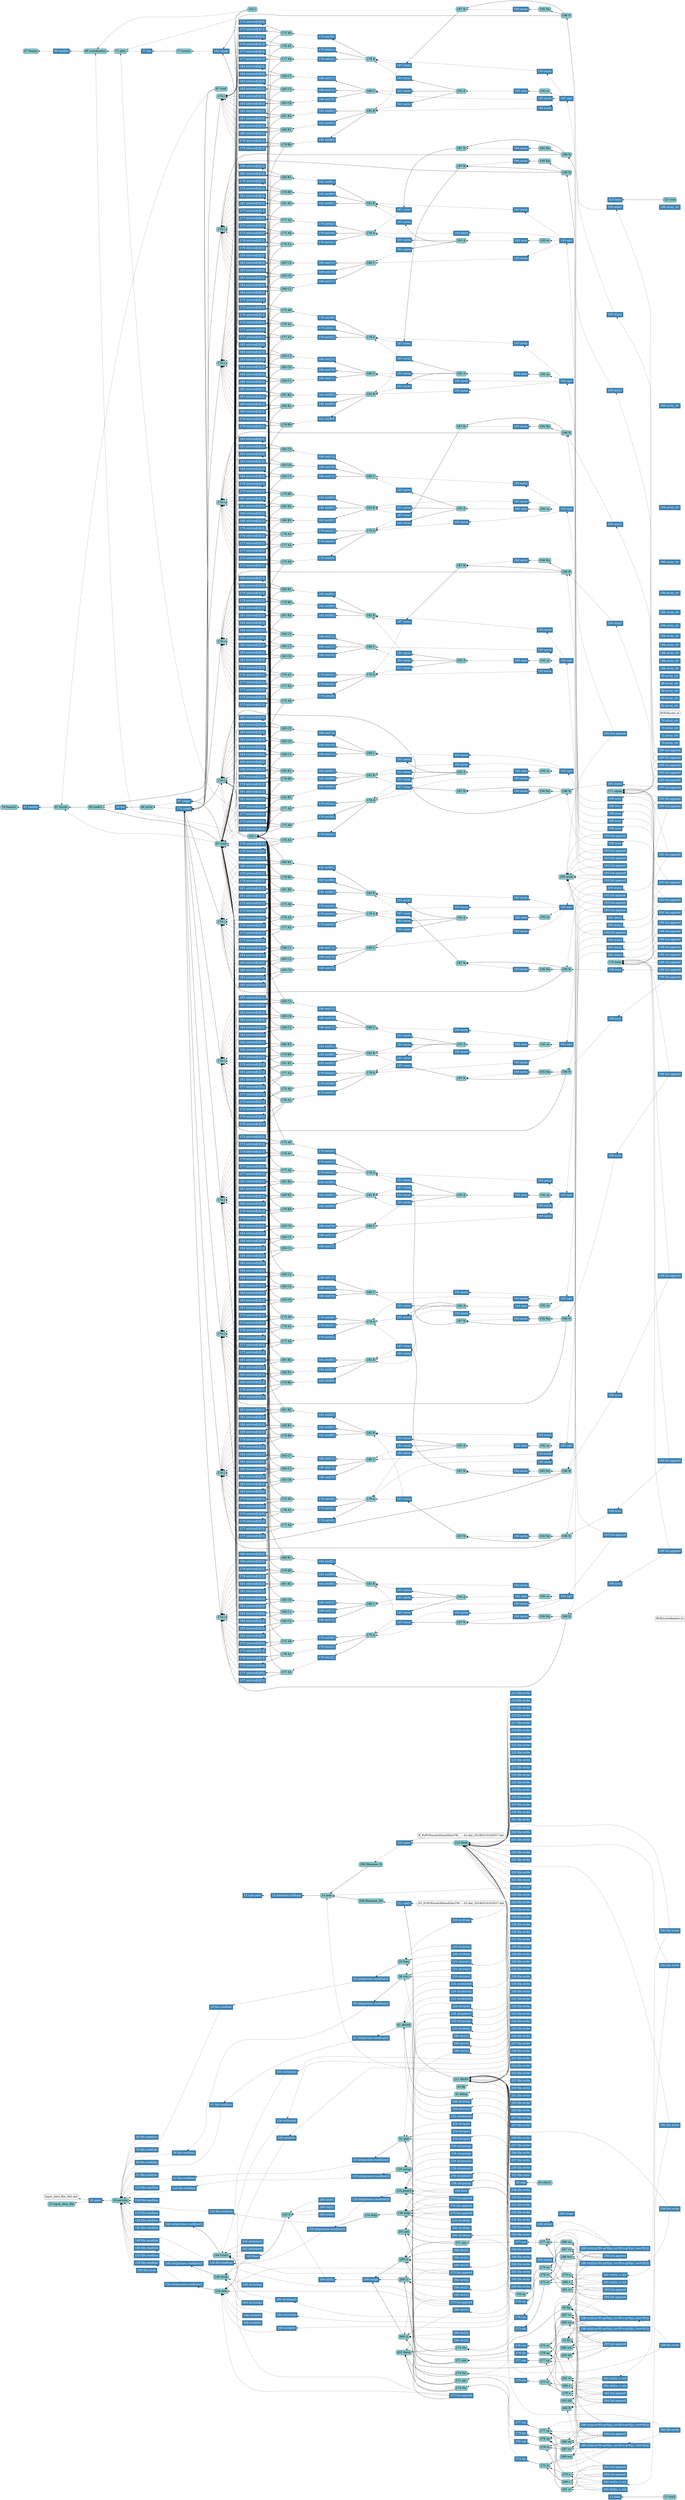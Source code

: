 digraph dependency {
    rankdir=RL;
    node[fontsize=20]
    v_1_24 [label="13 time" fillcolor="#3A85B9" fontcolor="white" shape="box" style="filled"];
    v_1_25 [label="13 start" fillcolor="#85CBD0" fontcolor="black" shape="box" style="rounded,filled"];
    v_1_29 [label="14 type.now" fillcolor="#3A85B9" fontcolor="white" shape="box" style="filled"];
    v_1_32 [label="14 datetime.strftime" fillcolor="#3A85B9" fontcolor="white" shape="box" style="filled"];
    v_1_32 [label="14 datetime.strftime" fillcolor="#3A85B9" fontcolor="white" shape="box" style="filled"];
    v_1_33 [label="14 now" fillcolor="#85CBD0" fontcolor="black" shape="box" style="rounded,filled"];
    a_1 [label="input_data_file_002.dat" fillcolor="white" fontcolor="black" shape="box" style="rounded,filled"];
    v_1_38 [label="26 open" fillcolor="#3A85B9" fontcolor="white" shape="box" style="filled"];
    v_1_35 [label="23 input_data_file" fillcolor="#85CBD0" fontcolor="black" shape="box" style="rounded,filled"];
    v_1_40 [label="26 params" fillcolor="#85CBD0" fontcolor="black" shape="box" style="rounded,filled"];
    v_1_44 [label="28 file.readline" fillcolor="#3A85B9" fontcolor="white" shape="box" style="filled"];
    v_1_48 [label="29 file.readline" fillcolor="#3A85B9" fontcolor="white" shape="box" style="filled"];
    v_1_50 [label="29 int(params.readline())" fillcolor="#3A85B9" fontcolor="white" shape="box" style="filled"];
    v_1_49 [label="29 freq" fillcolor="#85CBD0" fontcolor="black" shape="box" style="rounded,filled"];
    v_1_58 [label="35 file.readline" fillcolor="#3A85B9" fontcolor="white" shape="box" style="filled"];
    v_1_62 [label="36 file.readline" fillcolor="#3A85B9" fontcolor="white" shape="box" style="filled"];
    v_1_63 [label="36 int(params.readline())" fillcolor="#3A85B9" fontcolor="white" shape="box" style="filled"];
    v_1_65 [label="36 corr" fillcolor="#85CBD0" fontcolor="black" shape="box" style="rounded,filled"];
    v_1_70 [label="40 file.readline" fillcolor="#3A85B9" fontcolor="white" shape="box" style="filled"];
    v_1_74 [label="41 file.readline" fillcolor="#3A85B9" fontcolor="white" shape="box" style="filled"];
    v_1_76 [label="41 int(params.readline())" fillcolor="#3A85B9" fontcolor="white" shape="box" style="filled"];
    v_1_75 [label="41 delstd" fillcolor="#85CBD0" fontcolor="black" shape="box" style="rounded,filled"];
    v_1_83 [label="45 exp" fillcolor="#3A85B9" fontcolor="white" shape="box" style="filled"];
    v_1_79 [label="44 bk" fillcolor="#85CBD0" fontcolor="black" shape="box" style="rounded,filled"];
    v_1_78 [label="43 delsq" fillcolor="#85CBD0" fontcolor="black" shape="box" style="rounded,filled"];
    v_1_84 [label="45 cfact1" fillcolor="#85CBD0" fontcolor="black" shape="box" style="rounded,filled"];
    v_1_92 [label="51 file.readline" fillcolor="#3A85B9" fontcolor="white" shape="box" style="filled"];
    v_1_96 [label="52 file.readline" fillcolor="#3A85B9" fontcolor="white" shape="box" style="filled"];
    v_1_97 [label="52 int(params.readline())" fillcolor="#3A85B9" fontcolor="white" shape="box" style="filled"];
    v_1_99 [label="52 ipol" fillcolor="#85CBD0" fontcolor="black" shape="box" style="rounded,filled"];
    a_2 [label="BOX/coordinates.m" fillcolor="white" fontcolor="black" shape="box" style="rounded,filled"];
    v_1_107 [label="69 loadtxt" fillcolor="#3A85B9" fontcolor="white" shape="box" style="filled"];
    v_1_104 [label="67 fname" fillcolor="#85CBD0" fontcolor="black" shape="box" style="rounded,filled"];
    v_1_108 [label="69 coordinates" fillcolor="#85CBD0" fontcolor="black" shape="box" style="rounded,filled"];
    v_1_111 [label="70 array_str" fillcolor="#3A85B9" fontcolor="white" shape="box" style="filled"];
    v_1_115 [label="72 array_str" fillcolor="#3A85B9" fontcolor="white" shape="box" style="filled"];
    v_1_119 [label="74 array_str" fillcolor="#3A85B9" fontcolor="white" shape="box" style="filled"];
    v_1_123 [label="76 array_str" fillcolor="#3A85B9" fontcolor="white" shape="box" style="filled"];
    v_1_127 [label="77 len" fillcolor="#3A85B9" fontcolor="white" shape="box" style="filled"];
    v_1_112 [label="71 xpts" fillcolor="#85CBD0" fontcolor="black" shape="box" style="rounded,filled"];
    v_1_128 [label="77 nverts" fillcolor="#85CBD0" fontcolor="black" shape="box" style="rounded,filled"];
    a_4 [label="BOX/facets.m" fillcolor="white" fontcolor="black" shape="box" style="rounded,filled"];
    v_1_133 [label="81 loadtxt" fillcolor="#3A85B9" fontcolor="white" shape="box" style="filled"];
    v_1_130 [label="79 fname2" fillcolor="#85CBD0" fontcolor="black" shape="box" style="rounded,filled"];
    v_1_134 [label="81 facets" fillcolor="#85CBD0" fontcolor="black" shape="box" style="rounded,filled"];
    v_1_137 [label="82 array_str" fillcolor="#3A85B9" fontcolor="white" shape="box" style="filled"];
    v_1_141 [label="84 array_str" fillcolor="#3A85B9" fontcolor="white" shape="box" style="filled"];
    v_1_145 [label="86 array_str" fillcolor="#3A85B9" fontcolor="white" shape="box" style="filled"];
    v_1_149 [label="88 array_str" fillcolor="#3A85B9" fontcolor="white" shape="box" style="filled"];
    v_1_153 [label="90 array_str" fillcolor="#3A85B9" fontcolor="white" shape="box" style="filled"];
    v_1_160 [label="94 len" fillcolor="#3A85B9" fontcolor="white" shape="box" style="filled"];
    v_1_150 [label="89 node3" fillcolor="#85CBD0" fontcolor="black" shape="box" style="rounded,filled"];
    v_1_161 [label="94 ntria" fillcolor="#85CBD0" fontcolor="black" shape="box" style="rounded,filled"];
    v_1_165 [label="97 range" fillcolor="#3A85B9" fontcolor="white" shape="box" style="filled"];
    v_1_167 [label="97 vind" fillcolor="#85CBD0" fontcolor="black" shape="box" style="rounded,filled"];
    v_1_168 [label="97 vind" fillcolor="#85CBD0" fontcolor="black" shape="box" style="rounded,filled"];
    v_1_175 [label="102 range" fillcolor="#3A85B9" fontcolor="white" shape="box" style="filled"];
    v_1_176 [label="102 r" fillcolor="#85CBD0" fontcolor="black" shape="box" style="rounded,filled"];
    v_1_177 [label="102 r" fillcolor="#85CBD0" fontcolor="black" shape="box" style="rounded,filled"];
    v_1_181 [label="123 file.readline" fillcolor="#3A85B9" fontcolor="white" shape="box" style="filled"];
    v_1_185 [label="124 file.readline" fillcolor="#3A85B9" fontcolor="white" shape="box" style="filled"];
    v_1_187 [label="124 int(params.readline())" fillcolor="#3A85B9" fontcolor="white" shape="box" style="filled"];
    v_1_186 [label="124 pstart" fillcolor="#85CBD0" fontcolor="black" shape="box" style="rounded,filled"];
    v_1_192 [label="128 file.readline" fillcolor="#3A85B9" fontcolor="white" shape="box" style="filled"];
    v_1_196 [label="129 file.readline" fillcolor="#3A85B9" fontcolor="white" shape="box" style="filled"];
    v_1_197 [label="129 int(params.readline())" fillcolor="#3A85B9" fontcolor="white" shape="box" style="filled"];
    v_1_199 [label="129 pstop" fillcolor="#85CBD0" fontcolor="black" shape="box" style="rounded,filled"];
    v_1_203 [label="133 file.readline" fillcolor="#3A85B9" fontcolor="white" shape="box" style="filled"];
    v_1_207 [label="134 file.readline" fillcolor="#3A85B9" fontcolor="white" shape="box" style="filled"];
    v_1_209 [label="134 int(params.readline())" fillcolor="#3A85B9" fontcolor="white" shape="box" style="filled"];
    v_1_208 [label="134 delp" fillcolor="#85CBD0" fontcolor="black" shape="box" style="rounded,filled"];
    v_1_216 [label="143 file.readline" fillcolor="#3A85B9" fontcolor="white" shape="box" style="filled"];
    v_1_220 [label="144 file.readline" fillcolor="#3A85B9" fontcolor="white" shape="box" style="filled"];
    v_1_221 [label="144 int(params.readline())" fillcolor="#3A85B9" fontcolor="white" shape="box" style="filled"];
    v_1_223 [label="144 tstart" fillcolor="#85CBD0" fontcolor="black" shape="box" style="rounded,filled"];
    v_1_227 [label="148 file.readline" fillcolor="#3A85B9" fontcolor="white" shape="box" style="filled"];
    v_1_231 [label="149 file.readline" fillcolor="#3A85B9" fontcolor="white" shape="box" style="filled"];
    v_1_232 [label="149 int(params.readline())" fillcolor="#3A85B9" fontcolor="white" shape="box" style="filled"];
    v_1_234 [label="149 tstop" fillcolor="#85CBD0" fontcolor="black" shape="box" style="rounded,filled"];
    v_1_238 [label="153 file.readline" fillcolor="#3A85B9" fontcolor="white" shape="box" style="filled"];
    v_1_242 [label="154 file.readline" fillcolor="#3A85B9" fontcolor="white" shape="box" style="filled"];
    v_1_243 [label="154 int(params.readline())" fillcolor="#3A85B9" fontcolor="white" shape="box" style="filled"];
    v_1_245 [label="154 delt" fillcolor="#85CBD0" fontcolor="black" shape="box" style="rounded,filled"];
    v_1_249 [label="162 floor" fillcolor="#3A85B9" fontcolor="white" shape="box" style="filled"];
    v_1_250 [label="162 it" fillcolor="#85CBD0" fontcolor="black" shape="box" style="rounded,filled"];
    v_1_254 [label="164 floor" fillcolor="#3A85B9" fontcolor="white" shape="box" style="filled"];
    v_1_211 [label="138 delp" fillcolor="#85CBD0" fontcolor="black" shape="box" style="rounded,filled"];
    v_1_255 [label="164 ip" fillcolor="#85CBD0" fontcolor="black" shape="box" style="rounded,filled"];
    v_1_259 [label="166 file.close" fillcolor="#3A85B9" fontcolor="white" shape="box" style="filled"];
    v_1_265 [label="174 range" fillcolor="#3A85B9" fontcolor="white" shape="box" style="filled"];
    v_1_266 [label="174 i" fillcolor="#85CBD0" fontcolor="black" shape="box" style="rounded,filled"];
    v_1_397 [label="174 i" fillcolor="#85CBD0" fontcolor="black" shape="box" style="rounded,filled"];
    v_1_527 [label="174 i" fillcolor="#85CBD0" fontcolor="black" shape="box" style="rounded,filled"];
    v_1_657 [label="174 i" fillcolor="#85CBD0" fontcolor="black" shape="box" style="rounded,filled"];
    v_1_787 [label="174 i" fillcolor="#85CBD0" fontcolor="black" shape="box" style="rounded,filled"];
    v_1_917 [label="174 i" fillcolor="#85CBD0" fontcolor="black" shape="box" style="rounded,filled"];
    v_1_1047 [label="174 i" fillcolor="#85CBD0" fontcolor="black" shape="box" style="rounded,filled"];
    v_1_1177 [label="174 i" fillcolor="#85CBD0" fontcolor="black" shape="box" style="rounded,filled"];
    v_1_1307 [label="174 i" fillcolor="#85CBD0" fontcolor="black" shape="box" style="rounded,filled"];
    v_1_1437 [label="174 i" fillcolor="#85CBD0" fontcolor="black" shape="box" style="rounded,filled"];
    v_1_1567 [label="174 i" fillcolor="#85CBD0" fontcolor="black" shape="box" style="rounded,filled"];
    v_1_1697 [label="174 i" fillcolor="#85CBD0" fontcolor="black" shape="box" style="rounded,filled"];
    v_1_267 [label="175 int(vind[i][1])" fillcolor="#3A85B9" fontcolor="white" shape="box" style="filled"];
    v_1_269 [label="175 A0" fillcolor="#85CBD0" fontcolor="black" shape="box" style="rounded,filled"];
    v_1_270 [label="175 int(vind[i][0])" fillcolor="#3A85B9" fontcolor="white" shape="box" style="filled"];
    v_1_273 [label="176 int(vind[i][1])" fillcolor="#3A85B9" fontcolor="white" shape="box" style="filled"];
    v_1_272 [label="176 A1" fillcolor="#85CBD0" fontcolor="black" shape="box" style="rounded,filled"];
    v_1_275 [label="176 int(vind[i][0])" fillcolor="#3A85B9" fontcolor="white" shape="box" style="filled"];
    v_1_277 [label="177 int(vind[i][0])" fillcolor="#3A85B9" fontcolor="white" shape="box" style="filled"];
    v_1_279 [label="177 A2" fillcolor="#85CBD0" fontcolor="black" shape="box" style="rounded,filled"];
    v_1_280 [label="177 int(vind[i][1])" fillcolor="#3A85B9" fontcolor="white" shape="box" style="filled"];
    v_1_283 [label="178 int(A0)" fillcolor="#3A85B9" fontcolor="white" shape="box" style="filled"];
    v_1_282 [label="178 A" fillcolor="#85CBD0" fontcolor="black" shape="box" style="rounded,filled"];
    v_1_285 [label="178 int(A1)" fillcolor="#3A85B9" fontcolor="white" shape="box" style="filled"];
    v_1_287 [label="178 int(A2)" fillcolor="#3A85B9" fontcolor="white" shape="box" style="filled"];
    v_1_289 [label="179 int(vind[i][2])" fillcolor="#3A85B9" fontcolor="white" shape="box" style="filled"];
    v_1_293 [label="179 B0" fillcolor="#85CBD0" fontcolor="black" shape="box" style="rounded,filled"];
    v_1_291 [label="179 int(vind[i][1])" fillcolor="#3A85B9" fontcolor="white" shape="box" style="filled"];
    v_1_294 [label="180 int(vind[i][1])" fillcolor="#3A85B9" fontcolor="white" shape="box" style="filled"];
    v_1_298 [label="180 B1" fillcolor="#85CBD0" fontcolor="black" shape="box" style="rounded,filled"];
    v_1_296 [label="180 int(vind[i][2])" fillcolor="#3A85B9" fontcolor="white" shape="box" style="filled"];
    v_1_299 [label="181 int(vind[i][2])" fillcolor="#3A85B9" fontcolor="white" shape="box" style="filled"];
    v_1_303 [label="181 B2" fillcolor="#85CBD0" fontcolor="black" shape="box" style="rounded,filled"];
    v_1_301 [label="181 int(vind[i][1])" fillcolor="#3A85B9" fontcolor="white" shape="box" style="filled"];
    v_1_304 [label="182 int(B2)" fillcolor="#3A85B9" fontcolor="white" shape="box" style="filled"];
    v_1_308 [label="182 B" fillcolor="#85CBD0" fontcolor="black" shape="box" style="rounded,filled"];
    v_1_306 [label="182 int(B1)" fillcolor="#3A85B9" fontcolor="white" shape="box" style="filled"];
    v_1_309 [label="182 int(B0)" fillcolor="#3A85B9" fontcolor="white" shape="box" style="filled"];
    v_1_311 [label="183 int(vind[i][0])" fillcolor="#3A85B9" fontcolor="white" shape="box" style="filled"];
    v_1_313 [label="183 C0" fillcolor="#85CBD0" fontcolor="black" shape="box" style="rounded,filled"];
    v_1_314 [label="183 int(vind[i][2])" fillcolor="#3A85B9" fontcolor="white" shape="box" style="filled"];
    v_1_317 [label="184 int(vind[i][0])" fillcolor="#3A85B9" fontcolor="white" shape="box" style="filled"];
    v_1_316 [label="184 C1" fillcolor="#85CBD0" fontcolor="black" shape="box" style="rounded,filled"];
    v_1_319 [label="184 int(vind[i][2])" fillcolor="#3A85B9" fontcolor="white" shape="box" style="filled"];
    v_1_321 [label="185 int(vind[i][2])" fillcolor="#3A85B9" fontcolor="white" shape="box" style="filled"];
    v_1_323 [label="185 C2" fillcolor="#85CBD0" fontcolor="black" shape="box" style="rounded,filled"];
    v_1_324 [label="185 int(vind[i][0])" fillcolor="#3A85B9" fontcolor="white" shape="box" style="filled"];
    v_1_326 [label="186 int(C0)" fillcolor="#3A85B9" fontcolor="white" shape="box" style="filled"];
    v_1_328 [label="186 C" fillcolor="#85CBD0" fontcolor="black" shape="box" style="rounded,filled"];
    v_1_329 [label="186 int(C1)" fillcolor="#3A85B9" fontcolor="white" shape="box" style="filled"];
    v_1_331 [label="186 int(C2)" fillcolor="#3A85B9" fontcolor="white" shape="box" style="filled"];
    v_1_335 [label="187 cross" fillcolor="#3A85B9" fontcolor="white" shape="box" style="filled"];
    v_1_336 [label="187 N" fillcolor="#85CBD0" fontcolor="black" shape="box" style="rounded,filled"];
    v_1_339 [label="188 array_str" fillcolor="#3A85B9" fontcolor="white" shape="box" style="filled"];
    v_1_342 [label="191 norm" fillcolor="#3A85B9" fontcolor="white" shape="box" style="filled"];
    v_1_349 [label="191 d" fillcolor="#85CBD0" fontcolor="black" shape="box" style="rounded,filled"];
    v_1_345 [label="191 norm" fillcolor="#3A85B9" fontcolor="white" shape="box" style="filled"];
    v_1_348 [label="191 norm" fillcolor="#3A85B9" fontcolor="white" shape="box" style="filled"];
    v_1_353 [label="192 sum" fillcolor="#3A85B9" fontcolor="white" shape="box" style="filled"];
    v_1_354 [label="192 ss" fillcolor="#85CBD0" fontcolor="black" shape="box" style="rounded,filled"];
    v_1_358 [label="193 norm" fillcolor="#3A85B9" fontcolor="white" shape="box" style="filled"];
    v_1_361 [label="193 norm" fillcolor="#3A85B9" fontcolor="white" shape="box" style="filled"];
    v_1_364 [label="193 norm" fillcolor="#3A85B9" fontcolor="white" shape="box" style="filled"];
    v_1_368 [label="193 sqrt" fillcolor="#3A85B9" fontcolor="white" shape="box" style="filled"];
    v_1_372 [label="193 list.append" fillcolor="#3A85B9" fontcolor="white" shape="box" style="filled"];
    v_1_260 [label="169 areai" fillcolor="#85CBD0" fontcolor="black" shape="box" style="rounded,filled"];
    v_1_375 [label="194 norm" fillcolor="#3A85B9" fontcolor="white" shape="box" style="filled"];
    v_1_376 [label="194 Nn" fillcolor="#85CBD0" fontcolor="black" shape="box" style="rounded,filled"];
    v_1_382 [label="198 acos" fillcolor="#3A85B9" fontcolor="white" shape="box" style="filled"];
    v_1_377 [label="196 N" fillcolor="#85CBD0" fontcolor="black" shape="box" style="rounded,filled"];
    v_1_386 [label="198 list.append" fillcolor="#3A85B9" fontcolor="white" shape="box" style="filled"];
    v_1_261 [label="170 beta" fillcolor="#85CBD0" fontcolor="black" shape="box" style="rounded,filled"];
    v_1_392 [label="200 atan2" fillcolor="#3A85B9" fontcolor="white" shape="box" style="filled"];
    v_1_396 [label="200 list.append" fillcolor="#3A85B9" fontcolor="white" shape="box" style="filled"];
    v_1_262 [label="171 alpha" fillcolor="#85CBD0" fontcolor="black" shape="box" style="rounded,filled"];
    v_1_398 [label="175 int(vind[i][1])" fillcolor="#3A85B9" fontcolor="white" shape="box" style="filled"];
    v_1_400 [label="175 A0" fillcolor="#85CBD0" fontcolor="black" shape="box" style="rounded,filled"];
    v_1_401 [label="175 int(vind[i][0])" fillcolor="#3A85B9" fontcolor="white" shape="box" style="filled"];
    v_1_404 [label="176 int(vind[i][1])" fillcolor="#3A85B9" fontcolor="white" shape="box" style="filled"];
    v_1_403 [label="176 A1" fillcolor="#85CBD0" fontcolor="black" shape="box" style="rounded,filled"];
    v_1_406 [label="176 int(vind[i][0])" fillcolor="#3A85B9" fontcolor="white" shape="box" style="filled"];
    v_1_408 [label="177 int(vind[i][0])" fillcolor="#3A85B9" fontcolor="white" shape="box" style="filled"];
    v_1_410 [label="177 A2" fillcolor="#85CBD0" fontcolor="black" shape="box" style="rounded,filled"];
    v_1_411 [label="177 int(vind[i][1])" fillcolor="#3A85B9" fontcolor="white" shape="box" style="filled"];
    v_1_414 [label="178 int(A0)" fillcolor="#3A85B9" fontcolor="white" shape="box" style="filled"];
    v_1_413 [label="178 A" fillcolor="#85CBD0" fontcolor="black" shape="box" style="rounded,filled"];
    v_1_416 [label="178 int(A1)" fillcolor="#3A85B9" fontcolor="white" shape="box" style="filled"];
    v_1_418 [label="178 int(A2)" fillcolor="#3A85B9" fontcolor="white" shape="box" style="filled"];
    v_1_420 [label="179 int(vind[i][2])" fillcolor="#3A85B9" fontcolor="white" shape="box" style="filled"];
    v_1_424 [label="179 B0" fillcolor="#85CBD0" fontcolor="black" shape="box" style="rounded,filled"];
    v_1_422 [label="179 int(vind[i][1])" fillcolor="#3A85B9" fontcolor="white" shape="box" style="filled"];
    v_1_425 [label="180 int(vind[i][1])" fillcolor="#3A85B9" fontcolor="white" shape="box" style="filled"];
    v_1_429 [label="180 B1" fillcolor="#85CBD0" fontcolor="black" shape="box" style="rounded,filled"];
    v_1_427 [label="180 int(vind[i][2])" fillcolor="#3A85B9" fontcolor="white" shape="box" style="filled"];
    v_1_430 [label="181 int(vind[i][2])" fillcolor="#3A85B9" fontcolor="white" shape="box" style="filled"];
    v_1_434 [label="181 B2" fillcolor="#85CBD0" fontcolor="black" shape="box" style="rounded,filled"];
    v_1_432 [label="181 int(vind[i][1])" fillcolor="#3A85B9" fontcolor="white" shape="box" style="filled"];
    v_1_435 [label="182 int(B2)" fillcolor="#3A85B9" fontcolor="white" shape="box" style="filled"];
    v_1_439 [label="182 B" fillcolor="#85CBD0" fontcolor="black" shape="box" style="rounded,filled"];
    v_1_437 [label="182 int(B1)" fillcolor="#3A85B9" fontcolor="white" shape="box" style="filled"];
    v_1_440 [label="182 int(B0)" fillcolor="#3A85B9" fontcolor="white" shape="box" style="filled"];
    v_1_442 [label="183 int(vind[i][0])" fillcolor="#3A85B9" fontcolor="white" shape="box" style="filled"];
    v_1_444 [label="183 C0" fillcolor="#85CBD0" fontcolor="black" shape="box" style="rounded,filled"];
    v_1_445 [label="183 int(vind[i][2])" fillcolor="#3A85B9" fontcolor="white" shape="box" style="filled"];
    v_1_448 [label="184 int(vind[i][0])" fillcolor="#3A85B9" fontcolor="white" shape="box" style="filled"];
    v_1_447 [label="184 C1" fillcolor="#85CBD0" fontcolor="black" shape="box" style="rounded,filled"];
    v_1_450 [label="184 int(vind[i][2])" fillcolor="#3A85B9" fontcolor="white" shape="box" style="filled"];
    v_1_452 [label="185 int(vind[i][2])" fillcolor="#3A85B9" fontcolor="white" shape="box" style="filled"];
    v_1_454 [label="185 C2" fillcolor="#85CBD0" fontcolor="black" shape="box" style="rounded,filled"];
    v_1_455 [label="185 int(vind[i][0])" fillcolor="#3A85B9" fontcolor="white" shape="box" style="filled"];
    v_1_457 [label="186 int(C0)" fillcolor="#3A85B9" fontcolor="white" shape="box" style="filled"];
    v_1_459 [label="186 C" fillcolor="#85CBD0" fontcolor="black" shape="box" style="rounded,filled"];
    v_1_460 [label="186 int(C1)" fillcolor="#3A85B9" fontcolor="white" shape="box" style="filled"];
    v_1_462 [label="186 int(C2)" fillcolor="#3A85B9" fontcolor="white" shape="box" style="filled"];
    v_1_466 [label="187 cross" fillcolor="#3A85B9" fontcolor="white" shape="box" style="filled"];
    v_1_467 [label="187 N" fillcolor="#85CBD0" fontcolor="black" shape="box" style="rounded,filled"];
    v_1_470 [label="188 array_str" fillcolor="#3A85B9" fontcolor="white" shape="box" style="filled"];
    v_1_473 [label="191 norm" fillcolor="#3A85B9" fontcolor="white" shape="box" style="filled"];
    v_1_480 [label="191 d" fillcolor="#85CBD0" fontcolor="black" shape="box" style="rounded,filled"];
    v_1_476 [label="191 norm" fillcolor="#3A85B9" fontcolor="white" shape="box" style="filled"];
    v_1_479 [label="191 norm" fillcolor="#3A85B9" fontcolor="white" shape="box" style="filled"];
    v_1_484 [label="192 sum" fillcolor="#3A85B9" fontcolor="white" shape="box" style="filled"];
    v_1_485 [label="192 ss" fillcolor="#85CBD0" fontcolor="black" shape="box" style="rounded,filled"];
    v_1_488 [label="193 norm" fillcolor="#3A85B9" fontcolor="white" shape="box" style="filled"];
    v_1_491 [label="193 norm" fillcolor="#3A85B9" fontcolor="white" shape="box" style="filled"];
    v_1_494 [label="193 norm" fillcolor="#3A85B9" fontcolor="white" shape="box" style="filled"];
    v_1_498 [label="193 sqrt" fillcolor="#3A85B9" fontcolor="white" shape="box" style="filled"];
    v_1_502 [label="193 list.append" fillcolor="#3A85B9" fontcolor="white" shape="box" style="filled"];
    v_1_505 [label="194 norm" fillcolor="#3A85B9" fontcolor="white" shape="box" style="filled"];
    v_1_506 [label="194 Nn" fillcolor="#85CBD0" fontcolor="black" shape="box" style="rounded,filled"];
    v_1_512 [label="198 acos" fillcolor="#3A85B9" fontcolor="white" shape="box" style="filled"];
    v_1_507 [label="196 N" fillcolor="#85CBD0" fontcolor="black" shape="box" style="rounded,filled"];
    v_1_516 [label="198 list.append" fillcolor="#3A85B9" fontcolor="white" shape="box" style="filled"];
    v_1_522 [label="200 atan2" fillcolor="#3A85B9" fontcolor="white" shape="box" style="filled"];
    v_1_526 [label="200 list.append" fillcolor="#3A85B9" fontcolor="white" shape="box" style="filled"];
    v_1_528 [label="175 int(vind[i][1])" fillcolor="#3A85B9" fontcolor="white" shape="box" style="filled"];
    v_1_530 [label="175 A0" fillcolor="#85CBD0" fontcolor="black" shape="box" style="rounded,filled"];
    v_1_531 [label="175 int(vind[i][0])" fillcolor="#3A85B9" fontcolor="white" shape="box" style="filled"];
    v_1_534 [label="176 int(vind[i][1])" fillcolor="#3A85B9" fontcolor="white" shape="box" style="filled"];
    v_1_533 [label="176 A1" fillcolor="#85CBD0" fontcolor="black" shape="box" style="rounded,filled"];
    v_1_536 [label="176 int(vind[i][0])" fillcolor="#3A85B9" fontcolor="white" shape="box" style="filled"];
    v_1_538 [label="177 int(vind[i][0])" fillcolor="#3A85B9" fontcolor="white" shape="box" style="filled"];
    v_1_540 [label="177 A2" fillcolor="#85CBD0" fontcolor="black" shape="box" style="rounded,filled"];
    v_1_541 [label="177 int(vind[i][1])" fillcolor="#3A85B9" fontcolor="white" shape="box" style="filled"];
    v_1_544 [label="178 int(A0)" fillcolor="#3A85B9" fontcolor="white" shape="box" style="filled"];
    v_1_543 [label="178 A" fillcolor="#85CBD0" fontcolor="black" shape="box" style="rounded,filled"];
    v_1_546 [label="178 int(A1)" fillcolor="#3A85B9" fontcolor="white" shape="box" style="filled"];
    v_1_548 [label="178 int(A2)" fillcolor="#3A85B9" fontcolor="white" shape="box" style="filled"];
    v_1_550 [label="179 int(vind[i][2])" fillcolor="#3A85B9" fontcolor="white" shape="box" style="filled"];
    v_1_554 [label="179 B0" fillcolor="#85CBD0" fontcolor="black" shape="box" style="rounded,filled"];
    v_1_552 [label="179 int(vind[i][1])" fillcolor="#3A85B9" fontcolor="white" shape="box" style="filled"];
    v_1_555 [label="180 int(vind[i][1])" fillcolor="#3A85B9" fontcolor="white" shape="box" style="filled"];
    v_1_559 [label="180 B1" fillcolor="#85CBD0" fontcolor="black" shape="box" style="rounded,filled"];
    v_1_557 [label="180 int(vind[i][2])" fillcolor="#3A85B9" fontcolor="white" shape="box" style="filled"];
    v_1_560 [label="181 int(vind[i][2])" fillcolor="#3A85B9" fontcolor="white" shape="box" style="filled"];
    v_1_564 [label="181 B2" fillcolor="#85CBD0" fontcolor="black" shape="box" style="rounded,filled"];
    v_1_562 [label="181 int(vind[i][1])" fillcolor="#3A85B9" fontcolor="white" shape="box" style="filled"];
    v_1_565 [label="182 int(B2)" fillcolor="#3A85B9" fontcolor="white" shape="box" style="filled"];
    v_1_569 [label="182 B" fillcolor="#85CBD0" fontcolor="black" shape="box" style="rounded,filled"];
    v_1_567 [label="182 int(B1)" fillcolor="#3A85B9" fontcolor="white" shape="box" style="filled"];
    v_1_570 [label="182 int(B0)" fillcolor="#3A85B9" fontcolor="white" shape="box" style="filled"];
    v_1_572 [label="183 int(vind[i][0])" fillcolor="#3A85B9" fontcolor="white" shape="box" style="filled"];
    v_1_574 [label="183 C0" fillcolor="#85CBD0" fontcolor="black" shape="box" style="rounded,filled"];
    v_1_575 [label="183 int(vind[i][2])" fillcolor="#3A85B9" fontcolor="white" shape="box" style="filled"];
    v_1_578 [label="184 int(vind[i][0])" fillcolor="#3A85B9" fontcolor="white" shape="box" style="filled"];
    v_1_577 [label="184 C1" fillcolor="#85CBD0" fontcolor="black" shape="box" style="rounded,filled"];
    v_1_580 [label="184 int(vind[i][2])" fillcolor="#3A85B9" fontcolor="white" shape="box" style="filled"];
    v_1_582 [label="185 int(vind[i][2])" fillcolor="#3A85B9" fontcolor="white" shape="box" style="filled"];
    v_1_584 [label="185 C2" fillcolor="#85CBD0" fontcolor="black" shape="box" style="rounded,filled"];
    v_1_585 [label="185 int(vind[i][0])" fillcolor="#3A85B9" fontcolor="white" shape="box" style="filled"];
    v_1_587 [label="186 int(C0)" fillcolor="#3A85B9" fontcolor="white" shape="box" style="filled"];
    v_1_589 [label="186 C" fillcolor="#85CBD0" fontcolor="black" shape="box" style="rounded,filled"];
    v_1_590 [label="186 int(C1)" fillcolor="#3A85B9" fontcolor="white" shape="box" style="filled"];
    v_1_592 [label="186 int(C2)" fillcolor="#3A85B9" fontcolor="white" shape="box" style="filled"];
    v_1_596 [label="187 cross" fillcolor="#3A85B9" fontcolor="white" shape="box" style="filled"];
    v_1_597 [label="187 N" fillcolor="#85CBD0" fontcolor="black" shape="box" style="rounded,filled"];
    v_1_600 [label="188 array_str" fillcolor="#3A85B9" fontcolor="white" shape="box" style="filled"];
    v_1_603 [label="191 norm" fillcolor="#3A85B9" fontcolor="white" shape="box" style="filled"];
    v_1_610 [label="191 d" fillcolor="#85CBD0" fontcolor="black" shape="box" style="rounded,filled"];
    v_1_606 [label="191 norm" fillcolor="#3A85B9" fontcolor="white" shape="box" style="filled"];
    v_1_609 [label="191 norm" fillcolor="#3A85B9" fontcolor="white" shape="box" style="filled"];
    v_1_614 [label="192 sum" fillcolor="#3A85B9" fontcolor="white" shape="box" style="filled"];
    v_1_615 [label="192 ss" fillcolor="#85CBD0" fontcolor="black" shape="box" style="rounded,filled"];
    v_1_618 [label="193 norm" fillcolor="#3A85B9" fontcolor="white" shape="box" style="filled"];
    v_1_621 [label="193 norm" fillcolor="#3A85B9" fontcolor="white" shape="box" style="filled"];
    v_1_624 [label="193 norm" fillcolor="#3A85B9" fontcolor="white" shape="box" style="filled"];
    v_1_628 [label="193 sqrt" fillcolor="#3A85B9" fontcolor="white" shape="box" style="filled"];
    v_1_632 [label="193 list.append" fillcolor="#3A85B9" fontcolor="white" shape="box" style="filled"];
    v_1_635 [label="194 norm" fillcolor="#3A85B9" fontcolor="white" shape="box" style="filled"];
    v_1_636 [label="194 Nn" fillcolor="#85CBD0" fontcolor="black" shape="box" style="rounded,filled"];
    v_1_642 [label="198 acos" fillcolor="#3A85B9" fontcolor="white" shape="box" style="filled"];
    v_1_637 [label="196 N" fillcolor="#85CBD0" fontcolor="black" shape="box" style="rounded,filled"];
    v_1_646 [label="198 list.append" fillcolor="#3A85B9" fontcolor="white" shape="box" style="filled"];
    v_1_652 [label="200 atan2" fillcolor="#3A85B9" fontcolor="white" shape="box" style="filled"];
    v_1_656 [label="200 list.append" fillcolor="#3A85B9" fontcolor="white" shape="box" style="filled"];
    v_1_658 [label="175 int(vind[i][1])" fillcolor="#3A85B9" fontcolor="white" shape="box" style="filled"];
    v_1_660 [label="175 A0" fillcolor="#85CBD0" fontcolor="black" shape="box" style="rounded,filled"];
    v_1_661 [label="175 int(vind[i][0])" fillcolor="#3A85B9" fontcolor="white" shape="box" style="filled"];
    v_1_664 [label="176 int(vind[i][1])" fillcolor="#3A85B9" fontcolor="white" shape="box" style="filled"];
    v_1_663 [label="176 A1" fillcolor="#85CBD0" fontcolor="black" shape="box" style="rounded,filled"];
    v_1_666 [label="176 int(vind[i][0])" fillcolor="#3A85B9" fontcolor="white" shape="box" style="filled"];
    v_1_668 [label="177 int(vind[i][0])" fillcolor="#3A85B9" fontcolor="white" shape="box" style="filled"];
    v_1_670 [label="177 A2" fillcolor="#85CBD0" fontcolor="black" shape="box" style="rounded,filled"];
    v_1_671 [label="177 int(vind[i][1])" fillcolor="#3A85B9" fontcolor="white" shape="box" style="filled"];
    v_1_674 [label="178 int(A0)" fillcolor="#3A85B9" fontcolor="white" shape="box" style="filled"];
    v_1_673 [label="178 A" fillcolor="#85CBD0" fontcolor="black" shape="box" style="rounded,filled"];
    v_1_676 [label="178 int(A1)" fillcolor="#3A85B9" fontcolor="white" shape="box" style="filled"];
    v_1_678 [label="178 int(A2)" fillcolor="#3A85B9" fontcolor="white" shape="box" style="filled"];
    v_1_680 [label="179 int(vind[i][2])" fillcolor="#3A85B9" fontcolor="white" shape="box" style="filled"];
    v_1_684 [label="179 B0" fillcolor="#85CBD0" fontcolor="black" shape="box" style="rounded,filled"];
    v_1_682 [label="179 int(vind[i][1])" fillcolor="#3A85B9" fontcolor="white" shape="box" style="filled"];
    v_1_685 [label="180 int(vind[i][1])" fillcolor="#3A85B9" fontcolor="white" shape="box" style="filled"];
    v_1_689 [label="180 B1" fillcolor="#85CBD0" fontcolor="black" shape="box" style="rounded,filled"];
    v_1_687 [label="180 int(vind[i][2])" fillcolor="#3A85B9" fontcolor="white" shape="box" style="filled"];
    v_1_690 [label="181 int(vind[i][2])" fillcolor="#3A85B9" fontcolor="white" shape="box" style="filled"];
    v_1_694 [label="181 B2" fillcolor="#85CBD0" fontcolor="black" shape="box" style="rounded,filled"];
    v_1_692 [label="181 int(vind[i][1])" fillcolor="#3A85B9" fontcolor="white" shape="box" style="filled"];
    v_1_695 [label="182 int(B2)" fillcolor="#3A85B9" fontcolor="white" shape="box" style="filled"];
    v_1_699 [label="182 B" fillcolor="#85CBD0" fontcolor="black" shape="box" style="rounded,filled"];
    v_1_697 [label="182 int(B1)" fillcolor="#3A85B9" fontcolor="white" shape="box" style="filled"];
    v_1_700 [label="182 int(B0)" fillcolor="#3A85B9" fontcolor="white" shape="box" style="filled"];
    v_1_702 [label="183 int(vind[i][0])" fillcolor="#3A85B9" fontcolor="white" shape="box" style="filled"];
    v_1_704 [label="183 C0" fillcolor="#85CBD0" fontcolor="black" shape="box" style="rounded,filled"];
    v_1_705 [label="183 int(vind[i][2])" fillcolor="#3A85B9" fontcolor="white" shape="box" style="filled"];
    v_1_708 [label="184 int(vind[i][0])" fillcolor="#3A85B9" fontcolor="white" shape="box" style="filled"];
    v_1_707 [label="184 C1" fillcolor="#85CBD0" fontcolor="black" shape="box" style="rounded,filled"];
    v_1_710 [label="184 int(vind[i][2])" fillcolor="#3A85B9" fontcolor="white" shape="box" style="filled"];
    v_1_712 [label="185 int(vind[i][2])" fillcolor="#3A85B9" fontcolor="white" shape="box" style="filled"];
    v_1_714 [label="185 C2" fillcolor="#85CBD0" fontcolor="black" shape="box" style="rounded,filled"];
    v_1_715 [label="185 int(vind[i][0])" fillcolor="#3A85B9" fontcolor="white" shape="box" style="filled"];
    v_1_717 [label="186 int(C0)" fillcolor="#3A85B9" fontcolor="white" shape="box" style="filled"];
    v_1_719 [label="186 C" fillcolor="#85CBD0" fontcolor="black" shape="box" style="rounded,filled"];
    v_1_720 [label="186 int(C1)" fillcolor="#3A85B9" fontcolor="white" shape="box" style="filled"];
    v_1_722 [label="186 int(C2)" fillcolor="#3A85B9" fontcolor="white" shape="box" style="filled"];
    v_1_726 [label="187 cross" fillcolor="#3A85B9" fontcolor="white" shape="box" style="filled"];
    v_1_727 [label="187 N" fillcolor="#85CBD0" fontcolor="black" shape="box" style="rounded,filled"];
    v_1_730 [label="188 array_str" fillcolor="#3A85B9" fontcolor="white" shape="box" style="filled"];
    v_1_733 [label="191 norm" fillcolor="#3A85B9" fontcolor="white" shape="box" style="filled"];
    v_1_740 [label="191 d" fillcolor="#85CBD0" fontcolor="black" shape="box" style="rounded,filled"];
    v_1_736 [label="191 norm" fillcolor="#3A85B9" fontcolor="white" shape="box" style="filled"];
    v_1_739 [label="191 norm" fillcolor="#3A85B9" fontcolor="white" shape="box" style="filled"];
    v_1_744 [label="192 sum" fillcolor="#3A85B9" fontcolor="white" shape="box" style="filled"];
    v_1_745 [label="192 ss" fillcolor="#85CBD0" fontcolor="black" shape="box" style="rounded,filled"];
    v_1_748 [label="193 norm" fillcolor="#3A85B9" fontcolor="white" shape="box" style="filled"];
    v_1_751 [label="193 norm" fillcolor="#3A85B9" fontcolor="white" shape="box" style="filled"];
    v_1_754 [label="193 norm" fillcolor="#3A85B9" fontcolor="white" shape="box" style="filled"];
    v_1_758 [label="193 sqrt" fillcolor="#3A85B9" fontcolor="white" shape="box" style="filled"];
    v_1_762 [label="193 list.append" fillcolor="#3A85B9" fontcolor="white" shape="box" style="filled"];
    v_1_765 [label="194 norm" fillcolor="#3A85B9" fontcolor="white" shape="box" style="filled"];
    v_1_766 [label="194 Nn" fillcolor="#85CBD0" fontcolor="black" shape="box" style="rounded,filled"];
    v_1_772 [label="198 acos" fillcolor="#3A85B9" fontcolor="white" shape="box" style="filled"];
    v_1_767 [label="196 N" fillcolor="#85CBD0" fontcolor="black" shape="box" style="rounded,filled"];
    v_1_776 [label="198 list.append" fillcolor="#3A85B9" fontcolor="white" shape="box" style="filled"];
    v_1_782 [label="200 atan2" fillcolor="#3A85B9" fontcolor="white" shape="box" style="filled"];
    v_1_786 [label="200 list.append" fillcolor="#3A85B9" fontcolor="white" shape="box" style="filled"];
    v_1_788 [label="175 int(vind[i][1])" fillcolor="#3A85B9" fontcolor="white" shape="box" style="filled"];
    v_1_790 [label="175 A0" fillcolor="#85CBD0" fontcolor="black" shape="box" style="rounded,filled"];
    v_1_791 [label="175 int(vind[i][0])" fillcolor="#3A85B9" fontcolor="white" shape="box" style="filled"];
    v_1_794 [label="176 int(vind[i][1])" fillcolor="#3A85B9" fontcolor="white" shape="box" style="filled"];
    v_1_793 [label="176 A1" fillcolor="#85CBD0" fontcolor="black" shape="box" style="rounded,filled"];
    v_1_796 [label="176 int(vind[i][0])" fillcolor="#3A85B9" fontcolor="white" shape="box" style="filled"];
    v_1_798 [label="177 int(vind[i][0])" fillcolor="#3A85B9" fontcolor="white" shape="box" style="filled"];
    v_1_800 [label="177 A2" fillcolor="#85CBD0" fontcolor="black" shape="box" style="rounded,filled"];
    v_1_801 [label="177 int(vind[i][1])" fillcolor="#3A85B9" fontcolor="white" shape="box" style="filled"];
    v_1_804 [label="178 int(A0)" fillcolor="#3A85B9" fontcolor="white" shape="box" style="filled"];
    v_1_803 [label="178 A" fillcolor="#85CBD0" fontcolor="black" shape="box" style="rounded,filled"];
    v_1_806 [label="178 int(A1)" fillcolor="#3A85B9" fontcolor="white" shape="box" style="filled"];
    v_1_808 [label="178 int(A2)" fillcolor="#3A85B9" fontcolor="white" shape="box" style="filled"];
    v_1_810 [label="179 int(vind[i][2])" fillcolor="#3A85B9" fontcolor="white" shape="box" style="filled"];
    v_1_814 [label="179 B0" fillcolor="#85CBD0" fontcolor="black" shape="box" style="rounded,filled"];
    v_1_812 [label="179 int(vind[i][1])" fillcolor="#3A85B9" fontcolor="white" shape="box" style="filled"];
    v_1_815 [label="180 int(vind[i][1])" fillcolor="#3A85B9" fontcolor="white" shape="box" style="filled"];
    v_1_819 [label="180 B1" fillcolor="#85CBD0" fontcolor="black" shape="box" style="rounded,filled"];
    v_1_817 [label="180 int(vind[i][2])" fillcolor="#3A85B9" fontcolor="white" shape="box" style="filled"];
    v_1_820 [label="181 int(vind[i][2])" fillcolor="#3A85B9" fontcolor="white" shape="box" style="filled"];
    v_1_824 [label="181 B2" fillcolor="#85CBD0" fontcolor="black" shape="box" style="rounded,filled"];
    v_1_822 [label="181 int(vind[i][1])" fillcolor="#3A85B9" fontcolor="white" shape="box" style="filled"];
    v_1_825 [label="182 int(B2)" fillcolor="#3A85B9" fontcolor="white" shape="box" style="filled"];
    v_1_829 [label="182 B" fillcolor="#85CBD0" fontcolor="black" shape="box" style="rounded,filled"];
    v_1_827 [label="182 int(B1)" fillcolor="#3A85B9" fontcolor="white" shape="box" style="filled"];
    v_1_830 [label="182 int(B0)" fillcolor="#3A85B9" fontcolor="white" shape="box" style="filled"];
    v_1_832 [label="183 int(vind[i][0])" fillcolor="#3A85B9" fontcolor="white" shape="box" style="filled"];
    v_1_834 [label="183 C0" fillcolor="#85CBD0" fontcolor="black" shape="box" style="rounded,filled"];
    v_1_835 [label="183 int(vind[i][2])" fillcolor="#3A85B9" fontcolor="white" shape="box" style="filled"];
    v_1_838 [label="184 int(vind[i][0])" fillcolor="#3A85B9" fontcolor="white" shape="box" style="filled"];
    v_1_837 [label="184 C1" fillcolor="#85CBD0" fontcolor="black" shape="box" style="rounded,filled"];
    v_1_840 [label="184 int(vind[i][2])" fillcolor="#3A85B9" fontcolor="white" shape="box" style="filled"];
    v_1_842 [label="185 int(vind[i][2])" fillcolor="#3A85B9" fontcolor="white" shape="box" style="filled"];
    v_1_844 [label="185 C2" fillcolor="#85CBD0" fontcolor="black" shape="box" style="rounded,filled"];
    v_1_845 [label="185 int(vind[i][0])" fillcolor="#3A85B9" fontcolor="white" shape="box" style="filled"];
    v_1_847 [label="186 int(C0)" fillcolor="#3A85B9" fontcolor="white" shape="box" style="filled"];
    v_1_849 [label="186 C" fillcolor="#85CBD0" fontcolor="black" shape="box" style="rounded,filled"];
    v_1_850 [label="186 int(C1)" fillcolor="#3A85B9" fontcolor="white" shape="box" style="filled"];
    v_1_852 [label="186 int(C2)" fillcolor="#3A85B9" fontcolor="white" shape="box" style="filled"];
    v_1_856 [label="187 cross" fillcolor="#3A85B9" fontcolor="white" shape="box" style="filled"];
    v_1_857 [label="187 N" fillcolor="#85CBD0" fontcolor="black" shape="box" style="rounded,filled"];
    v_1_860 [label="188 array_str" fillcolor="#3A85B9" fontcolor="white" shape="box" style="filled"];
    v_1_863 [label="191 norm" fillcolor="#3A85B9" fontcolor="white" shape="box" style="filled"];
    v_1_870 [label="191 d" fillcolor="#85CBD0" fontcolor="black" shape="box" style="rounded,filled"];
    v_1_866 [label="191 norm" fillcolor="#3A85B9" fontcolor="white" shape="box" style="filled"];
    v_1_869 [label="191 norm" fillcolor="#3A85B9" fontcolor="white" shape="box" style="filled"];
    v_1_874 [label="192 sum" fillcolor="#3A85B9" fontcolor="white" shape="box" style="filled"];
    v_1_875 [label="192 ss" fillcolor="#85CBD0" fontcolor="black" shape="box" style="rounded,filled"];
    v_1_878 [label="193 norm" fillcolor="#3A85B9" fontcolor="white" shape="box" style="filled"];
    v_1_881 [label="193 norm" fillcolor="#3A85B9" fontcolor="white" shape="box" style="filled"];
    v_1_884 [label="193 norm" fillcolor="#3A85B9" fontcolor="white" shape="box" style="filled"];
    v_1_888 [label="193 sqrt" fillcolor="#3A85B9" fontcolor="white" shape="box" style="filled"];
    v_1_892 [label="193 list.append" fillcolor="#3A85B9" fontcolor="white" shape="box" style="filled"];
    v_1_895 [label="194 norm" fillcolor="#3A85B9" fontcolor="white" shape="box" style="filled"];
    v_1_896 [label="194 Nn" fillcolor="#85CBD0" fontcolor="black" shape="box" style="rounded,filled"];
    v_1_902 [label="198 acos" fillcolor="#3A85B9" fontcolor="white" shape="box" style="filled"];
    v_1_897 [label="196 N" fillcolor="#85CBD0" fontcolor="black" shape="box" style="rounded,filled"];
    v_1_906 [label="198 list.append" fillcolor="#3A85B9" fontcolor="white" shape="box" style="filled"];
    v_1_912 [label="200 atan2" fillcolor="#3A85B9" fontcolor="white" shape="box" style="filled"];
    v_1_916 [label="200 list.append" fillcolor="#3A85B9" fontcolor="white" shape="box" style="filled"];
    v_1_918 [label="175 int(vind[i][1])" fillcolor="#3A85B9" fontcolor="white" shape="box" style="filled"];
    v_1_920 [label="175 A0" fillcolor="#85CBD0" fontcolor="black" shape="box" style="rounded,filled"];
    v_1_921 [label="175 int(vind[i][0])" fillcolor="#3A85B9" fontcolor="white" shape="box" style="filled"];
    v_1_924 [label="176 int(vind[i][1])" fillcolor="#3A85B9" fontcolor="white" shape="box" style="filled"];
    v_1_923 [label="176 A1" fillcolor="#85CBD0" fontcolor="black" shape="box" style="rounded,filled"];
    v_1_926 [label="176 int(vind[i][0])" fillcolor="#3A85B9" fontcolor="white" shape="box" style="filled"];
    v_1_928 [label="177 int(vind[i][0])" fillcolor="#3A85B9" fontcolor="white" shape="box" style="filled"];
    v_1_930 [label="177 A2" fillcolor="#85CBD0" fontcolor="black" shape="box" style="rounded,filled"];
    v_1_931 [label="177 int(vind[i][1])" fillcolor="#3A85B9" fontcolor="white" shape="box" style="filled"];
    v_1_934 [label="178 int(A0)" fillcolor="#3A85B9" fontcolor="white" shape="box" style="filled"];
    v_1_933 [label="178 A" fillcolor="#85CBD0" fontcolor="black" shape="box" style="rounded,filled"];
    v_1_936 [label="178 int(A1)" fillcolor="#3A85B9" fontcolor="white" shape="box" style="filled"];
    v_1_938 [label="178 int(A2)" fillcolor="#3A85B9" fontcolor="white" shape="box" style="filled"];
    v_1_940 [label="179 int(vind[i][2])" fillcolor="#3A85B9" fontcolor="white" shape="box" style="filled"];
    v_1_944 [label="179 B0" fillcolor="#85CBD0" fontcolor="black" shape="box" style="rounded,filled"];
    v_1_942 [label="179 int(vind[i][1])" fillcolor="#3A85B9" fontcolor="white" shape="box" style="filled"];
    v_1_945 [label="180 int(vind[i][1])" fillcolor="#3A85B9" fontcolor="white" shape="box" style="filled"];
    v_1_949 [label="180 B1" fillcolor="#85CBD0" fontcolor="black" shape="box" style="rounded,filled"];
    v_1_947 [label="180 int(vind[i][2])" fillcolor="#3A85B9" fontcolor="white" shape="box" style="filled"];
    v_1_950 [label="181 int(vind[i][2])" fillcolor="#3A85B9" fontcolor="white" shape="box" style="filled"];
    v_1_954 [label="181 B2" fillcolor="#85CBD0" fontcolor="black" shape="box" style="rounded,filled"];
    v_1_952 [label="181 int(vind[i][1])" fillcolor="#3A85B9" fontcolor="white" shape="box" style="filled"];
    v_1_955 [label="182 int(B2)" fillcolor="#3A85B9" fontcolor="white" shape="box" style="filled"];
    v_1_959 [label="182 B" fillcolor="#85CBD0" fontcolor="black" shape="box" style="rounded,filled"];
    v_1_957 [label="182 int(B1)" fillcolor="#3A85B9" fontcolor="white" shape="box" style="filled"];
    v_1_960 [label="182 int(B0)" fillcolor="#3A85B9" fontcolor="white" shape="box" style="filled"];
    v_1_962 [label="183 int(vind[i][0])" fillcolor="#3A85B9" fontcolor="white" shape="box" style="filled"];
    v_1_964 [label="183 C0" fillcolor="#85CBD0" fontcolor="black" shape="box" style="rounded,filled"];
    v_1_965 [label="183 int(vind[i][2])" fillcolor="#3A85B9" fontcolor="white" shape="box" style="filled"];
    v_1_968 [label="184 int(vind[i][0])" fillcolor="#3A85B9" fontcolor="white" shape="box" style="filled"];
    v_1_967 [label="184 C1" fillcolor="#85CBD0" fontcolor="black" shape="box" style="rounded,filled"];
    v_1_970 [label="184 int(vind[i][2])" fillcolor="#3A85B9" fontcolor="white" shape="box" style="filled"];
    v_1_972 [label="185 int(vind[i][2])" fillcolor="#3A85B9" fontcolor="white" shape="box" style="filled"];
    v_1_974 [label="185 C2" fillcolor="#85CBD0" fontcolor="black" shape="box" style="rounded,filled"];
    v_1_975 [label="185 int(vind[i][0])" fillcolor="#3A85B9" fontcolor="white" shape="box" style="filled"];
    v_1_977 [label="186 int(C0)" fillcolor="#3A85B9" fontcolor="white" shape="box" style="filled"];
    v_1_979 [label="186 C" fillcolor="#85CBD0" fontcolor="black" shape="box" style="rounded,filled"];
    v_1_980 [label="186 int(C1)" fillcolor="#3A85B9" fontcolor="white" shape="box" style="filled"];
    v_1_982 [label="186 int(C2)" fillcolor="#3A85B9" fontcolor="white" shape="box" style="filled"];
    v_1_986 [label="187 cross" fillcolor="#3A85B9" fontcolor="white" shape="box" style="filled"];
    v_1_987 [label="187 N" fillcolor="#85CBD0" fontcolor="black" shape="box" style="rounded,filled"];
    v_1_990 [label="188 array_str" fillcolor="#3A85B9" fontcolor="white" shape="box" style="filled"];
    v_1_993 [label="191 norm" fillcolor="#3A85B9" fontcolor="white" shape="box" style="filled"];
    v_1_1000 [label="191 d" fillcolor="#85CBD0" fontcolor="black" shape="box" style="rounded,filled"];
    v_1_996 [label="191 norm" fillcolor="#3A85B9" fontcolor="white" shape="box" style="filled"];
    v_1_999 [label="191 norm" fillcolor="#3A85B9" fontcolor="white" shape="box" style="filled"];
    v_1_1004 [label="192 sum" fillcolor="#3A85B9" fontcolor="white" shape="box" style="filled"];
    v_1_1005 [label="192 ss" fillcolor="#85CBD0" fontcolor="black" shape="box" style="rounded,filled"];
    v_1_1008 [label="193 norm" fillcolor="#3A85B9" fontcolor="white" shape="box" style="filled"];
    v_1_1011 [label="193 norm" fillcolor="#3A85B9" fontcolor="white" shape="box" style="filled"];
    v_1_1014 [label="193 norm" fillcolor="#3A85B9" fontcolor="white" shape="box" style="filled"];
    v_1_1018 [label="193 sqrt" fillcolor="#3A85B9" fontcolor="white" shape="box" style="filled"];
    v_1_1022 [label="193 list.append" fillcolor="#3A85B9" fontcolor="white" shape="box" style="filled"];
    v_1_1025 [label="194 norm" fillcolor="#3A85B9" fontcolor="white" shape="box" style="filled"];
    v_1_1026 [label="194 Nn" fillcolor="#85CBD0" fontcolor="black" shape="box" style="rounded,filled"];
    v_1_1032 [label="198 acos" fillcolor="#3A85B9" fontcolor="white" shape="box" style="filled"];
    v_1_1027 [label="196 N" fillcolor="#85CBD0" fontcolor="black" shape="box" style="rounded,filled"];
    v_1_1036 [label="198 list.append" fillcolor="#3A85B9" fontcolor="white" shape="box" style="filled"];
    v_1_1042 [label="200 atan2" fillcolor="#3A85B9" fontcolor="white" shape="box" style="filled"];
    v_1_1046 [label="200 list.append" fillcolor="#3A85B9" fontcolor="white" shape="box" style="filled"];
    v_1_1048 [label="175 int(vind[i][1])" fillcolor="#3A85B9" fontcolor="white" shape="box" style="filled"];
    v_1_1050 [label="175 A0" fillcolor="#85CBD0" fontcolor="black" shape="box" style="rounded,filled"];
    v_1_1051 [label="175 int(vind[i][0])" fillcolor="#3A85B9" fontcolor="white" shape="box" style="filled"];
    v_1_1054 [label="176 int(vind[i][1])" fillcolor="#3A85B9" fontcolor="white" shape="box" style="filled"];
    v_1_1053 [label="176 A1" fillcolor="#85CBD0" fontcolor="black" shape="box" style="rounded,filled"];
    v_1_1056 [label="176 int(vind[i][0])" fillcolor="#3A85B9" fontcolor="white" shape="box" style="filled"];
    v_1_1058 [label="177 int(vind[i][0])" fillcolor="#3A85B9" fontcolor="white" shape="box" style="filled"];
    v_1_1060 [label="177 A2" fillcolor="#85CBD0" fontcolor="black" shape="box" style="rounded,filled"];
    v_1_1061 [label="177 int(vind[i][1])" fillcolor="#3A85B9" fontcolor="white" shape="box" style="filled"];
    v_1_1064 [label="178 int(A0)" fillcolor="#3A85B9" fontcolor="white" shape="box" style="filled"];
    v_1_1063 [label="178 A" fillcolor="#85CBD0" fontcolor="black" shape="box" style="rounded,filled"];
    v_1_1066 [label="178 int(A1)" fillcolor="#3A85B9" fontcolor="white" shape="box" style="filled"];
    v_1_1068 [label="178 int(A2)" fillcolor="#3A85B9" fontcolor="white" shape="box" style="filled"];
    v_1_1070 [label="179 int(vind[i][2])" fillcolor="#3A85B9" fontcolor="white" shape="box" style="filled"];
    v_1_1074 [label="179 B0" fillcolor="#85CBD0" fontcolor="black" shape="box" style="rounded,filled"];
    v_1_1072 [label="179 int(vind[i][1])" fillcolor="#3A85B9" fontcolor="white" shape="box" style="filled"];
    v_1_1075 [label="180 int(vind[i][1])" fillcolor="#3A85B9" fontcolor="white" shape="box" style="filled"];
    v_1_1079 [label="180 B1" fillcolor="#85CBD0" fontcolor="black" shape="box" style="rounded,filled"];
    v_1_1077 [label="180 int(vind[i][2])" fillcolor="#3A85B9" fontcolor="white" shape="box" style="filled"];
    v_1_1080 [label="181 int(vind[i][2])" fillcolor="#3A85B9" fontcolor="white" shape="box" style="filled"];
    v_1_1084 [label="181 B2" fillcolor="#85CBD0" fontcolor="black" shape="box" style="rounded,filled"];
    v_1_1082 [label="181 int(vind[i][1])" fillcolor="#3A85B9" fontcolor="white" shape="box" style="filled"];
    v_1_1085 [label="182 int(B2)" fillcolor="#3A85B9" fontcolor="white" shape="box" style="filled"];
    v_1_1089 [label="182 B" fillcolor="#85CBD0" fontcolor="black" shape="box" style="rounded,filled"];
    v_1_1087 [label="182 int(B1)" fillcolor="#3A85B9" fontcolor="white" shape="box" style="filled"];
    v_1_1090 [label="182 int(B0)" fillcolor="#3A85B9" fontcolor="white" shape="box" style="filled"];
    v_1_1092 [label="183 int(vind[i][0])" fillcolor="#3A85B9" fontcolor="white" shape="box" style="filled"];
    v_1_1094 [label="183 C0" fillcolor="#85CBD0" fontcolor="black" shape="box" style="rounded,filled"];
    v_1_1095 [label="183 int(vind[i][2])" fillcolor="#3A85B9" fontcolor="white" shape="box" style="filled"];
    v_1_1098 [label="184 int(vind[i][0])" fillcolor="#3A85B9" fontcolor="white" shape="box" style="filled"];
    v_1_1097 [label="184 C1" fillcolor="#85CBD0" fontcolor="black" shape="box" style="rounded,filled"];
    v_1_1100 [label="184 int(vind[i][2])" fillcolor="#3A85B9" fontcolor="white" shape="box" style="filled"];
    v_1_1102 [label="185 int(vind[i][2])" fillcolor="#3A85B9" fontcolor="white" shape="box" style="filled"];
    v_1_1104 [label="185 C2" fillcolor="#85CBD0" fontcolor="black" shape="box" style="rounded,filled"];
    v_1_1105 [label="185 int(vind[i][0])" fillcolor="#3A85B9" fontcolor="white" shape="box" style="filled"];
    v_1_1107 [label="186 int(C0)" fillcolor="#3A85B9" fontcolor="white" shape="box" style="filled"];
    v_1_1109 [label="186 C" fillcolor="#85CBD0" fontcolor="black" shape="box" style="rounded,filled"];
    v_1_1110 [label="186 int(C1)" fillcolor="#3A85B9" fontcolor="white" shape="box" style="filled"];
    v_1_1112 [label="186 int(C2)" fillcolor="#3A85B9" fontcolor="white" shape="box" style="filled"];
    v_1_1116 [label="187 cross" fillcolor="#3A85B9" fontcolor="white" shape="box" style="filled"];
    v_1_1117 [label="187 N" fillcolor="#85CBD0" fontcolor="black" shape="box" style="rounded,filled"];
    v_1_1120 [label="188 array_str" fillcolor="#3A85B9" fontcolor="white" shape="box" style="filled"];
    v_1_1123 [label="191 norm" fillcolor="#3A85B9" fontcolor="white" shape="box" style="filled"];
    v_1_1130 [label="191 d" fillcolor="#85CBD0" fontcolor="black" shape="box" style="rounded,filled"];
    v_1_1126 [label="191 norm" fillcolor="#3A85B9" fontcolor="white" shape="box" style="filled"];
    v_1_1129 [label="191 norm" fillcolor="#3A85B9" fontcolor="white" shape="box" style="filled"];
    v_1_1134 [label="192 sum" fillcolor="#3A85B9" fontcolor="white" shape="box" style="filled"];
    v_1_1135 [label="192 ss" fillcolor="#85CBD0" fontcolor="black" shape="box" style="rounded,filled"];
    v_1_1138 [label="193 norm" fillcolor="#3A85B9" fontcolor="white" shape="box" style="filled"];
    v_1_1141 [label="193 norm" fillcolor="#3A85B9" fontcolor="white" shape="box" style="filled"];
    v_1_1144 [label="193 norm" fillcolor="#3A85B9" fontcolor="white" shape="box" style="filled"];
    v_1_1148 [label="193 sqrt" fillcolor="#3A85B9" fontcolor="white" shape="box" style="filled"];
    v_1_1152 [label="193 list.append" fillcolor="#3A85B9" fontcolor="white" shape="box" style="filled"];
    v_1_1155 [label="194 norm" fillcolor="#3A85B9" fontcolor="white" shape="box" style="filled"];
    v_1_1156 [label="194 Nn" fillcolor="#85CBD0" fontcolor="black" shape="box" style="rounded,filled"];
    v_1_1162 [label="198 acos" fillcolor="#3A85B9" fontcolor="white" shape="box" style="filled"];
    v_1_1157 [label="196 N" fillcolor="#85CBD0" fontcolor="black" shape="box" style="rounded,filled"];
    v_1_1166 [label="198 list.append" fillcolor="#3A85B9" fontcolor="white" shape="box" style="filled"];
    v_1_1172 [label="200 atan2" fillcolor="#3A85B9" fontcolor="white" shape="box" style="filled"];
    v_1_1176 [label="200 list.append" fillcolor="#3A85B9" fontcolor="white" shape="box" style="filled"];
    v_1_1178 [label="175 int(vind[i][1])" fillcolor="#3A85B9" fontcolor="white" shape="box" style="filled"];
    v_1_1180 [label="175 A0" fillcolor="#85CBD0" fontcolor="black" shape="box" style="rounded,filled"];
    v_1_1181 [label="175 int(vind[i][0])" fillcolor="#3A85B9" fontcolor="white" shape="box" style="filled"];
    v_1_1184 [label="176 int(vind[i][1])" fillcolor="#3A85B9" fontcolor="white" shape="box" style="filled"];
    v_1_1183 [label="176 A1" fillcolor="#85CBD0" fontcolor="black" shape="box" style="rounded,filled"];
    v_1_1186 [label="176 int(vind[i][0])" fillcolor="#3A85B9" fontcolor="white" shape="box" style="filled"];
    v_1_1188 [label="177 int(vind[i][0])" fillcolor="#3A85B9" fontcolor="white" shape="box" style="filled"];
    v_1_1190 [label="177 A2" fillcolor="#85CBD0" fontcolor="black" shape="box" style="rounded,filled"];
    v_1_1191 [label="177 int(vind[i][1])" fillcolor="#3A85B9" fontcolor="white" shape="box" style="filled"];
    v_1_1194 [label="178 int(A0)" fillcolor="#3A85B9" fontcolor="white" shape="box" style="filled"];
    v_1_1193 [label="178 A" fillcolor="#85CBD0" fontcolor="black" shape="box" style="rounded,filled"];
    v_1_1196 [label="178 int(A1)" fillcolor="#3A85B9" fontcolor="white" shape="box" style="filled"];
    v_1_1198 [label="178 int(A2)" fillcolor="#3A85B9" fontcolor="white" shape="box" style="filled"];
    v_1_1200 [label="179 int(vind[i][2])" fillcolor="#3A85B9" fontcolor="white" shape="box" style="filled"];
    v_1_1204 [label="179 B0" fillcolor="#85CBD0" fontcolor="black" shape="box" style="rounded,filled"];
    v_1_1202 [label="179 int(vind[i][1])" fillcolor="#3A85B9" fontcolor="white" shape="box" style="filled"];
    v_1_1205 [label="180 int(vind[i][1])" fillcolor="#3A85B9" fontcolor="white" shape="box" style="filled"];
    v_1_1209 [label="180 B1" fillcolor="#85CBD0" fontcolor="black" shape="box" style="rounded,filled"];
    v_1_1207 [label="180 int(vind[i][2])" fillcolor="#3A85B9" fontcolor="white" shape="box" style="filled"];
    v_1_1210 [label="181 int(vind[i][2])" fillcolor="#3A85B9" fontcolor="white" shape="box" style="filled"];
    v_1_1214 [label="181 B2" fillcolor="#85CBD0" fontcolor="black" shape="box" style="rounded,filled"];
    v_1_1212 [label="181 int(vind[i][1])" fillcolor="#3A85B9" fontcolor="white" shape="box" style="filled"];
    v_1_1215 [label="182 int(B2)" fillcolor="#3A85B9" fontcolor="white" shape="box" style="filled"];
    v_1_1219 [label="182 B" fillcolor="#85CBD0" fontcolor="black" shape="box" style="rounded,filled"];
    v_1_1217 [label="182 int(B1)" fillcolor="#3A85B9" fontcolor="white" shape="box" style="filled"];
    v_1_1220 [label="182 int(B0)" fillcolor="#3A85B9" fontcolor="white" shape="box" style="filled"];
    v_1_1222 [label="183 int(vind[i][0])" fillcolor="#3A85B9" fontcolor="white" shape="box" style="filled"];
    v_1_1224 [label="183 C0" fillcolor="#85CBD0" fontcolor="black" shape="box" style="rounded,filled"];
    v_1_1225 [label="183 int(vind[i][2])" fillcolor="#3A85B9" fontcolor="white" shape="box" style="filled"];
    v_1_1228 [label="184 int(vind[i][0])" fillcolor="#3A85B9" fontcolor="white" shape="box" style="filled"];
    v_1_1227 [label="184 C1" fillcolor="#85CBD0" fontcolor="black" shape="box" style="rounded,filled"];
    v_1_1230 [label="184 int(vind[i][2])" fillcolor="#3A85B9" fontcolor="white" shape="box" style="filled"];
    v_1_1232 [label="185 int(vind[i][2])" fillcolor="#3A85B9" fontcolor="white" shape="box" style="filled"];
    v_1_1234 [label="185 C2" fillcolor="#85CBD0" fontcolor="black" shape="box" style="rounded,filled"];
    v_1_1235 [label="185 int(vind[i][0])" fillcolor="#3A85B9" fontcolor="white" shape="box" style="filled"];
    v_1_1237 [label="186 int(C0)" fillcolor="#3A85B9" fontcolor="white" shape="box" style="filled"];
    v_1_1239 [label="186 C" fillcolor="#85CBD0" fontcolor="black" shape="box" style="rounded,filled"];
    v_1_1240 [label="186 int(C1)" fillcolor="#3A85B9" fontcolor="white" shape="box" style="filled"];
    v_1_1242 [label="186 int(C2)" fillcolor="#3A85B9" fontcolor="white" shape="box" style="filled"];
    v_1_1246 [label="187 cross" fillcolor="#3A85B9" fontcolor="white" shape="box" style="filled"];
    v_1_1247 [label="187 N" fillcolor="#85CBD0" fontcolor="black" shape="box" style="rounded,filled"];
    v_1_1250 [label="188 array_str" fillcolor="#3A85B9" fontcolor="white" shape="box" style="filled"];
    v_1_1253 [label="191 norm" fillcolor="#3A85B9" fontcolor="white" shape="box" style="filled"];
    v_1_1260 [label="191 d" fillcolor="#85CBD0" fontcolor="black" shape="box" style="rounded,filled"];
    v_1_1256 [label="191 norm" fillcolor="#3A85B9" fontcolor="white" shape="box" style="filled"];
    v_1_1259 [label="191 norm" fillcolor="#3A85B9" fontcolor="white" shape="box" style="filled"];
    v_1_1264 [label="192 sum" fillcolor="#3A85B9" fontcolor="white" shape="box" style="filled"];
    v_1_1265 [label="192 ss" fillcolor="#85CBD0" fontcolor="black" shape="box" style="rounded,filled"];
    v_1_1268 [label="193 norm" fillcolor="#3A85B9" fontcolor="white" shape="box" style="filled"];
    v_1_1271 [label="193 norm" fillcolor="#3A85B9" fontcolor="white" shape="box" style="filled"];
    v_1_1274 [label="193 norm" fillcolor="#3A85B9" fontcolor="white" shape="box" style="filled"];
    v_1_1278 [label="193 sqrt" fillcolor="#3A85B9" fontcolor="white" shape="box" style="filled"];
    v_1_1282 [label="193 list.append" fillcolor="#3A85B9" fontcolor="white" shape="box" style="filled"];
    v_1_1285 [label="194 norm" fillcolor="#3A85B9" fontcolor="white" shape="box" style="filled"];
    v_1_1286 [label="194 Nn" fillcolor="#85CBD0" fontcolor="black" shape="box" style="rounded,filled"];
    v_1_1292 [label="198 acos" fillcolor="#3A85B9" fontcolor="white" shape="box" style="filled"];
    v_1_1287 [label="196 N" fillcolor="#85CBD0" fontcolor="black" shape="box" style="rounded,filled"];
    v_1_1296 [label="198 list.append" fillcolor="#3A85B9" fontcolor="white" shape="box" style="filled"];
    v_1_1302 [label="200 atan2" fillcolor="#3A85B9" fontcolor="white" shape="box" style="filled"];
    v_1_1306 [label="200 list.append" fillcolor="#3A85B9" fontcolor="white" shape="box" style="filled"];
    v_1_1308 [label="175 int(vind[i][1])" fillcolor="#3A85B9" fontcolor="white" shape="box" style="filled"];
    v_1_1310 [label="175 A0" fillcolor="#85CBD0" fontcolor="black" shape="box" style="rounded,filled"];
    v_1_1311 [label="175 int(vind[i][0])" fillcolor="#3A85B9" fontcolor="white" shape="box" style="filled"];
    v_1_1314 [label="176 int(vind[i][1])" fillcolor="#3A85B9" fontcolor="white" shape="box" style="filled"];
    v_1_1313 [label="176 A1" fillcolor="#85CBD0" fontcolor="black" shape="box" style="rounded,filled"];
    v_1_1316 [label="176 int(vind[i][0])" fillcolor="#3A85B9" fontcolor="white" shape="box" style="filled"];
    v_1_1318 [label="177 int(vind[i][0])" fillcolor="#3A85B9" fontcolor="white" shape="box" style="filled"];
    v_1_1320 [label="177 A2" fillcolor="#85CBD0" fontcolor="black" shape="box" style="rounded,filled"];
    v_1_1321 [label="177 int(vind[i][1])" fillcolor="#3A85B9" fontcolor="white" shape="box" style="filled"];
    v_1_1324 [label="178 int(A0)" fillcolor="#3A85B9" fontcolor="white" shape="box" style="filled"];
    v_1_1323 [label="178 A" fillcolor="#85CBD0" fontcolor="black" shape="box" style="rounded,filled"];
    v_1_1326 [label="178 int(A1)" fillcolor="#3A85B9" fontcolor="white" shape="box" style="filled"];
    v_1_1328 [label="178 int(A2)" fillcolor="#3A85B9" fontcolor="white" shape="box" style="filled"];
    v_1_1330 [label="179 int(vind[i][2])" fillcolor="#3A85B9" fontcolor="white" shape="box" style="filled"];
    v_1_1334 [label="179 B0" fillcolor="#85CBD0" fontcolor="black" shape="box" style="rounded,filled"];
    v_1_1332 [label="179 int(vind[i][1])" fillcolor="#3A85B9" fontcolor="white" shape="box" style="filled"];
    v_1_1335 [label="180 int(vind[i][1])" fillcolor="#3A85B9" fontcolor="white" shape="box" style="filled"];
    v_1_1339 [label="180 B1" fillcolor="#85CBD0" fontcolor="black" shape="box" style="rounded,filled"];
    v_1_1337 [label="180 int(vind[i][2])" fillcolor="#3A85B9" fontcolor="white" shape="box" style="filled"];
    v_1_1340 [label="181 int(vind[i][2])" fillcolor="#3A85B9" fontcolor="white" shape="box" style="filled"];
    v_1_1344 [label="181 B2" fillcolor="#85CBD0" fontcolor="black" shape="box" style="rounded,filled"];
    v_1_1342 [label="181 int(vind[i][1])" fillcolor="#3A85B9" fontcolor="white" shape="box" style="filled"];
    v_1_1345 [label="182 int(B2)" fillcolor="#3A85B9" fontcolor="white" shape="box" style="filled"];
    v_1_1349 [label="182 B" fillcolor="#85CBD0" fontcolor="black" shape="box" style="rounded,filled"];
    v_1_1347 [label="182 int(B1)" fillcolor="#3A85B9" fontcolor="white" shape="box" style="filled"];
    v_1_1350 [label="182 int(B0)" fillcolor="#3A85B9" fontcolor="white" shape="box" style="filled"];
    v_1_1352 [label="183 int(vind[i][0])" fillcolor="#3A85B9" fontcolor="white" shape="box" style="filled"];
    v_1_1354 [label="183 C0" fillcolor="#85CBD0" fontcolor="black" shape="box" style="rounded,filled"];
    v_1_1355 [label="183 int(vind[i][2])" fillcolor="#3A85B9" fontcolor="white" shape="box" style="filled"];
    v_1_1358 [label="184 int(vind[i][0])" fillcolor="#3A85B9" fontcolor="white" shape="box" style="filled"];
    v_1_1357 [label="184 C1" fillcolor="#85CBD0" fontcolor="black" shape="box" style="rounded,filled"];
    v_1_1360 [label="184 int(vind[i][2])" fillcolor="#3A85B9" fontcolor="white" shape="box" style="filled"];
    v_1_1362 [label="185 int(vind[i][2])" fillcolor="#3A85B9" fontcolor="white" shape="box" style="filled"];
    v_1_1364 [label="185 C2" fillcolor="#85CBD0" fontcolor="black" shape="box" style="rounded,filled"];
    v_1_1365 [label="185 int(vind[i][0])" fillcolor="#3A85B9" fontcolor="white" shape="box" style="filled"];
    v_1_1367 [label="186 int(C0)" fillcolor="#3A85B9" fontcolor="white" shape="box" style="filled"];
    v_1_1369 [label="186 C" fillcolor="#85CBD0" fontcolor="black" shape="box" style="rounded,filled"];
    v_1_1370 [label="186 int(C1)" fillcolor="#3A85B9" fontcolor="white" shape="box" style="filled"];
    v_1_1372 [label="186 int(C2)" fillcolor="#3A85B9" fontcolor="white" shape="box" style="filled"];
    v_1_1376 [label="187 cross" fillcolor="#3A85B9" fontcolor="white" shape="box" style="filled"];
    v_1_1377 [label="187 N" fillcolor="#85CBD0" fontcolor="black" shape="box" style="rounded,filled"];
    v_1_1380 [label="188 array_str" fillcolor="#3A85B9" fontcolor="white" shape="box" style="filled"];
    v_1_1383 [label="191 norm" fillcolor="#3A85B9" fontcolor="white" shape="box" style="filled"];
    v_1_1390 [label="191 d" fillcolor="#85CBD0" fontcolor="black" shape="box" style="rounded,filled"];
    v_1_1386 [label="191 norm" fillcolor="#3A85B9" fontcolor="white" shape="box" style="filled"];
    v_1_1389 [label="191 norm" fillcolor="#3A85B9" fontcolor="white" shape="box" style="filled"];
    v_1_1394 [label="192 sum" fillcolor="#3A85B9" fontcolor="white" shape="box" style="filled"];
    v_1_1395 [label="192 ss" fillcolor="#85CBD0" fontcolor="black" shape="box" style="rounded,filled"];
    v_1_1398 [label="193 norm" fillcolor="#3A85B9" fontcolor="white" shape="box" style="filled"];
    v_1_1401 [label="193 norm" fillcolor="#3A85B9" fontcolor="white" shape="box" style="filled"];
    v_1_1404 [label="193 norm" fillcolor="#3A85B9" fontcolor="white" shape="box" style="filled"];
    v_1_1408 [label="193 sqrt" fillcolor="#3A85B9" fontcolor="white" shape="box" style="filled"];
    v_1_1412 [label="193 list.append" fillcolor="#3A85B9" fontcolor="white" shape="box" style="filled"];
    v_1_1415 [label="194 norm" fillcolor="#3A85B9" fontcolor="white" shape="box" style="filled"];
    v_1_1416 [label="194 Nn" fillcolor="#85CBD0" fontcolor="black" shape="box" style="rounded,filled"];
    v_1_1422 [label="198 acos" fillcolor="#3A85B9" fontcolor="white" shape="box" style="filled"];
    v_1_1417 [label="196 N" fillcolor="#85CBD0" fontcolor="black" shape="box" style="rounded,filled"];
    v_1_1426 [label="198 list.append" fillcolor="#3A85B9" fontcolor="white" shape="box" style="filled"];
    v_1_1432 [label="200 atan2" fillcolor="#3A85B9" fontcolor="white" shape="box" style="filled"];
    v_1_1436 [label="200 list.append" fillcolor="#3A85B9" fontcolor="white" shape="box" style="filled"];
    v_1_1438 [label="175 int(vind[i][1])" fillcolor="#3A85B9" fontcolor="white" shape="box" style="filled"];
    v_1_1440 [label="175 A0" fillcolor="#85CBD0" fontcolor="black" shape="box" style="rounded,filled"];
    v_1_1441 [label="175 int(vind[i][0])" fillcolor="#3A85B9" fontcolor="white" shape="box" style="filled"];
    v_1_1444 [label="176 int(vind[i][1])" fillcolor="#3A85B9" fontcolor="white" shape="box" style="filled"];
    v_1_1443 [label="176 A1" fillcolor="#85CBD0" fontcolor="black" shape="box" style="rounded,filled"];
    v_1_1446 [label="176 int(vind[i][0])" fillcolor="#3A85B9" fontcolor="white" shape="box" style="filled"];
    v_1_1448 [label="177 int(vind[i][0])" fillcolor="#3A85B9" fontcolor="white" shape="box" style="filled"];
    v_1_1450 [label="177 A2" fillcolor="#85CBD0" fontcolor="black" shape="box" style="rounded,filled"];
    v_1_1451 [label="177 int(vind[i][1])" fillcolor="#3A85B9" fontcolor="white" shape="box" style="filled"];
    v_1_1454 [label="178 int(A0)" fillcolor="#3A85B9" fontcolor="white" shape="box" style="filled"];
    v_1_1453 [label="178 A" fillcolor="#85CBD0" fontcolor="black" shape="box" style="rounded,filled"];
    v_1_1456 [label="178 int(A1)" fillcolor="#3A85B9" fontcolor="white" shape="box" style="filled"];
    v_1_1458 [label="178 int(A2)" fillcolor="#3A85B9" fontcolor="white" shape="box" style="filled"];
    v_1_1460 [label="179 int(vind[i][2])" fillcolor="#3A85B9" fontcolor="white" shape="box" style="filled"];
    v_1_1464 [label="179 B0" fillcolor="#85CBD0" fontcolor="black" shape="box" style="rounded,filled"];
    v_1_1462 [label="179 int(vind[i][1])" fillcolor="#3A85B9" fontcolor="white" shape="box" style="filled"];
    v_1_1465 [label="180 int(vind[i][1])" fillcolor="#3A85B9" fontcolor="white" shape="box" style="filled"];
    v_1_1469 [label="180 B1" fillcolor="#85CBD0" fontcolor="black" shape="box" style="rounded,filled"];
    v_1_1467 [label="180 int(vind[i][2])" fillcolor="#3A85B9" fontcolor="white" shape="box" style="filled"];
    v_1_1470 [label="181 int(vind[i][2])" fillcolor="#3A85B9" fontcolor="white" shape="box" style="filled"];
    v_1_1474 [label="181 B2" fillcolor="#85CBD0" fontcolor="black" shape="box" style="rounded,filled"];
    v_1_1472 [label="181 int(vind[i][1])" fillcolor="#3A85B9" fontcolor="white" shape="box" style="filled"];
    v_1_1475 [label="182 int(B2)" fillcolor="#3A85B9" fontcolor="white" shape="box" style="filled"];
    v_1_1479 [label="182 B" fillcolor="#85CBD0" fontcolor="black" shape="box" style="rounded,filled"];
    v_1_1477 [label="182 int(B1)" fillcolor="#3A85B9" fontcolor="white" shape="box" style="filled"];
    v_1_1480 [label="182 int(B0)" fillcolor="#3A85B9" fontcolor="white" shape="box" style="filled"];
    v_1_1482 [label="183 int(vind[i][0])" fillcolor="#3A85B9" fontcolor="white" shape="box" style="filled"];
    v_1_1484 [label="183 C0" fillcolor="#85CBD0" fontcolor="black" shape="box" style="rounded,filled"];
    v_1_1485 [label="183 int(vind[i][2])" fillcolor="#3A85B9" fontcolor="white" shape="box" style="filled"];
    v_1_1488 [label="184 int(vind[i][0])" fillcolor="#3A85B9" fontcolor="white" shape="box" style="filled"];
    v_1_1487 [label="184 C1" fillcolor="#85CBD0" fontcolor="black" shape="box" style="rounded,filled"];
    v_1_1490 [label="184 int(vind[i][2])" fillcolor="#3A85B9" fontcolor="white" shape="box" style="filled"];
    v_1_1492 [label="185 int(vind[i][2])" fillcolor="#3A85B9" fontcolor="white" shape="box" style="filled"];
    v_1_1494 [label="185 C2" fillcolor="#85CBD0" fontcolor="black" shape="box" style="rounded,filled"];
    v_1_1495 [label="185 int(vind[i][0])" fillcolor="#3A85B9" fontcolor="white" shape="box" style="filled"];
    v_1_1497 [label="186 int(C0)" fillcolor="#3A85B9" fontcolor="white" shape="box" style="filled"];
    v_1_1499 [label="186 C" fillcolor="#85CBD0" fontcolor="black" shape="box" style="rounded,filled"];
    v_1_1500 [label="186 int(C1)" fillcolor="#3A85B9" fontcolor="white" shape="box" style="filled"];
    v_1_1502 [label="186 int(C2)" fillcolor="#3A85B9" fontcolor="white" shape="box" style="filled"];
    v_1_1506 [label="187 cross" fillcolor="#3A85B9" fontcolor="white" shape="box" style="filled"];
    v_1_1507 [label="187 N" fillcolor="#85CBD0" fontcolor="black" shape="box" style="rounded,filled"];
    v_1_1510 [label="188 array_str" fillcolor="#3A85B9" fontcolor="white" shape="box" style="filled"];
    v_1_1513 [label="191 norm" fillcolor="#3A85B9" fontcolor="white" shape="box" style="filled"];
    v_1_1520 [label="191 d" fillcolor="#85CBD0" fontcolor="black" shape="box" style="rounded,filled"];
    v_1_1516 [label="191 norm" fillcolor="#3A85B9" fontcolor="white" shape="box" style="filled"];
    v_1_1519 [label="191 norm" fillcolor="#3A85B9" fontcolor="white" shape="box" style="filled"];
    v_1_1524 [label="192 sum" fillcolor="#3A85B9" fontcolor="white" shape="box" style="filled"];
    v_1_1525 [label="192 ss" fillcolor="#85CBD0" fontcolor="black" shape="box" style="rounded,filled"];
    v_1_1528 [label="193 norm" fillcolor="#3A85B9" fontcolor="white" shape="box" style="filled"];
    v_1_1531 [label="193 norm" fillcolor="#3A85B9" fontcolor="white" shape="box" style="filled"];
    v_1_1534 [label="193 norm" fillcolor="#3A85B9" fontcolor="white" shape="box" style="filled"];
    v_1_1538 [label="193 sqrt" fillcolor="#3A85B9" fontcolor="white" shape="box" style="filled"];
    v_1_1542 [label="193 list.append" fillcolor="#3A85B9" fontcolor="white" shape="box" style="filled"];
    v_1_1545 [label="194 norm" fillcolor="#3A85B9" fontcolor="white" shape="box" style="filled"];
    v_1_1546 [label="194 Nn" fillcolor="#85CBD0" fontcolor="black" shape="box" style="rounded,filled"];
    v_1_1552 [label="198 acos" fillcolor="#3A85B9" fontcolor="white" shape="box" style="filled"];
    v_1_1547 [label="196 N" fillcolor="#85CBD0" fontcolor="black" shape="box" style="rounded,filled"];
    v_1_1556 [label="198 list.append" fillcolor="#3A85B9" fontcolor="white" shape="box" style="filled"];
    v_1_1562 [label="200 atan2" fillcolor="#3A85B9" fontcolor="white" shape="box" style="filled"];
    v_1_1566 [label="200 list.append" fillcolor="#3A85B9" fontcolor="white" shape="box" style="filled"];
    v_1_1568 [label="175 int(vind[i][1])" fillcolor="#3A85B9" fontcolor="white" shape="box" style="filled"];
    v_1_1570 [label="175 A0" fillcolor="#85CBD0" fontcolor="black" shape="box" style="rounded,filled"];
    v_1_1571 [label="175 int(vind[i][0])" fillcolor="#3A85B9" fontcolor="white" shape="box" style="filled"];
    v_1_1574 [label="176 int(vind[i][1])" fillcolor="#3A85B9" fontcolor="white" shape="box" style="filled"];
    v_1_1573 [label="176 A1" fillcolor="#85CBD0" fontcolor="black" shape="box" style="rounded,filled"];
    v_1_1576 [label="176 int(vind[i][0])" fillcolor="#3A85B9" fontcolor="white" shape="box" style="filled"];
    v_1_1578 [label="177 int(vind[i][0])" fillcolor="#3A85B9" fontcolor="white" shape="box" style="filled"];
    v_1_1580 [label="177 A2" fillcolor="#85CBD0" fontcolor="black" shape="box" style="rounded,filled"];
    v_1_1581 [label="177 int(vind[i][1])" fillcolor="#3A85B9" fontcolor="white" shape="box" style="filled"];
    v_1_1584 [label="178 int(A0)" fillcolor="#3A85B9" fontcolor="white" shape="box" style="filled"];
    v_1_1583 [label="178 A" fillcolor="#85CBD0" fontcolor="black" shape="box" style="rounded,filled"];
    v_1_1586 [label="178 int(A1)" fillcolor="#3A85B9" fontcolor="white" shape="box" style="filled"];
    v_1_1588 [label="178 int(A2)" fillcolor="#3A85B9" fontcolor="white" shape="box" style="filled"];
    v_1_1590 [label="179 int(vind[i][2])" fillcolor="#3A85B9" fontcolor="white" shape="box" style="filled"];
    v_1_1594 [label="179 B0" fillcolor="#85CBD0" fontcolor="black" shape="box" style="rounded,filled"];
    v_1_1592 [label="179 int(vind[i][1])" fillcolor="#3A85B9" fontcolor="white" shape="box" style="filled"];
    v_1_1595 [label="180 int(vind[i][1])" fillcolor="#3A85B9" fontcolor="white" shape="box" style="filled"];
    v_1_1599 [label="180 B1" fillcolor="#85CBD0" fontcolor="black" shape="box" style="rounded,filled"];
    v_1_1597 [label="180 int(vind[i][2])" fillcolor="#3A85B9" fontcolor="white" shape="box" style="filled"];
    v_1_1600 [label="181 int(vind[i][2])" fillcolor="#3A85B9" fontcolor="white" shape="box" style="filled"];
    v_1_1604 [label="181 B2" fillcolor="#85CBD0" fontcolor="black" shape="box" style="rounded,filled"];
    v_1_1602 [label="181 int(vind[i][1])" fillcolor="#3A85B9" fontcolor="white" shape="box" style="filled"];
    v_1_1605 [label="182 int(B2)" fillcolor="#3A85B9" fontcolor="white" shape="box" style="filled"];
    v_1_1609 [label="182 B" fillcolor="#85CBD0" fontcolor="black" shape="box" style="rounded,filled"];
    v_1_1607 [label="182 int(B1)" fillcolor="#3A85B9" fontcolor="white" shape="box" style="filled"];
    v_1_1610 [label="182 int(B0)" fillcolor="#3A85B9" fontcolor="white" shape="box" style="filled"];
    v_1_1612 [label="183 int(vind[i][0])" fillcolor="#3A85B9" fontcolor="white" shape="box" style="filled"];
    v_1_1614 [label="183 C0" fillcolor="#85CBD0" fontcolor="black" shape="box" style="rounded,filled"];
    v_1_1615 [label="183 int(vind[i][2])" fillcolor="#3A85B9" fontcolor="white" shape="box" style="filled"];
    v_1_1618 [label="184 int(vind[i][0])" fillcolor="#3A85B9" fontcolor="white" shape="box" style="filled"];
    v_1_1617 [label="184 C1" fillcolor="#85CBD0" fontcolor="black" shape="box" style="rounded,filled"];
    v_1_1620 [label="184 int(vind[i][2])" fillcolor="#3A85B9" fontcolor="white" shape="box" style="filled"];
    v_1_1622 [label="185 int(vind[i][2])" fillcolor="#3A85B9" fontcolor="white" shape="box" style="filled"];
    v_1_1624 [label="185 C2" fillcolor="#85CBD0" fontcolor="black" shape="box" style="rounded,filled"];
    v_1_1625 [label="185 int(vind[i][0])" fillcolor="#3A85B9" fontcolor="white" shape="box" style="filled"];
    v_1_1627 [label="186 int(C0)" fillcolor="#3A85B9" fontcolor="white" shape="box" style="filled"];
    v_1_1629 [label="186 C" fillcolor="#85CBD0" fontcolor="black" shape="box" style="rounded,filled"];
    v_1_1630 [label="186 int(C1)" fillcolor="#3A85B9" fontcolor="white" shape="box" style="filled"];
    v_1_1632 [label="186 int(C2)" fillcolor="#3A85B9" fontcolor="white" shape="box" style="filled"];
    v_1_1636 [label="187 cross" fillcolor="#3A85B9" fontcolor="white" shape="box" style="filled"];
    v_1_1637 [label="187 N" fillcolor="#85CBD0" fontcolor="black" shape="box" style="rounded,filled"];
    v_1_1640 [label="188 array_str" fillcolor="#3A85B9" fontcolor="white" shape="box" style="filled"];
    v_1_1643 [label="191 norm" fillcolor="#3A85B9" fontcolor="white" shape="box" style="filled"];
    v_1_1650 [label="191 d" fillcolor="#85CBD0" fontcolor="black" shape="box" style="rounded,filled"];
    v_1_1646 [label="191 norm" fillcolor="#3A85B9" fontcolor="white" shape="box" style="filled"];
    v_1_1649 [label="191 norm" fillcolor="#3A85B9" fontcolor="white" shape="box" style="filled"];
    v_1_1654 [label="192 sum" fillcolor="#3A85B9" fontcolor="white" shape="box" style="filled"];
    v_1_1655 [label="192 ss" fillcolor="#85CBD0" fontcolor="black" shape="box" style="rounded,filled"];
    v_1_1658 [label="193 norm" fillcolor="#3A85B9" fontcolor="white" shape="box" style="filled"];
    v_1_1661 [label="193 norm" fillcolor="#3A85B9" fontcolor="white" shape="box" style="filled"];
    v_1_1664 [label="193 norm" fillcolor="#3A85B9" fontcolor="white" shape="box" style="filled"];
    v_1_1668 [label="193 sqrt" fillcolor="#3A85B9" fontcolor="white" shape="box" style="filled"];
    v_1_1672 [label="193 list.append" fillcolor="#3A85B9" fontcolor="white" shape="box" style="filled"];
    v_1_1675 [label="194 norm" fillcolor="#3A85B9" fontcolor="white" shape="box" style="filled"];
    v_1_1676 [label="194 Nn" fillcolor="#85CBD0" fontcolor="black" shape="box" style="rounded,filled"];
    v_1_1682 [label="198 acos" fillcolor="#3A85B9" fontcolor="white" shape="box" style="filled"];
    v_1_1677 [label="196 N" fillcolor="#85CBD0" fontcolor="black" shape="box" style="rounded,filled"];
    v_1_1686 [label="198 list.append" fillcolor="#3A85B9" fontcolor="white" shape="box" style="filled"];
    v_1_1692 [label="200 atan2" fillcolor="#3A85B9" fontcolor="white" shape="box" style="filled"];
    v_1_1696 [label="200 list.append" fillcolor="#3A85B9" fontcolor="white" shape="box" style="filled"];
    v_1_1698 [label="175 int(vind[i][1])" fillcolor="#3A85B9" fontcolor="white" shape="box" style="filled"];
    v_1_1700 [label="175 A0" fillcolor="#85CBD0" fontcolor="black" shape="box" style="rounded,filled"];
    v_1_1701 [label="175 int(vind[i][0])" fillcolor="#3A85B9" fontcolor="white" shape="box" style="filled"];
    v_1_1704 [label="176 int(vind[i][1])" fillcolor="#3A85B9" fontcolor="white" shape="box" style="filled"];
    v_1_1703 [label="176 A1" fillcolor="#85CBD0" fontcolor="black" shape="box" style="rounded,filled"];
    v_1_1706 [label="176 int(vind[i][0])" fillcolor="#3A85B9" fontcolor="white" shape="box" style="filled"];
    v_1_1708 [label="177 int(vind[i][0])" fillcolor="#3A85B9" fontcolor="white" shape="box" style="filled"];
    v_1_1710 [label="177 A2" fillcolor="#85CBD0" fontcolor="black" shape="box" style="rounded,filled"];
    v_1_1711 [label="177 int(vind[i][1])" fillcolor="#3A85B9" fontcolor="white" shape="box" style="filled"];
    v_1_1714 [label="178 int(A0)" fillcolor="#3A85B9" fontcolor="white" shape="box" style="filled"];
    v_1_1713 [label="178 A" fillcolor="#85CBD0" fontcolor="black" shape="box" style="rounded,filled"];
    v_1_1716 [label="178 int(A1)" fillcolor="#3A85B9" fontcolor="white" shape="box" style="filled"];
    v_1_1718 [label="178 int(A2)" fillcolor="#3A85B9" fontcolor="white" shape="box" style="filled"];
    v_1_1720 [label="179 int(vind[i][2])" fillcolor="#3A85B9" fontcolor="white" shape="box" style="filled"];
    v_1_1724 [label="179 B0" fillcolor="#85CBD0" fontcolor="black" shape="box" style="rounded,filled"];
    v_1_1722 [label="179 int(vind[i][1])" fillcolor="#3A85B9" fontcolor="white" shape="box" style="filled"];
    v_1_1725 [label="180 int(vind[i][1])" fillcolor="#3A85B9" fontcolor="white" shape="box" style="filled"];
    v_1_1729 [label="180 B1" fillcolor="#85CBD0" fontcolor="black" shape="box" style="rounded,filled"];
    v_1_1727 [label="180 int(vind[i][2])" fillcolor="#3A85B9" fontcolor="white" shape="box" style="filled"];
    v_1_1730 [label="181 int(vind[i][2])" fillcolor="#3A85B9" fontcolor="white" shape="box" style="filled"];
    v_1_1734 [label="181 B2" fillcolor="#85CBD0" fontcolor="black" shape="box" style="rounded,filled"];
    v_1_1732 [label="181 int(vind[i][1])" fillcolor="#3A85B9" fontcolor="white" shape="box" style="filled"];
    v_1_1735 [label="182 int(B2)" fillcolor="#3A85B9" fontcolor="white" shape="box" style="filled"];
    v_1_1739 [label="182 B" fillcolor="#85CBD0" fontcolor="black" shape="box" style="rounded,filled"];
    v_1_1737 [label="182 int(B1)" fillcolor="#3A85B9" fontcolor="white" shape="box" style="filled"];
    v_1_1740 [label="182 int(B0)" fillcolor="#3A85B9" fontcolor="white" shape="box" style="filled"];
    v_1_1742 [label="183 int(vind[i][0])" fillcolor="#3A85B9" fontcolor="white" shape="box" style="filled"];
    v_1_1744 [label="183 C0" fillcolor="#85CBD0" fontcolor="black" shape="box" style="rounded,filled"];
    v_1_1745 [label="183 int(vind[i][2])" fillcolor="#3A85B9" fontcolor="white" shape="box" style="filled"];
    v_1_1748 [label="184 int(vind[i][0])" fillcolor="#3A85B9" fontcolor="white" shape="box" style="filled"];
    v_1_1747 [label="184 C1" fillcolor="#85CBD0" fontcolor="black" shape="box" style="rounded,filled"];
    v_1_1750 [label="184 int(vind[i][2])" fillcolor="#3A85B9" fontcolor="white" shape="box" style="filled"];
    v_1_1752 [label="185 int(vind[i][2])" fillcolor="#3A85B9" fontcolor="white" shape="box" style="filled"];
    v_1_1754 [label="185 C2" fillcolor="#85CBD0" fontcolor="black" shape="box" style="rounded,filled"];
    v_1_1755 [label="185 int(vind[i][0])" fillcolor="#3A85B9" fontcolor="white" shape="box" style="filled"];
    v_1_1757 [label="186 int(C0)" fillcolor="#3A85B9" fontcolor="white" shape="box" style="filled"];
    v_1_1759 [label="186 C" fillcolor="#85CBD0" fontcolor="black" shape="box" style="rounded,filled"];
    v_1_1760 [label="186 int(C1)" fillcolor="#3A85B9" fontcolor="white" shape="box" style="filled"];
    v_1_1762 [label="186 int(C2)" fillcolor="#3A85B9" fontcolor="white" shape="box" style="filled"];
    v_1_1766 [label="187 cross" fillcolor="#3A85B9" fontcolor="white" shape="box" style="filled"];
    v_1_1767 [label="187 N" fillcolor="#85CBD0" fontcolor="black" shape="box" style="rounded,filled"];
    v_1_1770 [label="188 array_str" fillcolor="#3A85B9" fontcolor="white" shape="box" style="filled"];
    v_1_1773 [label="191 norm" fillcolor="#3A85B9" fontcolor="white" shape="box" style="filled"];
    v_1_1780 [label="191 d" fillcolor="#85CBD0" fontcolor="black" shape="box" style="rounded,filled"];
    v_1_1776 [label="191 norm" fillcolor="#3A85B9" fontcolor="white" shape="box" style="filled"];
    v_1_1779 [label="191 norm" fillcolor="#3A85B9" fontcolor="white" shape="box" style="filled"];
    v_1_1784 [label="192 sum" fillcolor="#3A85B9" fontcolor="white" shape="box" style="filled"];
    v_1_1785 [label="192 ss" fillcolor="#85CBD0" fontcolor="black" shape="box" style="rounded,filled"];
    v_1_1788 [label="193 norm" fillcolor="#3A85B9" fontcolor="white" shape="box" style="filled"];
    v_1_1791 [label="193 norm" fillcolor="#3A85B9" fontcolor="white" shape="box" style="filled"];
    v_1_1794 [label="193 norm" fillcolor="#3A85B9" fontcolor="white" shape="box" style="filled"];
    v_1_1798 [label="193 sqrt" fillcolor="#3A85B9" fontcolor="white" shape="box" style="filled"];
    v_1_1802 [label="193 list.append" fillcolor="#3A85B9" fontcolor="white" shape="box" style="filled"];
    v_1_1805 [label="194 norm" fillcolor="#3A85B9" fontcolor="white" shape="box" style="filled"];
    v_1_1806 [label="194 Nn" fillcolor="#85CBD0" fontcolor="black" shape="box" style="rounded,filled"];
    v_1_1812 [label="198 acos" fillcolor="#3A85B9" fontcolor="white" shape="box" style="filled"];
    v_1_1807 [label="196 N" fillcolor="#85CBD0" fontcolor="black" shape="box" style="rounded,filled"];
    v_1_1816 [label="198 list.append" fillcolor="#3A85B9" fontcolor="white" shape="box" style="filled"];
    v_1_1822 [label="200 atan2" fillcolor="#3A85B9" fontcolor="white" shape="box" style="filled"];
    v_1_1826 [label="200 list.append" fillcolor="#3A85B9" fontcolor="white" shape="box" style="filled"];
    a_5 [label="R_PyPOFacetsMonolithicYW_ ... 02.dat_20180310162057.dat" fillcolor="white" fontcolor="black" shape="box" style="rounded,filled"];
    v_1_1836 [label="210 open" fillcolor="#3A85B9" fontcolor="white" shape="box" style="filled"];
    v_1_1832 [label="206 filename_R" fillcolor="#85CBD0" fontcolor="black" shape="box" style="rounded,filled"];
    v_1_1837 [label="210 fileR" fillcolor="#85CBD0" fontcolor="black" shape="box" style="rounded,filled"];
    a_6 [label="E0_PyPOFacetsMonolithicYW ... 02.dat_20180310162057.dat" fillcolor="white" fontcolor="black" shape="box" style="rounded,filled"];
    v_1_1840 [label="211 open" fillcolor="#3A85B9" fontcolor="white" shape="box" style="filled"];
    v_1_1833 [label="208 filename_E0" fillcolor="#85CBD0" fontcolor="black" shape="box" style="rounded,filled"];
    v_1_1841 [label="211 fileE0" fillcolor="#85CBD0" fontcolor="black" shape="box" style="rounded,filled"];
    v_1_1845 [label="212 file.write" fillcolor="#3A85B9" fontcolor="white" shape="box" style="filled"];
    v_1_1849 [label="213 file.write" fillcolor="#3A85B9" fontcolor="white" shape="box" style="filled"];
    v_1_1854 [label="214 file.write" fillcolor="#3A85B9" fontcolor="white" shape="box" style="filled"];
    v_1_1858 [label="215 file.write" fillcolor="#3A85B9" fontcolor="white" shape="box" style="filled"];
    v_1_1863 [label="216 file.write" fillcolor="#3A85B9" fontcolor="white" shape="box" style="filled"];
    v_1_1867 [label="217 file.write" fillcolor="#3A85B9" fontcolor="white" shape="box" style="filled"];
    v_1_1872 [label="218 file.write" fillcolor="#3A85B9" fontcolor="white" shape="box" style="filled"];
    v_1_1876 [label="219 file.write" fillcolor="#3A85B9" fontcolor="white" shape="box" style="filled"];
    v_1_1879 [label="220 str(freq)" fillcolor="#3A85B9" fontcolor="white" shape="box" style="filled"];
    v_1_1882 [label="220 file.write" fillcolor="#3A85B9" fontcolor="white" shape="box" style="filled"];
    v_1_1883 [label="220 str(freq)" fillcolor="#3A85B9" fontcolor="white" shape="box" style="filled"];
    v_1_1889 [label="221 file.write" fillcolor="#3A85B9" fontcolor="white" shape="box" style="filled"];
    v_1_1892 [label="222 str(corr)" fillcolor="#3A85B9" fontcolor="white" shape="box" style="filled"];
    v_1_1895 [label="222 file.write" fillcolor="#3A85B9" fontcolor="white" shape="box" style="filled"];
    v_1_1896 [label="222 str(corr)" fillcolor="#3A85B9" fontcolor="white" shape="box" style="filled"];
    v_1_1901 [label="223 file.write" fillcolor="#3A85B9" fontcolor="white" shape="box" style="filled"];
    v_1_1904 [label="224 str(delstd)" fillcolor="#3A85B9" fontcolor="white" shape="box" style="filled"];
    v_1_1907 [label="224 file.write" fillcolor="#3A85B9" fontcolor="white" shape="box" style="filled"];
    v_1_1908 [label="224 str(delstd)" fillcolor="#3A85B9" fontcolor="white" shape="box" style="filled"];
    v_1_1913 [label="225 file.write" fillcolor="#3A85B9" fontcolor="white" shape="box" style="filled"];
    v_1_1916 [label="226 str(ipol)" fillcolor="#3A85B9" fontcolor="white" shape="box" style="filled"];
    v_1_1919 [label="226 file.write" fillcolor="#3A85B9" fontcolor="white" shape="box" style="filled"];
    v_1_1920 [label="226 str(ipol)" fillcolor="#3A85B9" fontcolor="white" shape="box" style="filled"];
    v_1_1925 [label="227 file.write" fillcolor="#3A85B9" fontcolor="white" shape="box" style="filled"];
    v_1_1928 [label="228 str(pstart)" fillcolor="#3A85B9" fontcolor="white" shape="box" style="filled"];
    v_1_1931 [label="228 file.write" fillcolor="#3A85B9" fontcolor="white" shape="box" style="filled"];
    v_1_1932 [label="228 str(pstart)" fillcolor="#3A85B9" fontcolor="white" shape="box" style="filled"];
    v_1_1937 [label="229 file.write" fillcolor="#3A85B9" fontcolor="white" shape="box" style="filled"];
    v_1_1940 [label="230 str(pstop)" fillcolor="#3A85B9" fontcolor="white" shape="box" style="filled"];
    v_1_1943 [label="230 file.write" fillcolor="#3A85B9" fontcolor="white" shape="box" style="filled"];
    v_1_1944 [label="230 str(pstop)" fillcolor="#3A85B9" fontcolor="white" shape="box" style="filled"];
    v_1_1949 [label="231 file.write" fillcolor="#3A85B9" fontcolor="white" shape="box" style="filled"];
    v_1_1952 [label="232 str(delp)" fillcolor="#3A85B9" fontcolor="white" shape="box" style="filled"];
    v_1_1955 [label="232 file.write" fillcolor="#3A85B9" fontcolor="white" shape="box" style="filled"];
    v_1_1956 [label="232 str(delp)" fillcolor="#3A85B9" fontcolor="white" shape="box" style="filled"];
    v_1_1961 [label="233 file.write" fillcolor="#3A85B9" fontcolor="white" shape="box" style="filled"];
    v_1_1964 [label="234 str(tstart)" fillcolor="#3A85B9" fontcolor="white" shape="box" style="filled"];
    v_1_1967 [label="234 file.write" fillcolor="#3A85B9" fontcolor="white" shape="box" style="filled"];
    v_1_1968 [label="234 str(tstart)" fillcolor="#3A85B9" fontcolor="white" shape="box" style="filled"];
    v_1_1973 [label="235 file.write" fillcolor="#3A85B9" fontcolor="white" shape="box" style="filled"];
    v_1_1976 [label="236 str(tstop)" fillcolor="#3A85B9" fontcolor="white" shape="box" style="filled"];
    v_1_1979 [label="236 file.write" fillcolor="#3A85B9" fontcolor="white" shape="box" style="filled"];
    v_1_1980 [label="236 str(tstop)" fillcolor="#3A85B9" fontcolor="white" shape="box" style="filled"];
    v_1_1985 [label="237 file.write" fillcolor="#3A85B9" fontcolor="white" shape="box" style="filled"];
    v_1_1988 [label="238 str(delt)" fillcolor="#3A85B9" fontcolor="white" shape="box" style="filled"];
    v_1_1991 [label="238 file.write" fillcolor="#3A85B9" fontcolor="white" shape="box" style="filled"];
    v_1_1992 [label="238 str(delt)" fillcolor="#3A85B9" fontcolor="white" shape="box" style="filled"];
    v_1_1997 [label="239 file.write" fillcolor="#3A85B9" fontcolor="white" shape="box" style="filled"];
    v_1_2001 [label="240 file.write" fillcolor="#3A85B9" fontcolor="white" shape="box" style="filled"];
    v_1_2005 [label="241 file.write" fillcolor="#3A85B9" fontcolor="white" shape="box" style="filled"];
    v_1_2010 [label="242 file.write" fillcolor="#3A85B9" fontcolor="white" shape="box" style="filled"];
    v_1_2014 [label="243 file.write" fillcolor="#3A85B9" fontcolor="white" shape="box" style="filled"];
    v_1_2019 [label="244 file.write" fillcolor="#3A85B9" fontcolor="white" shape="box" style="filled"];
    v_1_2023 [label="245 file.write" fillcolor="#3A85B9" fontcolor="white" shape="box" style="filled"];
    v_1_2028 [label="246 file.write" fillcolor="#3A85B9" fontcolor="white" shape="box" style="filled"];
    v_1_2032 [label="247 file.write" fillcolor="#3A85B9" fontcolor="white" shape="box" style="filled"];
    v_1_2035 [label="248 str(freq)" fillcolor="#3A85B9" fontcolor="white" shape="box" style="filled"];
    v_1_2038 [label="248 file.write" fillcolor="#3A85B9" fontcolor="white" shape="box" style="filled"];
    v_1_2039 [label="248 str(freq)" fillcolor="#3A85B9" fontcolor="white" shape="box" style="filled"];
    v_1_2044 [label="249 file.write" fillcolor="#3A85B9" fontcolor="white" shape="box" style="filled"];
    v_1_2047 [label="250 str(corr)" fillcolor="#3A85B9" fontcolor="white" shape="box" style="filled"];
    v_1_2050 [label="250 file.write" fillcolor="#3A85B9" fontcolor="white" shape="box" style="filled"];
    v_1_2051 [label="250 str(corr)" fillcolor="#3A85B9" fontcolor="white" shape="box" style="filled"];
    v_1_2056 [label="251 file.write" fillcolor="#3A85B9" fontcolor="white" shape="box" style="filled"];
    v_1_2059 [label="252 str(delstd)" fillcolor="#3A85B9" fontcolor="white" shape="box" style="filled"];
    v_1_2062 [label="252 file.write" fillcolor="#3A85B9" fontcolor="white" shape="box" style="filled"];
    v_1_2063 [label="252 str(delstd)" fillcolor="#3A85B9" fontcolor="white" shape="box" style="filled"];
    v_1_2068 [label="253 file.write" fillcolor="#3A85B9" fontcolor="white" shape="box" style="filled"];
    v_1_2071 [label="254 str(ipol)" fillcolor="#3A85B9" fontcolor="white" shape="box" style="filled"];
    v_1_2074 [label="254 file.write" fillcolor="#3A85B9" fontcolor="white" shape="box" style="filled"];
    v_1_2075 [label="254 str(ipol)" fillcolor="#3A85B9" fontcolor="white" shape="box" style="filled"];
    v_1_2080 [label="255 file.write" fillcolor="#3A85B9" fontcolor="white" shape="box" style="filled"];
    v_1_2083 [label="256 str(pstart)" fillcolor="#3A85B9" fontcolor="white" shape="box" style="filled"];
    v_1_2086 [label="256 file.write" fillcolor="#3A85B9" fontcolor="white" shape="box" style="filled"];
    v_1_2087 [label="256 str(pstart)" fillcolor="#3A85B9" fontcolor="white" shape="box" style="filled"];
    v_1_2092 [label="257 file.write" fillcolor="#3A85B9" fontcolor="white" shape="box" style="filled"];
    v_1_2095 [label="258 str(pstop)" fillcolor="#3A85B9" fontcolor="white" shape="box" style="filled"];
    v_1_2098 [label="258 file.write" fillcolor="#3A85B9" fontcolor="white" shape="box" style="filled"];
    v_1_2099 [label="258 str(pstop)" fillcolor="#3A85B9" fontcolor="white" shape="box" style="filled"];
    v_1_2104 [label="259 file.write" fillcolor="#3A85B9" fontcolor="white" shape="box" style="filled"];
    v_1_2107 [label="260 str(delp)" fillcolor="#3A85B9" fontcolor="white" shape="box" style="filled"];
    v_1_2110 [label="260 file.write" fillcolor="#3A85B9" fontcolor="white" shape="box" style="filled"];
    v_1_2111 [label="260 str(delp)" fillcolor="#3A85B9" fontcolor="white" shape="box" style="filled"];
    v_1_2116 [label="261 file.write" fillcolor="#3A85B9" fontcolor="white" shape="box" style="filled"];
    v_1_2119 [label="262 str(tstart)" fillcolor="#3A85B9" fontcolor="white" shape="box" style="filled"];
    v_1_2122 [label="262 file.write" fillcolor="#3A85B9" fontcolor="white" shape="box" style="filled"];
    v_1_2123 [label="262 str(tstart)" fillcolor="#3A85B9" fontcolor="white" shape="box" style="filled"];
    v_1_2128 [label="263 file.write" fillcolor="#3A85B9" fontcolor="white" shape="box" style="filled"];
    v_1_2131 [label="264 str(tstop)" fillcolor="#3A85B9" fontcolor="white" shape="box" style="filled"];
    v_1_2134 [label="264 file.write" fillcolor="#3A85B9" fontcolor="white" shape="box" style="filled"];
    v_1_2135 [label="264 str(tstop)" fillcolor="#3A85B9" fontcolor="white" shape="box" style="filled"];
    v_1_2140 [label="265 file.write" fillcolor="#3A85B9" fontcolor="white" shape="box" style="filled"];
    v_1_2143 [label="266 str(delt)" fillcolor="#3A85B9" fontcolor="white" shape="box" style="filled"];
    v_1_2146 [label="266 file.write" fillcolor="#3A85B9" fontcolor="white" shape="box" style="filled"];
    v_1_2147 [label="266 str(delt)" fillcolor="#3A85B9" fontcolor="white" shape="box" style="filled"];
    v_1_2152 [label="267 file.write" fillcolor="#3A85B9" fontcolor="white" shape="box" style="filled"];
    v_1_2155 [label="268 int(ip)" fillcolor="#3A85B9" fontcolor="white" shape="box" style="filled"];
    v_1_2157 [label="268 range" fillcolor="#3A85B9" fontcolor="white" shape="box" style="filled"];
    v_1_2158 [label="268 int(ip)" fillcolor="#3A85B9" fontcolor="white" shape="box" style="filled"];
    v_1_2162 [label="269 int(it)" fillcolor="#3A85B9" fontcolor="white" shape="box" style="filled"];
    v_1_2164 [label="269 range" fillcolor="#3A85B9" fontcolor="white" shape="box" style="filled"];
    v_1_2171 [label="269 i2" fillcolor="#85CBD0" fontcolor="black" shape="box" style="rounded,filled"];
    v_1_2277 [label="269 i2" fillcolor="#85CBD0" fontcolor="black" shape="box" style="rounded,filled"];
    v_1_2383 [label="269 i2" fillcolor="#85CBD0" fontcolor="black" shape="box" style="rounded,filled"];
    v_1_2165 [label="269 int(it)" fillcolor="#3A85B9" fontcolor="white" shape="box" style="filled"];
    v_1_2170 [label="270 list.append" fillcolor="#3A85B9" fontcolor="white" shape="box" style="filled"];
    v_1_1827 [label="201 phi" fillcolor="#85CBD0" fontcolor="black" shape="box" style="rounded,filled"];
    v_1_2176 [label="273 list.append" fillcolor="#3A85B9" fontcolor="white" shape="box" style="filled"];
    v_1_1828 [label="202 theta" fillcolor="#85CBD0" fontcolor="black" shape="box" style="rounded,filled"];
    v_1_2181 [label="275 sin" fillcolor="#3A85B9" fontcolor="white" shape="box" style="filled"];
    v_1_2177 [label="274 thr" fillcolor="#85CBD0" fontcolor="black" shape="box" style="rounded,filled"];
    v_1_2182 [label="275 st" fillcolor="#85CBD0" fontcolor="black" shape="box" style="rounded,filled"];
    v_1_2186 [label="276 cos" fillcolor="#3A85B9" fontcolor="white" shape="box" style="filled"];
    v_1_2187 [label="276 ct" fillcolor="#85CBD0" fontcolor="black" shape="box" style="rounded,filled"];
    v_1_2191 [label="277 cos" fillcolor="#3A85B9" fontcolor="white" shape="box" style="filled"];
    v_1_2172 [label="271 phr" fillcolor="#85CBD0" fontcolor="black" shape="box" style="rounded,filled"];
    v_1_2192 [label="277 cp" fillcolor="#85CBD0" fontcolor="black" shape="box" style="rounded,filled"];
    v_1_2196 [label="278 sin" fillcolor="#3A85B9" fontcolor="white" shape="box" style="filled"];
    v_1_2197 [label="278 sp" fillcolor="#85CBD0" fontcolor="black" shape="box" style="rounded,filled"];
    v_1_2204 [label="282 list.append" fillcolor="#3A85B9" fontcolor="white" shape="box" style="filled"];
    v_1_1829 [label="203 D0" fillcolor="#85CBD0" fontcolor="black" shape="box" style="rounded,filled"];
    v_1_2198 [label="279 u" fillcolor="#85CBD0" fontcolor="black" shape="box" style="rounded,filled"];
    v_1_2199 [label="280 v" fillcolor="#85CBD0" fontcolor="black" shape="box" style="rounded,filled"];
    v_1_2200 [label="281 w" fillcolor="#85CBD0" fontcolor="black" shape="box" style="rounded,filled"];
    v_1_2213 [label="290 str(i2)" fillcolor="#3A85B9" fontcolor="white" shape="box" style="filled"];
    v_1_2216 [label="290 file.write" fillcolor="#3A85B9" fontcolor="white" shape="box" style="filled"];
    v_1_2217 [label="290 str(i2)" fillcolor="#3A85B9" fontcolor="white" shape="box" style="filled"];
    v_1_2222 [label="291 file.write" fillcolor="#3A85B9" fontcolor="white" shape="box" style="filled"];
    v_1_2225 [label="292 str([u, v, w])" fillcolor="#3A85B9" fontcolor="white" shape="box" style="filled"];
    v_1_2228 [label="292 file.write" fillcolor="#3A85B9" fontcolor="white" shape="box" style="filled"];
    v_1_2229 [label="292 str([u, v, w])" fillcolor="#3A85B9" fontcolor="white" shape="box" style="filled"];
    v_1_2234 [label="293 file.write" fillcolor="#3A85B9" fontcolor="white" shape="box" style="filled"];
    v_1_2238 [label="294 list.append" fillcolor="#3A85B9" fontcolor="white" shape="box" style="filled"];
    v_1_1830 [label="204 R" fillcolor="#85CBD0" fontcolor="black" shape="box" style="rounded,filled"];
    v_1_2241 [label="296 str(i2)" fillcolor="#3A85B9" fontcolor="white" shape="box" style="filled"];
    v_1_2244 [label="296 file.write" fillcolor="#3A85B9" fontcolor="white" shape="box" style="filled"];
    v_1_2245 [label="296 str(i2)" fillcolor="#3A85B9" fontcolor="white" shape="box" style="filled"];
    v_1_2250 [label="297 file.write" fillcolor="#3A85B9" fontcolor="white" shape="box" style="filled"];
    v_1_2253 [label="298 str([(uu*Et-sp*Ep), (vv*Et+cp*Ep), (ww*Et)])" fillcolor="#3A85B9" fontcolor="white" shape="box" style="filled"];
    v_1_2208 [label="286 uu" fillcolor="#85CBD0" fontcolor="black" shape="box" style="rounded,filled"];
    v_1_100 [label="55 Et" fillcolor="#85CBD0" fontcolor="black" shape="box" style="rounded,filled"];
    v_1_101 [label="56 Ep" fillcolor="#85CBD0" fontcolor="black" shape="box" style="rounded,filled"];
    v_1_2209 [label="287 vv" fillcolor="#85CBD0" fontcolor="black" shape="box" style="rounded,filled"];
    v_1_2210 [label="288 ww" fillcolor="#85CBD0" fontcolor="black" shape="box" style="rounded,filled"];
    v_1_2256 [label="298 file.write" fillcolor="#3A85B9" fontcolor="white" shape="box" style="filled"];
    v_1_2257 [label="298 str([(uu*Et-sp*Ep), (vv*Et+cp*Ep), (ww*Et)])" fillcolor="#3A85B9" fontcolor="white" shape="box" style="filled"];
    v_1_2262 [label="299 file.write" fillcolor="#3A85B9" fontcolor="white" shape="box" style="filled"];
    v_1_2266 [label="300 list.append" fillcolor="#3A85B9" fontcolor="white" shape="box" style="filled"];
    v_1_1831 [label="205 e0" fillcolor="#85CBD0" fontcolor="black" shape="box" style="rounded,filled"];
    v_1_2271 [label="269 int(it)" fillcolor="#3A85B9" fontcolor="white" shape="box" style="filled"];
    v_1_2276 [label="270 list.append" fillcolor="#3A85B9" fontcolor="white" shape="box" style="filled"];
    v_1_2282 [label="273 list.append" fillcolor="#3A85B9" fontcolor="white" shape="box" style="filled"];
    v_1_2287 [label="275 sin" fillcolor="#3A85B9" fontcolor="white" shape="box" style="filled"];
    v_1_2283 [label="274 thr" fillcolor="#85CBD0" fontcolor="black" shape="box" style="rounded,filled"];
    v_1_2288 [label="275 st" fillcolor="#85CBD0" fontcolor="black" shape="box" style="rounded,filled"];
    v_1_2292 [label="276 cos" fillcolor="#3A85B9" fontcolor="white" shape="box" style="filled"];
    v_1_2293 [label="276 ct" fillcolor="#85CBD0" fontcolor="black" shape="box" style="rounded,filled"];
    v_1_2297 [label="277 cos" fillcolor="#3A85B9" fontcolor="white" shape="box" style="filled"];
    v_1_2278 [label="271 phr" fillcolor="#85CBD0" fontcolor="black" shape="box" style="rounded,filled"];
    v_1_2298 [label="277 cp" fillcolor="#85CBD0" fontcolor="black" shape="box" style="rounded,filled"];
    v_1_2302 [label="278 sin" fillcolor="#3A85B9" fontcolor="white" shape="box" style="filled"];
    v_1_2303 [label="278 sp" fillcolor="#85CBD0" fontcolor="black" shape="box" style="rounded,filled"];
    v_1_2310 [label="282 list.append" fillcolor="#3A85B9" fontcolor="white" shape="box" style="filled"];
    v_1_2304 [label="279 u" fillcolor="#85CBD0" fontcolor="black" shape="box" style="rounded,filled"];
    v_1_2305 [label="280 v" fillcolor="#85CBD0" fontcolor="black" shape="box" style="rounded,filled"];
    v_1_2306 [label="281 w" fillcolor="#85CBD0" fontcolor="black" shape="box" style="rounded,filled"];
    v_1_2319 [label="290 str(i2)" fillcolor="#3A85B9" fontcolor="white" shape="box" style="filled"];
    v_1_2322 [label="290 file.write" fillcolor="#3A85B9" fontcolor="white" shape="box" style="filled"];
    v_1_2323 [label="290 str(i2)" fillcolor="#3A85B9" fontcolor="white" shape="box" style="filled"];
    v_1_2328 [label="291 file.write" fillcolor="#3A85B9" fontcolor="white" shape="box" style="filled"];
    v_1_2331 [label="292 str([u, v, w])" fillcolor="#3A85B9" fontcolor="white" shape="box" style="filled"];
    v_1_2334 [label="292 file.write" fillcolor="#3A85B9" fontcolor="white" shape="box" style="filled"];
    v_1_2335 [label="292 str([u, v, w])" fillcolor="#3A85B9" fontcolor="white" shape="box" style="filled"];
    v_1_2340 [label="293 file.write" fillcolor="#3A85B9" fontcolor="white" shape="box" style="filled"];
    v_1_2344 [label="294 list.append" fillcolor="#3A85B9" fontcolor="white" shape="box" style="filled"];
    v_1_2347 [label="296 str(i2)" fillcolor="#3A85B9" fontcolor="white" shape="box" style="filled"];
    v_1_2350 [label="296 file.write" fillcolor="#3A85B9" fontcolor="white" shape="box" style="filled"];
    v_1_2351 [label="296 str(i2)" fillcolor="#3A85B9" fontcolor="white" shape="box" style="filled"];
    v_1_2356 [label="297 file.write" fillcolor="#3A85B9" fontcolor="white" shape="box" style="filled"];
    v_1_2359 [label="298 str([(uu*Et-sp*Ep), (vv*Et+cp*Ep), (ww*Et)])" fillcolor="#3A85B9" fontcolor="white" shape="box" style="filled"];
    v_1_2314 [label="286 uu" fillcolor="#85CBD0" fontcolor="black" shape="box" style="rounded,filled"];
    v_1_2315 [label="287 vv" fillcolor="#85CBD0" fontcolor="black" shape="box" style="rounded,filled"];
    v_1_2316 [label="288 ww" fillcolor="#85CBD0" fontcolor="black" shape="box" style="rounded,filled"];
    v_1_2362 [label="298 file.write" fillcolor="#3A85B9" fontcolor="white" shape="box" style="filled"];
    v_1_2363 [label="298 str([(uu*Et-sp*Ep), (vv*Et+cp*Ep), (ww*Et)])" fillcolor="#3A85B9" fontcolor="white" shape="box" style="filled"];
    v_1_2368 [label="299 file.write" fillcolor="#3A85B9" fontcolor="white" shape="box" style="filled"];
    v_1_2372 [label="300 list.append" fillcolor="#3A85B9" fontcolor="white" shape="box" style="filled"];
    v_1_2377 [label="269 int(it)" fillcolor="#3A85B9" fontcolor="white" shape="box" style="filled"];
    v_1_2382 [label="270 list.append" fillcolor="#3A85B9" fontcolor="white" shape="box" style="filled"];
    v_1_2388 [label="273 list.append" fillcolor="#3A85B9" fontcolor="white" shape="box" style="filled"];
    v_1_2393 [label="275 sin" fillcolor="#3A85B9" fontcolor="white" shape="box" style="filled"];
    v_1_2389 [label="274 thr" fillcolor="#85CBD0" fontcolor="black" shape="box" style="rounded,filled"];
    v_1_2394 [label="275 st" fillcolor="#85CBD0" fontcolor="black" shape="box" style="rounded,filled"];
    v_1_2398 [label="276 cos" fillcolor="#3A85B9" fontcolor="white" shape="box" style="filled"];
    v_1_2399 [label="276 ct" fillcolor="#85CBD0" fontcolor="black" shape="box" style="rounded,filled"];
    v_1_2403 [label="277 cos" fillcolor="#3A85B9" fontcolor="white" shape="box" style="filled"];
    v_1_2384 [label="271 phr" fillcolor="#85CBD0" fontcolor="black" shape="box" style="rounded,filled"];
    v_1_2404 [label="277 cp" fillcolor="#85CBD0" fontcolor="black" shape="box" style="rounded,filled"];
    v_1_2408 [label="278 sin" fillcolor="#3A85B9" fontcolor="white" shape="box" style="filled"];
    v_1_2409 [label="278 sp" fillcolor="#85CBD0" fontcolor="black" shape="box" style="rounded,filled"];
    v_1_2416 [label="282 list.append" fillcolor="#3A85B9" fontcolor="white" shape="box" style="filled"];
    v_1_2410 [label="279 u" fillcolor="#85CBD0" fontcolor="black" shape="box" style="rounded,filled"];
    v_1_2411 [label="280 v" fillcolor="#85CBD0" fontcolor="black" shape="box" style="rounded,filled"];
    v_1_2412 [label="281 w" fillcolor="#85CBD0" fontcolor="black" shape="box" style="rounded,filled"];
    v_1_2425 [label="290 str(i2)" fillcolor="#3A85B9" fontcolor="white" shape="box" style="filled"];
    v_1_2428 [label="290 file.write" fillcolor="#3A85B9" fontcolor="white" shape="box" style="filled"];
    v_1_2429 [label="290 str(i2)" fillcolor="#3A85B9" fontcolor="white" shape="box" style="filled"];
    v_1_2434 [label="291 file.write" fillcolor="#3A85B9" fontcolor="white" shape="box" style="filled"];
    v_1_2437 [label="292 str([u, v, w])" fillcolor="#3A85B9" fontcolor="white" shape="box" style="filled"];
    v_1_2440 [label="292 file.write" fillcolor="#3A85B9" fontcolor="white" shape="box" style="filled"];
    v_1_2441 [label="292 str([u, v, w])" fillcolor="#3A85B9" fontcolor="white" shape="box" style="filled"];
    v_1_2446 [label="293 file.write" fillcolor="#3A85B9" fontcolor="white" shape="box" style="filled"];
    v_1_2450 [label="294 list.append" fillcolor="#3A85B9" fontcolor="white" shape="box" style="filled"];
    v_1_2453 [label="296 str(i2)" fillcolor="#3A85B9" fontcolor="white" shape="box" style="filled"];
    v_1_2456 [label="296 file.write" fillcolor="#3A85B9" fontcolor="white" shape="box" style="filled"];
    v_1_2457 [label="296 str(i2)" fillcolor="#3A85B9" fontcolor="white" shape="box" style="filled"];
    v_1_2462 [label="297 file.write" fillcolor="#3A85B9" fontcolor="white" shape="box" style="filled"];
    v_1_2465 [label="298 str([(uu*Et-sp*Ep), (vv*Et+cp*Ep), (ww*Et)])" fillcolor="#3A85B9" fontcolor="white" shape="box" style="filled"];
    v_1_2420 [label="286 uu" fillcolor="#85CBD0" fontcolor="black" shape="box" style="rounded,filled"];
    v_1_2421 [label="287 vv" fillcolor="#85CBD0" fontcolor="black" shape="box" style="rounded,filled"];
    v_1_2422 [label="288 ww" fillcolor="#85CBD0" fontcolor="black" shape="box" style="rounded,filled"];
    v_1_2468 [label="298 file.write" fillcolor="#3A85B9" fontcolor="white" shape="box" style="filled"];
    v_1_2469 [label="298 str([(uu*Et-sp*Ep), (vv*Et+cp*Ep), (ww*Et)])" fillcolor="#3A85B9" fontcolor="white" shape="box" style="filled"];
    v_1_2474 [label="299 file.write" fillcolor="#3A85B9" fontcolor="white" shape="box" style="filled"];
    v_1_2478 [label="300 list.append" fillcolor="#3A85B9" fontcolor="white" shape="box" style="filled"];
    v_1_2486 [label="321 file.close" fillcolor="#3A85B9" fontcolor="white" shape="box" style="filled"];
    v_1_2490 [label="322 file.close" fillcolor="#3A85B9" fontcolor="white" shape="box" style="filled"];
    v_1_2493 [label="323 time" fillcolor="#3A85B9" fontcolor="white" shape="box" style="filled"];
    v_1_2494 [label="323 end" fillcolor="#85CBD0" fontcolor="black" shape="box" style="rounded,filled"];
    v_1_1624 -> v_1_1625 [style=""];
    v_1_897 -> v_1_896 [style=""];
    v_1_1054 -> v_1_168 [style="dashed"];
    v_1_2098 -> v_1_1841 [style="dashed"];
    v_1_107 -> v_1_104 [style="dashed"];
    v_1_1102 -> v_1_168 [style="dashed"];
    v_1_454 -> v_1_452 [style=""];
    v_1_615 -> v_1_614 [style=""];
    v_1_1426 -> v_1_261 [style="dashed"];
    v_1_550 -> v_1_527 [style="dashed"];
    v_1_368 -> v_1_361 [style="dashed"];
    v_1_1542 -> v_1_1538 [style="dashed"];
    v_1_1494 -> v_1_1492 [style=""];
    v_1_577 -> v_1_578 [style=""];
    v_1_1710 -> v_1_177 [style=""];
    v_1_1595 -> v_1_168 [style="dashed"];
    v_1_1867 -> v_1_1837 [style="dashed"];
    v_1_1609 -> v_1_1605 [style=""];
    v_1_377 -> v_1_266 [style=""];
    v_1_2241 -> v_1_2171 [style="dashed"];
    v_1_1556 -> v_1_261 [style="dashed"];
    v_1_100 -> v_1_99 [style=""];
    v_1_439 -> v_1_440 [style=""];
    v_1_1833 -> v_1_33 [style=""];
    v_1_512 -> v_1_507 [style="dashed"];
    v_1_1919 -> v_1_1837 [style="dashed"];
    v_1_2256 -> v_1_2253 [style="dashed"];
    v_1_1104 -> v_1_177 [style=""];
    v_1_128 -> v_1_127 [style=""];
    v_1_1895 -> v_1_1837 [style="dashed"];
    v_1_1166 -> v_1_261 [style="dashed"];
    v_1_1050 -> v_1_1051 [style=""];
    v_1_414 -> v_1_400 [style="dashed"];
    v_1_2478 -> v_1_2421 [style="dashed"];
    v_1_272 -> v_1_273 [style=""];
    v_1_1469 -> v_1_1467 [style=""];
    v_1_400 -> v_1_401 [style=""];
    v_1_316 -> v_1_177 [style=""];
    v_1_670 -> v_1_668 [style=""];
    v_1_754 -> v_1_719 [style="dashed"];
    v_1_1004 -> v_1_1000 [style="dashed"];
    v_1_1713 -> v_1_1716 [style=""];
    v_1_1209 -> v_1_1207 [style=""];
    v_1_2253 -> v_1_2197 [style="dashed"];
    v_1_1849 -> v_1_1837 [style="dashed"];
    v_1_1668 -> v_1_1664 [style="dashed"];
    v_1_505 -> v_1_467 [style="dashed"];
    v_1_1802 -> v_1_1798 [style="dashed"];
    v_1_1542 -> v_1_260 [style="dashed"];
    v_1_1334 -> v_1_1330 [style=""];
    v_1_837 -> v_1_177 [style=""];
    v_1_1566 -> v_1_262 [style="dashed"];
    v_1_2266 -> v_1_2192 [style="dashed"];
    v_1_1495 -> v_1_1437 [style="dashed"];
    v_1_2253 -> v_1_2210 [style="dashed"];
    v_1_574 -> v_1_572 [style=""];
    v_1_559 -> v_1_555 [style=""];
    v_1_1176 -> v_1_1172 [style="dashed"];
    v_1_1056 -> v_1_1047 [style="dashed"];
    v_1_1051 -> v_1_168 [style="dashed"];
    v_1_272 -> v_1_177 [style=""];
    v_1_1759 -> v_1_1757 [style=""];
    v_1_208 -> v_1_209 [style=""];
    v_1_1232 -> v_1_1177 [style="dashed"];
    v_1_1668 -> v_1_1658 [style="dashed"];
    v_1_1453 -> v_1_1458 [style=""];
    v_1_589 -> v_1_592 [style=""];
    v_1_422 -> v_1_397 [style="dashed"];
    v_1_1105 -> v_1_1047 [style="dashed"];
    v_1_2440 -> v_1_1837 [style="dashed"];
    v_1_930 -> v_1_177 [style=""];
    v_1_382 -> v_1_377 [style="dashed"];
    v_1_2191 -> v_1_2172 [style="dashed"];
    v_1_2086 -> v_1_2083 [style="dashed"];
    v_1_1713 -> v_1_1718 [style=""];
    v_1_1316 -> v_1_168 [style="dashed"];
    v_1_2283 -> v_1_2277 [style=""];
    v_1_819 -> v_1_817 [style=""];
    v_1_277 -> v_1_266 [style="dashed"];
    v_1_835 -> v_1_168 [style="dashed"];
    v_1_1607 -> v_1_1599 [style="dashed"];
    v_1_78 -> v_1_75 [style=""];
    v_1_1472 -> v_1_168 [style="dashed"];
    v_1_1920 -> v_1_99 [style="dashed"];
    v_1_1444 -> v_1_168 [style="dashed"];
    v_1_2437 -> v_1_2410 [style="dashed"];
    v_1_298 -> v_1_177 [style=""];
    v_1_1332 -> v_1_168 [style="dashed"];
    v_1_282 -> v_1_287 [style=""];
    v_1_1754 -> v_1_177 [style=""];
    v_1_2266 -> v_1_2209 [style="dashed"];
    v_1_444 -> v_1_177 [style=""];
    v_1_1323 -> v_1_1324 [style=""];
    v_1_1676 -> v_1_1675 [style=""];
    v_1_48 -> v_1_40 [style="dashed"];
    v_1_829 -> v_1_827 [style=""];
    v_1_1581 -> v_1_1567 [style="dashed"];
    v_1_2322 -> v_1_1837 [style="dashed"];
    v_1_1727 -> v_1_168 [style="dashed"];
    v_1_733 -> v_1_673 [style="dashed"];
    v_1_522 -> v_1_507 [style="dashed"];
    v_1_1311 -> v_1_168 [style="dashed"];
    v_1_1446 -> v_1_1437 [style="dashed"];
    v_1_1437 -> v_1_265 [style=""];
    v_1_410 -> v_1_177 [style=""];
    v_1_301 -> v_1_266 [style="dashed"];
    v_1_931 -> v_1_168 [style="dashed"];
    v_1_2469 -> v_1_2409 [style="dashed"];
    v_1_832 -> v_1_168 [style="dashed"];
    v_1_540 -> v_1_177 [style=""];
    v_1_543 -> v_1_546 [style=""];
    v_1_959 -> v_1_955 [style=""];
    v_1_663 -> v_1_664 [style=""];
    v_1_1209 -> v_1_177 [style=""];
    v_1_673 -> v_1_678 [style=""];
    v_1_1436 -> v_1_262 [style="dashed"];
    v_1_33 -> v_1_32 [style=""];
    v_1_175 -> v_1_128 [style="dashed"];
    v_1_2062 -> v_1_1841 [style="dashed"];
    v_1_1720 -> v_1_168 [style="dashed"];
    v_1_420 -> v_1_168 [style="dashed"];
    v_1_279 -> v_1_277 [style=""];
    v_1_707 -> v_1_708 [style=""];
    v_1_255 -> v_1_254 [style=""];
    v_1_668 -> v_1_168 [style="dashed"];
    v_1_2165 -> v_1_250 [style="dashed"];
    v_1_242 -> v_1_40 [style="dashed"];
    v_1_401 -> v_1_397 [style="dashed"];
    v_1_455 -> v_1_397 [style="dashed"];
    v_1_2450 -> v_1_1830 [style="dashed"];
    v_1_596 -> v_1_569 [style="dashed"];
    v_1_1482 -> v_1_168 [style="dashed"];
    v_1_2257 -> v_1_2192 [style="dashed"];
    v_1_1390 -> v_1_1386 [style=""];
    v_1_2315 -> v_1_2303 [style=""];
    v_1_962 -> v_1_168 [style="dashed"];
    v_1_928 -> v_1_917 [style="dashed"];
    v_1_442 -> v_1_397 [style="dashed"];
    v_1_485 -> v_1_484 [style=""];
    v_1_1516 -> v_1_1479 [style="dashed"];
    v_1_1739 -> v_1_1735 [style=""];
    v_1_1404 -> v_1_1369 [style="dashed"];
    v_1_1074 -> v_1_177 [style=""];
    v_1_1696 -> v_1_1692 [style="dashed"];
    v_1_266 -> v_1_265 [style=""];
    v_1_2050 -> v_1_2047 [style="dashed"];
    v_1_1845 -> v_1_33 [style="dashed"];
    v_1_1349 -> v_1_1345 [style=""];
    v_1_2266 -> v_1_1831 [style="dashed"];
    v_1_238 -> v_1_40 [style="dashed"];
    v_1_968 -> v_1_917 [style="dashed"];
    v_1_2404 -> v_1_2403 [style=""];
    v_1_1545 -> v_1_1507 [style="dashed"];
    v_1_2428 -> v_1_2425 [style="dashed"];
    v_1_186 -> v_1_187 [style=""];
    v_1_2039 -> v_1_49 [style="dashed"];
    v_1_1488 -> v_1_1437 [style="dashed"];
    v_1_954 -> v_1_177 [style=""];
    v_1_660 -> v_1_658 [style=""];
    v_1_658 -> v_1_168 [style="dashed"];
    v_1_2411 -> v_1_2409 [style=""];
    v_1_1183 -> v_1_177 [style=""];
    v_1_960 -> v_1_944 [style="dashed"];
    v_1_767 -> v_1_657 [style=""];
    v_1_1116 -> v_1_1063 [style="dashed"];
    v_1_425 -> v_1_397 [style="dashed"];
    v_1_1614 -> v_1_1615 [style=""];
    v_1_2416 -> v_1_2412 [style="dashed"];
    v_1_740 -> v_1_736 [style=""];
    v_1_1376 -> v_1_1349 [style="dashed"];
    v_1_1730 -> v_1_168 [style="dashed"];
    v_1_758 -> v_1_754 [style="dashed"];
    v_1_269 -> v_1_270 [style=""];
    v_1_84 -> v_1_83 [style=""];
    v_1_491 -> v_1_439 [style="dashed"];
    v_1_2310 -> v_1_2306 [style="dashed"];
    v_1_2372 -> v_1_2314 [style="dashed"];
    v_1_1141 -> v_1_1089 [style="dashed"];
    v_1_949 -> v_1_945 [style=""];
    v_1_1622 -> v_1_168 [style="dashed"];
    v_1_1568 -> v_1_168 [style="dashed"];
    v_1_2359 -> v_1_2298 [style="dashed"];
    v_1_1944 -> v_1_199 [style="dashed"];
    v_1_1840 -> v_1_1833 [style="dashed"];
    v_1_874 -> v_1_870 [style="dashed"];
    v_1_2171 -> v_1_2164 [style=""];
    v_1_2468 -> v_1_2465 [style="dashed"];
    v_1_467 -> v_1_466 [style=""];
    v_1_459 -> v_1_460 [style=""];
    v_1_918 -> v_1_168 [style="dashed"];
    v_1_1369 -> v_1_1370 [style=""];
    v_1_704 -> v_1_177 [style=""];
    v_1_1200 -> v_1_168 [style="dashed"];
    v_1_642 -> v_1_637 [style="dashed"];
    v_1_1050 -> v_1_1048 [style=""];
    v_1_847 -> v_1_834 [style="dashed"];
    v_1_1583 -> v_1_1586 [style=""];
    v_1_884 -> v_1_849 [style="dashed"];
    v_1_1686 -> v_1_261 [style="dashed"];
    v_1_917 -> v_1_265 [style=""];
    v_1_1389 -> v_1_1369 [style="dashed"];
    v_1_2282 -> v_1_1828 [style="dashed"];
    v_1_2359 -> v_1_2315 [style="dashed"];
    v_1_444 -> v_1_442 [style=""];
    v_1_309 -> v_1_293 [style="dashed"];
    v_1_2177 -> v_1_1828 [style=""];
    v_1_582 -> v_1_527 [style="dashed"];
    v_1_83 -> v_1_78 [style="dashed"];
    v_1_1614 -> v_1_177 [style=""];
    v_1_1812 -> v_1_1807 [style="dashed"];
    v_1_1415 -> v_1_1377 [style="dashed"];
    v_1_416 -> v_1_403 [style="dashed"];
    v_1_684 -> v_1_177 [style=""];
    v_1_1207 -> v_1_168 [style="dashed"];
    v_1_342 -> v_1_282 [style="dashed"];
    v_1_2257 -> v_1_101 [style="dashed"];
    v_1_372 -> v_1_260 [style="dashed"];
    v_1_1097 -> v_1_1100 [style=""];
    v_1_1754 -> v_1_1755 [style=""];
    v_1_869 -> v_1_849 [style="dashed"];
    v_1_2208 -> v_1_2192 [style=""];
    v_1_787 -> v_1_265 [style=""];
    v_1_1230 -> v_1_1177 [style="dashed"];
    v_1_454 -> v_1_177 [style=""];
    v_1_2038 -> v_1_1841 [style="dashed"];
    v_1_254 -> v_1_186 [style="dashed"];
    v_1_585 -> v_1_527 [style="dashed"];
    v_1_1205 -> v_1_1177 [style="dashed"];
    v_1_1646 -> v_1_1609 [style="dashed"];
    v_1_187 -> v_1_185 [style="dashed"];
    v_1_610 -> v_1_606 [style=""];
    v_1_704 -> v_1_702 [style=""];
    v_1_2176 -> v_1_2171 [style="dashed"];
    v_1_817 -> v_1_168 [style="dashed"];
    v_1_313 -> v_1_311 [style=""];
    v_1_2403 -> v_1_2384 [style="dashed"];
    v_1_280 -> v_1_168 [style="dashed"];
    v_1_1204 -> v_1_1200 [style=""];
    v_1_498 -> v_1_488 [style="dashed"];
    v_1_1474 -> v_1_177 [style=""];
    v_1_1260 -> v_1_1259 [style=""];
    v_1_1976 -> v_1_234 [style="dashed"];
    v_1_930 -> v_1_931 [style=""];
    v_1_974 -> v_1_177 [style=""];
    v_1_1479 -> v_1_1480 [style=""];
    v_1_424 -> v_1_420 [style=""];
    v_1_964 -> v_1_965 [style=""];
    v_1_972 -> v_1_917 [style="dashed"];
    v_1_1334 -> v_1_177 [style=""];
    v_1_2253 -> v_1_2209 [style="dashed"];
    v_1_2469 -> v_1_101 [style="dashed"];
    v_1_1193 -> v_1_1198 [style=""];
    v_1_1302 -> v_1_1287 [style="dashed"];
    v_1_2170 -> v_1_186 [style="dashed"];
    v_1_1246 -> v_1_1219 [style="dashed"];
    v_1_1592 -> v_1_168 [style="dashed"];
    v_1_1207 -> v_1_1177 [style="dashed"];
    v_1_1152 -> v_1_260 [style="dashed"];
    v_1_1134 -> v_1_1130 [style="dashed"];
    v_1_1578 -> v_1_1567 [style="dashed"];
    v_1_1157 -> v_1_1117 [style=""];
    v_1_565 -> v_1_564 [style="dashed"];
    v_1_168 -> v_1_165 [style=""];
    v_1_150 -> v_1_134 [style=""];
    v_1_2363 -> v_1_2314 [style="dashed"];
    v_1_2200 -> v_1_2187 [style=""];
    v_1_311 -> v_1_168 [style="dashed"];
    v_1_1484 -> v_1_1482 [style=""];
    v_1_697 -> v_1_689 [style="dashed"];
    v_1_1698 -> v_1_1697 [style="dashed"];
    v_1_534 -> v_1_168 [style="dashed"];
    v_1_265 -> v_1_161 [style="dashed"];
    v_1_1556 -> v_1_1552 [style="dashed"];
    v_1_920 -> v_1_177 [style=""];
    a_6 -> v_1_1840 [style="dashed"];
    v_1_314 -> v_1_168 [style="dashed"];
    v_1_2428 -> v_1_1837 [style="dashed"];
    v_1_2266 -> v_1_2210 [style="dashed"];
    v_1_726 -> v_1_699 [style="dashed"];
    v_1_1879 -> v_1_49 [style="dashed"];
    v_1_1077 -> v_1_1047 [style="dashed"];
    v_1_167 -> v_1_165 [style=""];
    v_1_479 -> v_1_459 [style="dashed"];
    v_1_762 -> v_1_260 [style="dashed"];
    v_1_1362 -> v_1_168 [style="dashed"];
    v_1_1618 -> v_1_168 [style="dashed"];
    v_1_656 -> v_1_652 [style="dashed"];
    v_1_1432 -> v_1_1417 [style="dashed"];
    v_1_557 -> v_1_527 [style="dashed"];
    v_1_936 -> v_1_923 [style="dashed"];
    v_1_321 -> v_1_168 [style="dashed"];
    v_1_1826 -> v_1_262 [style="dashed"];
    v_1_1520 -> v_1_1516 [style=""];
    v_1_564 -> v_1_560 [style=""];
    v_1_1615 -> v_1_1567 [style="dashed"];
    v_1_628 -> v_1_618 [style="dashed"];
    v_1_75 -> v_1_76 [style=""];
    v_1_1022 -> v_1_260 [style="dashed"];
    v_1_2398 -> v_1_2389 [style="dashed"];
    v_1_1314 -> v_1_168 [style="dashed"];
    v_1_1952 -> v_1_211 [style="dashed"];
    v_1_1042 -> v_1_1027 [style="dashed"];
    v_1_838 -> v_1_787 [style="dashed"];
    v_1_1063 -> v_1_1068 [style=""];
    v_1_2310 -> v_1_1829 [style="dashed"];
    v_1_2478 -> v_1_2420 [style="dashed"];
    v_1_1845 -> v_1_1837 [style="dashed"];
    v_1_2253 -> v_1_100 [style="dashed"];
    v_1_2056 -> v_1_1841 [style="dashed"];
    v_1_1490 -> v_1_168 [style="dashed"];
    v_1_1727 -> v_1_1697 [style="dashed"];
    v_1_575 -> v_1_168 [style="dashed"];
    v_1_2199 -> v_1_2197 [style=""];
    v_1_1156 -> v_1_1155 [style=""];
    v_1_2478 -> v_1_2409 [style="dashed"];
    v_1_1725 -> v_1_168 [style="dashed"];
    v_1_870 -> v_1_866 [style=""];
    v_1_2128 -> v_1_1841 [style="dashed"];
    v_1_624 -> v_1_589 [style="dashed"];
    v_1_857 -> v_1_856 [style=""];
    v_1_635 -> v_1_597 [style="dashed"];
    v_1_160 -> v_1_150 [style="dashed"];
    v_1_1979 -> v_1_1976 [style="dashed"];
    v_1_328 -> v_1_326 [style=""];
    v_1_1352 -> v_1_1307 [style="dashed"];
    v_1_810 -> v_1_168 [style="dashed"];
    v_1_1152 -> v_1_1148 [style="dashed"];
    v_1_892 -> v_1_260 [style="dashed"];
    v_1_396 -> v_1_392 [style="dashed"];
    v_1_2344 -> v_1_2306 [style="dashed"];
    v_1_1237 -> v_1_1224 [style="dashed"];
    v_1_2158 -> v_1_255 [style="dashed"];
    v_1_1700 -> v_1_1698 [style=""];
    v_1_413 -> v_1_414 [style=""];
    v_1_2197 -> v_1_2196 [style=""];
    v_1_590 -> v_1_577 [style="dashed"];
    v_1_692 -> v_1_168 [style="dashed"];
    v_1_1148 -> v_1_1138 [style="dashed"];
    v_1_1609 -> v_1_1610 [style=""];
    v_1_1636 -> v_1_1583 [style="dashed"];
    v_1_1913 -> v_1_1837 [style="dashed"];
    v_1_273 -> v_1_266 [style="dashed"];
    v_1_2465 -> v_1_2421 [style="dashed"];
    v_1_442 -> v_1_168 [style="dashed"];
    v_1_99 -> v_1_97 [style=""];
    v_1_1759 -> v_1_1760 [style=""];
    v_1_1785 -> v_1_1784 [style=""];
    v_1_2335 -> v_1_2305 [style="dashed"];
    v_1_842 -> v_1_168 [style="dashed"];
    v_1_1474 -> v_1_1470 [style=""];
    v_1_856 -> v_1_829 [style="dashed"];
    v_1_1408 -> v_1_1398 [style="dashed"];
    v_1_589 -> v_1_587 [style=""];
    v_1_1584 -> v_1_1570 [style="dashed"];
    v_1_1292 -> v_1_1287 [style="dashed"];
    v_1_2001 -> v_1_33 [style="dashed"];
    v_1_968 -> v_1_168 [style="dashed"];
    v_1_1675 -> v_1_1637 [style="dashed"];
    v_1_766 -> v_1_765 [style=""];
    v_1_530 -> v_1_177 [style=""];
    v_1_1742 -> v_1_1697 [style="dashed"];
    v_1_2217 -> v_1_2171 [style="dashed"];
    v_1_2359 -> v_1_2316 [style="dashed"];
    v_1_920 -> v_1_921 [style=""];
    v_1_1350 -> v_1_1334 [style="dashed"];
    v_1_2229 -> v_1_2200 [style="dashed"];
    v_1_317 -> v_1_266 [style="dashed"];
    v_1_1027 -> v_1_917 [style=""];
    v_1_528 -> v_1_168 [style="dashed"];
    v_1_2209 -> v_1_2187 [style=""];
    v_1_1997 -> v_1_1837 [style="dashed"];
    v_1_934 -> v_1_920 [style="dashed"];
    v_1_597 -> v_1_596 [style=""];
    v_1_1349 -> v_1_1347 [style=""];
    v_1_1732 -> v_1_168 [style="dashed"];
    v_1_689 -> v_1_685 [style=""];
    v_1_1805 -> v_1_1767 [style="dashed"];
    v_1_1513 -> v_1_1453 [style="dashed"];
    v_1_1943 -> v_1_1837 [style="dashed"];
    v_1_1620 -> v_1_168 [style="dashed"];
    v_1_167 -> v_1_134 [style="dashed"];
    v_1_254 -> v_1_199 [style="dashed"];
    v_1_335 -> v_1_308 [style="dashed"];
    v_1_1239 -> v_1_1240 [style=""];
    v_1_636 -> v_1_635 [style=""];
    v_1_323 -> v_1_177 [style=""];
    v_1_1080 -> v_1_1047 [style="dashed"];
    v_1_1202 -> v_1_168 [style="dashed"];
    v_1_1148 -> v_1_1141 [style="dashed"];
    v_1_403 -> v_1_404 [style=""];
    v_1_2490 -> v_1_1841 [style="dashed"];
    v_1_2210 -> v_1_2182 [style=""];
    v_1_1286 -> v_1_1285 [style=""];
    v_1_2399 -> v_1_2398 [style=""];
    v_1_584 -> v_1_585 [style=""];
    v_1_574 -> v_1_177 [style=""];
    v_1_498 -> v_1_491 [style="dashed"];
    v_1_2134 -> v_1_2131 [style="dashed"];
    v_1_708 -> v_1_657 [style="dashed"];
    v_1_572 -> v_1_527 [style="dashed"];
    v_1_845 -> v_1_787 [style="dashed"];
    v_1_1594 -> v_1_177 [style=""];
    v_1_319 -> v_1_266 [style="dashed"];
    v_1_1524 -> v_1_1520 [style="dashed"];
    v_1_2363 -> v_1_100 [style="dashed"];
    v_1_2095 -> v_1_199 [style="dashed"];
    v_1_1570 -> v_1_1568 [style=""];
    v_1_1525 -> v_1_1524 [style=""];
    v_1_1202 -> v_1_1177 [style="dashed"];
    v_1_275 -> v_1_266 [style="dashed"];
    v_1_1287 -> v_1_1286 [style=""];
    v_1_1178 -> v_1_168 [style="dashed"];
    v_1_1172 -> v_1_1157 [style="dashed"];
    v_1_2229 -> v_1_2199 [style="dashed"];
    v_1_1599 -> v_1_1595 [style=""];
    v_1_294 -> v_1_168 [style="dashed"];
    v_1_1440 -> v_1_1438 [style=""];
    v_1_577 -> v_1_177 [style=""];
    v_1_1316 -> v_1_1307 [style="dashed"];
    v_1_1614 -> v_1_1612 [style=""];
    v_1_1762 -> v_1_1754 [style="dashed"];
    v_1_400 -> v_1_177 [style=""];
    v_1_666 -> v_1_657 [style="dashed"];
    v_1_1506 -> v_1_1479 [style="dashed"];
    v_1_2306 -> v_1_2293 [style=""];
    v_1_1650 -> v_1_1646 [style=""];
    v_1_614 -> v_1_610 [style="dashed"];
    v_1_70 -> v_1_40 [style="dashed"];
    v_1_1754 -> v_1_1752 [style=""];
    v_1_1636 -> v_1_1609 [style="dashed"];
    v_1_815 -> v_1_168 [style="dashed"];
    v_1_1018 -> v_1_1014 [style="dashed"];
    v_1_1716 -> v_1_1703 [style="dashed"];
    v_1_1531 -> v_1_1479 [style="dashed"];
    v_1_2469 -> v_1_100 [style="dashed"];
    v_1_2441 -> v_1_2411 [style="dashed"];
    v_1_2209 -> v_1_2197 [style=""];
    v_1_1109 -> v_1_1107 [style=""];
    v_1_715 -> v_1_657 [style="dashed"];
    v_1_1547 -> v_1_1546 [style=""];
    v_1_192 -> v_1_40 [style="dashed"];
    v_1_2245 -> v_1_2171 [style="dashed"];
    v_1_1098 -> v_1_168 [style="dashed"];
    v_1_2276 -> v_1_1827 [style="dashed"];
    v_1_430 -> v_1_168 [style="dashed"];
    v_1_2271 -> v_1_250 [style="dashed"];
    v_1_560 -> v_1_168 [style="dashed"];
    v_1_168 -> v_1_150 [style=""];
    v_1_2359 -> v_1_2314 [style="dashed"];
    v_1_83 -> v_1_79 [style="dashed"];
    v_1_2071 -> v_1_99 [style="dashed"];
    v_1_705 -> v_1_168 [style="dashed"];
    v_1_682 -> v_1_168 [style="dashed"];
    v_1_1730 -> v_1_1697 [style="dashed"];
    v_1_1714 -> v_1_1700 [style="dashed"];
    v_1_2234 -> v_1_1837 [style="dashed"];
    v_1_788 -> v_1_168 [style="dashed"];
    v_1_1706 -> v_1_1697 [style="dashed"];
    v_1_849 -> v_1_850 [style=""];
    v_1_2213 -> v_1_2171 [style="dashed"];
    v_1_2297 -> v_1_2278 [style="dashed"];
    v_1_866 -> v_1_829 [style="dashed"];
    v_1_1682 -> v_1_1677 [style="dashed"];
    v_1_2359 -> v_1_2303 [style="dashed"];
    v_1_928 -> v_1_168 [style="dashed"];
    v_1_1571 -> v_1_1567 [style="dashed"];
    v_1_1260 -> v_1_1253 [style=""];
    v_1_670 -> v_1_177 [style=""];
    v_1_933 -> v_1_938 [style=""];
    v_1_299 -> v_1_168 [style="dashed"];
    v_1_1576 -> v_1_168 [style="dashed"];
    v_1_954 -> v_1_950 [style=""];
    v_1_2322 -> v_1_2319 [style="dashed"];
    v_1_376 -> v_1_375 [style=""];
    v_1_1664 -> v_1_1629 [style="dashed"];
    v_1_1256 -> v_1_1219 [style="dashed"];
    v_1_1438 -> v_1_1437 [style="dashed"];
    v_1_1552 -> v_1_1547 [style="dashed"];
    v_1_2140 -> v_1_1841 [style="dashed"];
    v_1_931 -> v_1_917 [style="dashed"];
    v_1_2389 -> v_1_2383 [style=""];
    v_1_434 -> v_1_430 [style=""];
    v_1_1313 -> v_1_177 [style=""];
    v_1_76 -> v_1_74 [style="dashed"];
    v_1_1089 -> v_1_1085 [style=""];
    v_1_308 -> v_1_309 [style=""];
    v_1_1604 -> v_1_1602 [style=""];
    v_1_1488 -> v_1_168 [style="dashed"];
    v_1_1724 -> v_1_177 [style=""];
    v_1_1188 -> v_1_168 [style="dashed"];
    v_1_1573 -> v_1_1576 [style=""];
    v_1_1082 -> v_1_1047 [style="dashed"];
    v_1_923 -> v_1_926 [style=""];
    v_1_2388 -> v_1_245 [style="dashed"];
    v_1_964 -> v_1_962 [style=""];
    v_1_1386 -> v_1_1349 [style="dashed"];
    v_1_323 -> v_1_321 [style=""];
    v_1_1018 -> v_1_1008 [style="dashed"];
    v_1_1050 -> v_1_177 [style=""];
    v_1_2131 -> v_1_234 [style="dashed"];
    v_1_786 -> v_1_262 [style="dashed"];
    v_1_1100 -> v_1_168 [style="dashed"];
    v_1_719 -> v_1_717 [style=""];
    v_1_243 -> v_1_242 [style="dashed"];
    v_1_933 -> v_1_936 [style=""];
    v_1_392 -> v_1_377 [style="dashed"];
    v_1_430 -> v_1_397 [style="dashed"];
    v_1_1816 -> v_1_1812 [style="dashed"];
    v_1_955 -> v_1_954 [style="dashed"];
    v_1_1519 -> v_1_1499 [style="dashed"];
    v_1_177 -> v_1_112 [style="dashed"];
    v_1_2469 -> v_1_2422 [style="dashed"];
    v_1_1191 -> v_1_1177 [style="dashed"];
    v_1_1308 -> v_1_168 [style="dashed"];
    v_1_765 -> v_1_727 [style="dashed"];
    v_1_2363 -> v_1_2315 [style="dashed"];
    v_1_930 -> v_1_928 [style=""];
    v_1_1058 -> v_1_1047 [style="dashed"];
    v_1_1451 -> v_1_168 [style="dashed"];
    v_1_1310 -> v_1_1311 [style=""];
    v_1_1239 -> v_1_1237 [style=""];
    v_1_1075 -> v_1_1047 [style="dashed"];
    v_1_2250 -> v_1_1841 [style="dashed"];
    v_1_358 -> v_1_282 [style="dashed"];
    v_1_298 -> v_1_296 [style=""];
    v_1_1697 -> v_1_265 [style=""];
    v_1_1499 -> v_1_1500 [style=""];
    v_1_250 -> v_1_249 [style=""];
    v_1_1008 -> v_1_933 [style="dashed"];
    v_1_967 -> v_1_177 [style=""];
    v_1_448 -> v_1_397 [style="dashed"];
    v_1_1109 -> v_1_1112 [style=""];
    v_1_606 -> v_1_569 [style="dashed"];
    v_1_1649 -> v_1_1629 [style="dashed"];
    v_1_1807 -> v_1_1697 [style=""];
    v_1_396 -> v_1_262 [style="dashed"];
    v_1_801 -> v_1_168 [style="dashed"];
    v_1_1794 -> v_1_1759 [style="dashed"];
    v_1_1895 -> v_1_1892 [style="dashed"];
    v_1_1318 -> v_1_168 [style="dashed"];
    v_1_786 -> v_1_782 [style="dashed"];
    v_1_452 -> v_1_168 [style="dashed"];
    v_1_408 -> v_1_168 [style="dashed"];
    v_1_177 -> v_1_108 [style="dashed"];
    v_1_44 -> v_1_40 [style="dashed"];
    v_1_2347 -> v_1_2277 [style="dashed"];
    v_1_480 -> v_1_479 [style=""];
    v_1_1365 -> v_1_168 [style="dashed"];
    v_1_459 -> v_1_462 [style=""];
    v_1_267 -> v_1_266 [style="dashed"];
    v_1_1462 -> v_1_168 [style="dashed"];
    v_1_1462 -> v_1_1437 [style="dashed"];
    v_1_700 -> v_1_684 [style="dashed"];
    v_1_554 -> v_1_177 [style=""];
    v_1_1444 -> v_1_1437 [style="dashed"];
    v_1_1472 -> v_1_1437 [style="dashed"];
    v_1_368 -> v_1_354 [style="dashed"];
    v_1_1417 -> v_1_1307 [style=""];
    v_1_1464 -> v_1_177 [style=""];
    v_1_663 -> v_1_177 [style=""];
    v_1_1324 -> v_1_1310 [style="dashed"];
    v_1_272 -> v_1_275 [style=""];
    v_1_2253 -> v_1_101 [style="dashed"];
    v_1_574 -> v_1_575 [style=""];
    v_1_1469 -> v_1_1465 [style=""];
    v_1_906 -> v_1_261 [style="dashed"];
    v_1_1084 -> v_1_1080 [style=""];
    v_1_2277 -> v_1_2164 [style=""];
    v_1_2087 -> v_1_186 [style="dashed"];
    v_1_1686 -> v_1_1682 [style="dashed"];
    v_1_1209 -> v_1_1205 [style=""];
    v_1_1668 -> v_1_1655 [style="dashed"];
    v_1_585 -> v_1_168 [style="dashed"];
    v_1_1334 -> v_1_1332 [style=""];
    v_1_1219 -> v_1_1215 [style=""];
    v_1_1470 -> v_1_168 [style="dashed"];
    v_1_712 -> v_1_657 [style="dashed"];
    v_1_209 -> v_1_207 [style="dashed"];
    v_1_790 -> v_1_791 [style=""];
    v_1_429 -> v_1_177 [style=""];
    v_1_628 -> v_1_621 [style="dashed"];
    v_1_2123 -> v_1_223 [style="dashed"];
    v_1_1097 -> v_1_1098 [style=""];
    v_1_1358 -> v_1_168 [style="dashed"];
    v_1_74 -> v_1_40 [style="dashed"];
    v_1_1748 -> v_1_1697 [style="dashed"];
    v_1_440 -> v_1_424 [style="dashed"];
    v_1_1339 -> v_1_177 [style=""];
    v_1_1323 -> v_1_1328 [style=""];
    v_1_717 -> v_1_704 [style="dashed"];
    v_1_881 -> v_1_829 [style="dashed"];
    v_1_316 -> v_1_319 [style=""];
    v_1_1354 -> v_1_1355 [style=""];
    v_1_1780 -> v_1_1779 [style=""];
    v_1_1239 -> v_1_1242 [style=""];
    v_1_1453 -> v_1_1456 [style=""];
    v_1_589 -> v_1_590 [style=""];
    v_1_1335 -> v_1_1307 [style="dashed"];
    v_1_185 -> v_1_40 [style="dashed"];
    v_1_582 -> v_1_168 [style="dashed"];
    v_1_1735 -> v_1_1734 [style="dashed"];
    v_1_38 -> a_1 [style="dashed"];
    v_1_437 -> v_1_429 [style="dashed"];
    v_1_1755 -> v_1_168 [style="dashed"];
    v_1_269 -> v_1_267 [style=""];
    v_1_49 -> v_1_50 [style=""];
    v_1_1766 -> v_1_1739 [style="dashed"];
    v_1_2465 -> v_1_2420 [style="dashed"];
    v_1_2134 -> v_1_1841 [style="dashed"];
    v_1_1991 -> v_1_1988 [style="dashed"];
    v_1_1718 -> v_1_1710 [style="dashed"];
    v_1_1700 -> v_1_1701 [style=""];
    v_1_1465 -> v_1_1437 [style="dashed"];
    v_1_875 -> v_1_874 [style=""];
    v_1_432 -> v_1_397 [style="dashed"];
    v_1_1615 -> v_1_168 [style="dashed"];
    v_1_2157 -> v_1_2155 [style="dashed"];
    v_1_685 -> v_1_657 [style="dashed"];
    v_1_1706 -> v_1_168 [style="dashed"];
    v_1_974 -> v_1_972 [style=""];
    v_1_1658 -> v_1_1583 [style="dashed"];
    v_1_1992 -> v_1_245 [style="dashed"];
    v_1_1438 -> v_1_168 [style="dashed"];
    v_1_844 -> v_1_842 [style=""];
    v_1_293 -> v_1_289 [style=""];
    v_1_2035 -> v_1_49 [style="dashed"];
    v_1_282 -> v_1_285 [style=""];
    v_1_2005 -> v_1_1841 [style="dashed"];
    v_1_1798 -> v_1_1788 [style="dashed"];
    v_1_970 -> v_1_917 [style="dashed"];
    v_1_829 -> v_1_825 [style=""];
    v_1_285 -> v_1_272 [style="dashed"];
    v_1_1354 -> v_1_1352 [style=""];
    v_1_1599 -> v_1_177 [style=""];
    v_1_707 -> v_1_177 [style=""];
    v_1_296 -> v_1_266 [style="dashed"];
    v_1_1340 -> v_1_1307 [style="dashed"];
    v_1_1841 -> v_1_1840 [style=""];
    v_1_1355 -> v_1_1307 [style="dashed"];
    v_1_1734 -> v_1_177 [style=""];
    v_1_2420 -> v_1_2404 [style=""];
    v_1_543 -> v_1_544 [style=""];
    v_1_1079 -> v_1_177 [style=""];
    v_1_970 -> v_1_168 [style="dashed"];
    v_1_2170 -> v_1_1827 [style="dashed"];
    v_1_663 -> v_1_666 [style=""];
    v_1_1390 -> v_1_1383 [style=""];
    v_1_1450 -> v_1_1451 [style=""];
    v_1_1538 -> v_1_1525 [style="dashed"];
    v_1_1949 -> v_1_1837 [style="dashed"];
    v_1_176 -> v_1_175 [style=""];
    v_1_803 -> v_1_804 [style=""];
    v_1_1180 -> v_1_177 [style=""];
    v_1_1592 -> v_1_1567 [style="dashed"];
    v_1_1036 -> v_1_1032 [style="dashed"];
    v_1_1278 -> v_1_1274 [style="dashed"];
    v_1_1180 -> v_1_1181 [style=""];
    v_1_2372 -> v_1_2316 [style="dashed"];
    v_1_584 -> v_1_582 [style=""];
    v_1_1278 -> v_1_1265 [style="dashed"];
    v_1_466 -> v_1_439 [style="dashed"];
    v_1_856 -> v_1_803 [style="dashed"];
    v_1_680 -> v_1_168 [style="dashed"];
    v_1_1247 -> v_1_1246 [style=""];
    v_1_2316 -> v_1_2288 [style=""];
    v_1_2474 -> v_1_1841 [style="dashed"];
    v_1_977 -> v_1_964 [style="dashed"];
    v_1_79 -> v_1_49 [style="dashed"];
    v_1_1916 -> v_1_99 [style="dashed"];
    v_1_1191 -> v_1_168 [style="dashed"];
    v_1_273 -> v_1_168 [style="dashed"];
    v_1_863 -> v_1_803 [style="dashed"];
    v_1_1629 -> v_1_1632 [style=""];
    v_1_375 -> v_1_336 [style="dashed"];
    v_1_944 -> v_1_942 [style=""];
    v_1_1130 -> v_1_1126 [style=""];
    v_1_134 -> v_1_133 [style=""];
    v_1_825 -> v_1_824 [style="dashed"];
    v_1_335 -> v_1_282 [style="dashed"];
    v_1_2441 -> v_1_2410 [style="dashed"];
    v_1_2182 -> v_1_2181 [style=""];
    v_1_1980 -> v_1_234 [style="dashed"];
    v_1_552 -> v_1_527 [style="dashed"];
    v_1_1328 -> v_1_1320 [style="dashed"];
    v_1_1416 -> v_1_1415 [style=""];
    v_1_1991 -> v_1_1837 [style="dashed"];
    v_1_1574 -> v_1_168 [style="dashed"];
    v_1_2416 -> v_1_2410 [style="dashed"];
    v_1_2204 -> v_1_2200 [style="dashed"];
    v_1_888 -> v_1_884 [style="dashed"];
    v_1_1000 -> v_1_996 [style=""];
    v_1_1650 -> v_1_1649 [style=""];
    v_1_480 -> v_1_476 [style=""];
    v_1_949 -> v_1_947 [style=""];
    v_1_444 -> v_1_445 [style=""];
    v_1_808 -> v_1_800 [style="dashed"];
    v_1_2192 -> v_1_2191 [style=""];
    v_1_1732 -> v_1_1697 [style="dashed"];
    v_1_411 -> v_1_168 [style="dashed"];
    v_1_940 -> v_1_917 [style="dashed"];
    v_1_429 -> v_1_427 [style=""];
    v_1_912 -> v_1_897 [style="dashed"];
    v_1_1583 -> v_1_1584 [style=""];
    v_1_1186 -> v_1_168 [style="dashed"];
    v_1_1836 -> v_1_1832 [style="dashed"];
    v_1_1180 -> v_1_1178 [style=""];
    v_1_2152 -> v_1_1841 [style="dashed"];
    v_1_203 -> v_1_40 [style="dashed"];
    v_1_1581 -> v_1_168 [style="dashed"];
    v_1_299 -> v_1_266 [style="dashed"];
    v_1_2222 -> v_1_1837 [style="dashed"];
    v_1_923 -> v_1_177 [style=""];
    v_1_578 -> v_1_527 [style="dashed"];
    v_1_1089 -> v_1_1090 [style=""];
    v_1_812 -> v_1_787 [style="dashed"];
    v_1_176 -> v_1_108 [style="dashed"];
    v_1_2315 -> v_1_2293 [style=""];
    v_1_1155 -> v_1_1117 [style="dashed"];
    v_1_317 -> v_1_168 [style="dashed"];
    v_1_822 -> v_1_168 [style="dashed"];
    v_1_555 -> v_1_168 [style="dashed"];
    v_1_291 -> v_1_266 [style="dashed"];
    v_1_2288 -> v_1_2287 [style=""];
    v_1_498 -> v_1_485 [style="dashed"];
    v_1_1570 -> v_1_1571 [style=""];
    v_1_386 -> v_1_261 [style="dashed"];
    v_1_1330 -> v_1_1307 [style="dashed"];
    v_1_1070 -> v_1_168 [style="dashed"];
    v_1_2225 -> v_1_2199 [style="dashed"];
    v_1_1465 -> v_1_168 [style="dashed"];
    v_1_411 -> v_1_397 [style="dashed"];
    v_1_1320 -> v_1_177 [style=""];
    v_1_1051 -> v_1_1047 [style="dashed"];
    v_1_975 -> v_1_917 [style="dashed"];
    v_1_2410 -> v_1_2394 [style=""];
    v_1_1014 -> v_1_979 [style="dashed"];
    v_1_810 -> v_1_787 [style="dashed"];
    v_1_2283 -> v_1_1828 [style=""];
    v_1_287 -> v_1_279 [style="dashed"];
    v_1_1224 -> v_1_1222 [style=""];
    v_1_1204 -> v_1_1202 [style=""];
    v_1_840 -> v_1_787 [style="dashed"];
    v_1_2177 -> v_1_2171 [style=""];
    v_1_661 -> v_1_168 [style="dashed"];
    v_1_610 -> v_1_609 [style=""];
    v_1_1487 -> v_1_177 [style=""];
    v_1_1492 -> v_1_1437 [style="dashed"];
    v_1_424 -> v_1_422 [style=""];
    v_1_211 -> v_1_208 [style=""];
    v_1_1395 -> v_1_1394 [style=""];
    v_1_1448 -> v_1_1437 [style="dashed"];
    v_1_2388 -> v_1_223 [style="dashed"];
    v_1_1629 -> v_1_1627 [style=""];
    v_1_896 -> v_1_895 [style=""];
    v_1_502 -> v_1_498 [style="dashed"];
    v_1_1568 -> v_1_1567 [style="dashed"];
    v_1_455 -> v_1_168 [style="dashed"];
    v_1_328 -> v_1_331 [style=""];
    v_1_283 -> v_1_269 [style="dashed"];
    v_1_1722 -> v_1_168 [style="dashed"];
    v_1_1441 -> v_1_168 [style="dashed"];
    v_1_578 -> v_1_168 [style="dashed"];
    v_1_2047 -> v_1_65 [style="dashed"];
    v_1_279 -> v_1_280 [style=""];
    v_1_1854 -> v_1_1837 [style="dashed"];
    v_1_1729 -> v_1_1727 [style=""];
    v_1_1112 -> v_1_1104 [style="dashed"];
    v_1_2363 -> v_1_2316 [style="dashed"];
    v_1_1467 -> v_1_1437 [style="dashed"];
    v_1_814 -> v_1_812 [style=""];
    v_1_950 -> v_1_168 [style="dashed"];
    v_1_452 -> v_1_397 [style="dashed"];
    v_1_1570 -> v_1_177 [style=""];
    v_1_999 -> v_1_979 [style="dashed"];
    v_1_364 -> v_1_328 [style="dashed"];
    v_1_1863 -> v_1_1837 [style="dashed"];
    v_1_824 -> v_1_820 [style=""];
    v_1_1046 -> v_1_1042 [style="dashed"];
    v_1_979 -> v_1_982 [style=""];
    v_1_806 -> v_1_793 [style="dashed"];
    v_1_554 -> v_1_552 [style=""];
    v_1_1092 -> v_1_168 [style="dashed"];
    v_1_1232 -> v_1_168 [style="dashed"];
    v_1_1200 -> v_1_1177 [style="dashed"];
    v_1_842 -> v_1_787 [style="dashed"];
    v_1_796 -> v_1_787 [style="dashed"];
    v_1_921 -> v_1_917 [style="dashed"];
    v_1_1520 -> v_1_1513 [style=""];
    v_1_1448 -> v_1_168 [style="dashed"];
    v_1_560 -> v_1_527 [style="dashed"];
    v_1_2305 -> v_1_2288 [style=""];
    v_1_1458 -> v_1_1450 [style="dashed"];
    v_1_1138 -> v_1_1063 [style="dashed"];
    v_1_2304 -> v_1_2298 [style=""];
    v_1_2363 -> v_1_2298 [style="dashed"];
    v_1_1178 -> v_1_1177 [style="dashed"];
    v_1_987 -> v_1_986 [style=""];
    v_1_368 -> v_1_364 [style="dashed"];
    v_1_1460 -> v_1_1437 [style="dashed"];
    v_1_425 -> v_1_168 [style="dashed"];
    v_1_303 -> v_1_177 [style=""];
    v_1_726 -> v_1_673 [style="dashed"];
    v_1_1538 -> v_1_1528 [style="dashed"];
    v_1_97 -> v_1_96 [style="dashed"];
    v_1_2107 -> v_1_211 [style="dashed"];
    v_1_2478 -> v_1_2404 [style="dashed"];
    v_1_1104 -> v_1_1105 [style=""];
    v_1_1672 -> v_1_260 [style="dashed"];
    v_1_800 -> v_1_177 [style=""];
    v_1_546 -> v_1_533 [style="dashed"];
    v_1_1193 -> v_1_1194 [style=""];
    v_1_1889 -> v_1_1837 [style="dashed"];
    v_1_2238 -> v_1_1830 [style="dashed"];
    v_1_1282 -> v_1_1278 [style="dashed"];
    v_1_1696 -> v_1_262 [style="dashed"];
    v_1_1724 -> v_1_1722 [style=""];
    v_1_2225 -> v_1_2198 [style="dashed"];
    v_1_559 -> v_1_557 [style=""];
    v_1_1268 -> v_1_1193 [style="dashed"];
    v_1_986 -> v_1_959 [style="dashed"];
    v_1_562 -> v_1_527 [style="dashed"];
    v_1_2170 -> v_1_211 [style="dashed"];
    v_1_101 -> v_1_99 [style=""];
    v_1_488 -> v_1_413 [style="dashed"];
    v_1_1225 -> v_1_168 [style="dashed"];
    v_1_1228 -> v_1_168 [style="dashed"];
    v_1_2382 -> v_1_211 [style="dashed"];
    v_1_1377 -> v_1_1376 [style=""];
    v_1_2253 -> v_1_2192 [style="dashed"];
    v_1_1332 -> v_1_1307 [style="dashed"];
    v_1_254 -> v_1_211 [style="dashed"];
    v_1_2465 -> v_1_2404 [style="dashed"];
    v_1_331 -> v_1_323 [style="dashed"];
    v_1_294 -> v_1_266 [style="dashed"];
    v_1_2063 -> v_1_75 [style="dashed"];
    v_1_572 -> v_1_168 [style="dashed"];
    v_1_1344 -> v_1_177 [style=""];
    v_1_1422 -> v_1_1417 [style="dashed"];
    v_1_1061 -> v_1_1047 [style="dashed"];
    v_1_1752 -> v_1_168 [style="dashed"];
    v_1_2372 -> v_1_2303 [style="dashed"];
    v_1_972 -> v_1_168 [style="dashed"];
    v_1_2486 -> v_1_1837 [style="dashed"];
    v_1_714 -> v_1_712 [style=""];
    v_1_870 -> v_1_869 [style=""];
    v_1_1586 -> v_1_1573 [style="dashed"];
    v_1_1701 -> v_1_168 [style="dashed"];
    v_1_533 -> v_1_177 [style=""];
    v_1_965 -> v_1_917 [style="dashed"];
    v_1_1703 -> v_1_177 [style=""];
    v_1_897 -> v_1_857 [style=""];
    v_1_507 -> v_1_506 [style=""];
    v_1_1925 -> v_1_1837 [style="dashed"];
    v_1_282 -> v_1_283 [style=""];
    v_1_596 -> v_1_543 [style="dashed"];
    v_1_234 -> v_1_232 [style=""];
    v_1_1629 -> v_1_1630 [style=""];
    v_1_1876 -> v_1_1837 [style="dashed"];
    v_1_897 -> v_1_787 [style=""];
    v_1_1060 -> v_1_1058 [style=""];
    v_1_1339 -> v_1_1335 [style=""];
    v_1_1162 -> v_1_1157 [style="dashed"];
    v_1_1227 -> v_1_1228 [style=""];
    v_1_528 -> v_1_527 [style="dashed"];
    v_1_2298 -> v_1_2297 [style=""];
    v_1_1752 -> v_1_1697 [style="dashed"];
    v_1_1506 -> v_1_1453 [style="dashed"];
    v_1_2122 -> v_1_1841 [style="dashed"];
    v_1_2062 -> v_1_2059 [style="dashed"];
    v_1_2257 -> v_1_2209 [style="dashed"];
    v_1_1408 -> v_1_1401 [style="dashed"];
    v_1_2146 -> v_1_1841 [style="dashed"];
    v_1_815 -> v_1_787 [style="dashed"];
    v_1_1988 -> v_1_245 [style="dashed"];
    v_1_1882 -> v_1_1837 [style="dashed"];
    v_1_727 -> v_1_726 [style=""];
    v_1_1129 -> v_1_1109 [style="dashed"];
    v_1_1729 -> v_1_177 [style=""];
    v_1_1806 -> v_1_1805 [style=""];
    v_1_1780 -> v_1_1776 [style=""];
    v_1_762 -> v_1_758 [style="dashed"];
    v_1_1364 -> v_1_1365 [style=""];
    v_1_849 -> v_1_847 [style=""];
    v_1_975 -> v_1_168 [style="dashed"];
    v_1_592 -> v_1_584 [style="dashed"];
    v_1_820 -> v_1_787 [style="dashed"];
    v_1_794 -> v_1_787 [style="dashed"];
    v_1_947 -> v_1_917 [style="dashed"];
    v_1_1184 -> v_1_1177 [style="dashed"];
    v_1_1313 -> v_1_1314 [style=""];
    v_1_793 -> v_1_177 [style=""];
    v_1_2478 -> v_1_101 [style="dashed"];
    v_1_670 -> v_1_671 [style=""];
    v_1_2382 -> v_1_186 [style="dashed"];
    v_1_2099 -> v_1_199 [style="dashed"];
    v_1_687 -> v_1_657 [style="dashed"];
    v_1_2494 -> v_1_2493 [style=""];
    v_1_1784 -> v_1_1780 [style="dashed"];
    v_1_296 -> v_1_168 [style="dashed"];
    v_1_2228 -> v_1_2225 [style="dashed"];
    v_1_1225 -> v_1_1177 [style="dashed"];
    v_1_1928 -> v_1_186 [style="dashed"];
    v_1_2229 -> v_1_2198 [style="dashed"];
    v_1_1354 -> v_1_177 [style=""];
    v_1_227 -> v_1_40 [style="dashed"];
    v_1_1766 -> v_1_1713 [style="dashed"];
    v_1_2409 -> v_1_2408 [style=""];
    v_1_303 -> v_1_299 [style=""];
    v_1_1595 -> v_1_1567 [style="dashed"];
    v_1_1242 -> v_1_1234 [style="dashed"];
    v_1_1240 -> v_1_1227 [style="dashed"];
    v_1_460 -> v_1_447 [style="dashed"];
    v_1_692 -> v_1_657 [style="dashed"];
    v_1_1624 -> v_1_177 [style=""];
    v_1_403 -> v_1_406 [style=""];
    v_1_439 -> v_1_435 [style=""];
    v_1_844 -> v_1_845 [style=""];
    v_1_1580 -> v_1_1578 [style=""];
    v_1_1000 -> v_1_999 [style=""];
    v_1_1079 -> v_1_1075 [style=""];
    v_1_673 -> v_1_676 [style=""];
    v_1_435 -> v_1_434 [style="dashed"];
    v_1_1788 -> v_1_1713 [style="dashed"];
    v_1_1287 -> v_1_1247 [style=""];
    v_1_1956 -> v_1_211 [style="dashed"];
    v_1_1130 -> v_1_1123 [style=""];
    v_1_555 -> v_1_527 [style="dashed"];
    v_1_694 -> v_1_692 [style=""];
    v_1_476 -> v_1_439 [style="dashed"];
    v_1_1872 -> v_1_1837 [style="dashed"];
    v_1_1632 -> v_1_1624 [style="dashed"];
    v_1_1026 -> v_1_1025 [style=""];
    v_1_793 -> v_1_794 [style=""];
    v_1_418 -> v_1_410 [style="dashed"];
    v_1_1650 -> v_1_1643 [style=""];
    v_1_1745 -> v_1_1697 [style="dashed"];
    v_1_820 -> v_1_168 [style="dashed"];
    v_1_432 -> v_1_168 [style="dashed"];
    v_1_1708 -> v_1_1697 [style="dashed"];
    v_1_710 -> v_1_168 [style="dashed"];
    v_1_2450 -> v_1_2412 [style="dashed"];
    v_1_2186 -> v_1_2177 [style="dashed"];
    v_1_2416 -> v_1_2411 [style="dashed"];
    v_1_2334 -> v_1_2331 [style="dashed"];
    v_1_740 -> v_1_733 [style=""];
    v_1_348 -> v_1_328 [style="dashed"];
    v_1_1360 -> v_1_168 [style="dashed"];
    v_1_25 -> v_1_24 [style=""];
    v_1_2282 -> v_1_245 [style="dashed"];
    v_1_845 -> v_1_168 [style="dashed"];
    v_1_2363 -> v_1_2303 [style="dashed"];
    v_1_1259 -> v_1_1239 [style="dashed"];
    v_1_1677 -> v_1_1567 [style=""];
    v_1_304 -> v_1_303 [style="dashed"];
    v_1_1534 -> v_1_1499 [style="dashed"];
    v_1_682 -> v_1_657 [style="dashed"];
    v_1_2372 -> v_1_2298 [style="dashed"];
    v_1_181 -> v_1_40 [style="dashed"];
    v_1_652 -> v_1_637 [style="dashed"];
    v_1_2050 -> v_1_1841 [style="dashed"];
    v_1_852 -> v_1_844 [style="dashed"];
    v_1_720 -> v_1_707 [style="dashed"];
    v_1_1479 -> v_1_1475 [style=""];
    v_1_776 -> v_1_772 [style="dashed"];
    v_1_1306 -> v_1_262 [style="dashed"];
    v_1_767 -> v_1_727 [style=""];
    v_1_1708 -> v_1_168 [style="dashed"];
    v_1_450 -> v_1_397 [style="dashed"];
    v_1_2196 -> v_1_2172 [style="dashed"];
    v_1_552 -> v_1_168 [style="dashed"];
    v_1_1144 -> v_1_1109 [style="dashed"];
    v_1_445 -> v_1_397 [style="dashed"];
    v_1_1500 -> v_1_1487 [style="dashed"];
    v_1_314 -> v_1_266 [style="dashed"];
    v_1_404 -> v_1_168 [style="dashed"];
    v_1_1357 -> v_1_1360 [style=""];
    v_1_1077 -> v_1_168 [style="dashed"];
    v_1_133 -> v_1_130 [style="dashed"];
    v_1_906 -> v_1_902 [style="dashed"];
    v_1_1858 -> v_1_1837 [style="dashed"];
    v_1_1234 -> v_1_177 [style=""];
    v_1_2014 -> v_1_1841 [style="dashed"];
    v_1_2314 -> v_1_2298 [style=""];
    v_1_849 -> v_1_852 [style=""];
    v_1_1755 -> v_1_1697 [style="dashed"];
    v_1_447 -> v_1_177 [style=""];
    v_1_819 -> v_1_177 [style=""];
    v_1_1183 -> v_1_1186 [style=""];
    v_1_2305 -> v_1_2303 [style=""];
    v_1_954 -> v_1_952 [style=""];
    v_1_1032 -> v_1_1027 [style="dashed"];
    v_1_822 -> v_1_787 [style="dashed"];
    v_1_610 -> v_1_603 [style=""];
    v_1_920 -> v_1_918 [style=""];
    v_1_1882 -> v_1_1879 [style="dashed"];
    v_1_448 -> v_1_168 [style="dashed"];
    v_1_1068 -> v_1_1060 [style="dashed"];
    v_1_377 -> v_1_376 [style=""];
    v_1_548 -> v_1_540 [style="dashed"];
    v_1_2208 -> v_1_2187 [style=""];
    v_1_2038 -> v_1_2035 [style="dashed"];
    v_1_1469 -> v_1_177 [style=""];
    v_1_1487 -> v_1_1488 [style=""];
    v_1_945 -> v_1_168 [style="dashed"];
    v_1_944 -> v_1_177 [style=""];
    v_1_2335 -> v_1_2304 [style="dashed"];
    v_1_1480 -> v_1_1464 [style="dashed"];
    v_1_354 -> v_1_353 [style=""];
    v_1_223 -> v_1_221 [style=""];
    v_1_942 -> v_1_917 [style="dashed"];
    v_1_830 -> v_1_814 [style="dashed"];
    v_1_923 -> v_1_924 [style=""];
    v_1_1832 -> v_1_33 [style=""];
    v_1_1344 -> v_1_1340 [style=""];
    v_1_1287 -> v_1_1177 [style=""];
    v_1_832 -> v_1_787 [style="dashed"];
    v_1_349 -> v_1_345 [style=""];
    v_1_1230 -> v_1_168 [style="dashed"];
    v_1_964 -> v_1_177 [style=""];
    v_1_1098 -> v_1_1047 [style="dashed"];
    v_1_2276 -> v_1_211 [style="dashed"];
    v_1_684 -> v_1_680 [style=""];
    v_1_308 -> v_1_306 [style=""];
    v_1_434 -> v_1_177 [style=""];
    v_1_895 -> v_1_857 [style="dashed"];
    v_1_280 -> v_1_266 [style="dashed"];
    v_1_2359 -> v_1_101 [style="dashed"];
    v_1_812 -> v_1_168 [style="dashed"];
    v_1_584 -> v_1_177 [style=""];
    v_1_942 -> v_1_168 [style="dashed"];
    v_1_2147 -> v_1_245 [style="dashed"];
    v_1_2334 -> v_1_1837 [style="dashed"];
    v_1_676 -> v_1_663 [style="dashed"];
    v_1_507 -> v_1_467 [style=""];
    v_1_1235 -> v_1_168 [style="dashed"];
    v_1_541 -> v_1_168 [style="dashed"];
    v_1_1734 -> v_1_1730 [style=""];
    v_1_1624 -> v_1_1622 [style=""];
    v_1_96 -> v_1_40 [style="dashed"];
    v_1_1520 -> v_1_1519 [style=""];
    v_1_349 -> v_1_342 [style=""];
    v_1_1495 -> v_1_168 [style="dashed"];
    v_1_1612 -> v_1_1567 [style="dashed"];
    v_1_2282 -> v_1_2277 [style="dashed"];
    v_1_270 -> v_1_266 [style="dashed"];
    v_1_1748 -> v_1_168 [style="dashed"];
    v_1_1484 -> v_1_1485 [style=""];
    v_1_1747 -> v_1_177 [style=""];
    v_1_1210 -> v_1_168 [style="dashed"];
    v_1_2074 -> v_1_2071 [style="dashed"];
    v_1_298 -> v_1_294 [style=""];
    v_1_422 -> v_1_168 [style="dashed"];
    v_1_2344 -> v_1_2304 [style="dashed"];
    v_1_2135 -> v_1_234 [style="dashed"];
    v_1_678 -> v_1_670 [style="dashed"];
    v_1_427 -> v_1_397 [style="dashed"];
    v_1_1464 -> v_1_1462 [style=""];
    v_1_1337 -> v_1_1307 [style="dashed"];
    v_1_707 -> v_1_710 [style=""];
    v_1_1109 -> v_1_1110 [style=""];
    v_1_924 -> v_1_917 [style="dashed"];
    v_1_1398 -> v_1_1323 [style="dashed"];
    v_1_1502 -> v_1_1494 [style="dashed"];
    v_1_1750 -> v_1_168 [style="dashed"];
    v_1_1227 -> v_1_177 [style=""];
    v_1_2162 -> v_1_250 [style="dashed"];
    v_1_791 -> v_1_168 [style="dashed"];
    v_1_275 -> v_1_168 [style="dashed"];
    v_1_2465 -> v_1_2409 [style="dashed"];
    v_1_1612 -> v_1_168 [style="dashed"];
    v_1_2010 -> v_1_1841 [style="dashed"];
    v_1_1063 -> v_1_1064 [style=""];
    v_1_967 -> v_1_968 [style=""];
    v_1_32 -> v_1_29 [style="dashed"];
    v_1_1104 -> v_1_1102 [style=""];
    v_1_628 -> v_1_615 [style="dashed"];
    v_1_621 -> v_1_569 [style="dashed"];
    v_1_996 -> v_1_959 [style="dashed"];
    v_1_1222 -> v_1_168 [style="dashed"];
    v_1_1750 -> v_1_1697 [style="dashed"];
    v_1_1060 -> v_1_1061 [style=""];
    v_1_1074 -> v_1_1070 [style=""];
    v_1_2181 -> v_1_2177 [style="dashed"];
    v_1_1907 -> v_1_1904 [style="dashed"];
    v_1_216 -> v_1_40 [style="dashed"];
    v_1_801 -> v_1_787 [style="dashed"];
    v_1_2266 -> v_1_2197 [style="dashed"];
    v_1_361 -> v_1_308 [style="dashed"];
    v_1_2440 -> v_1_2437 [style="dashed"];
    v_1_1234 -> v_1_1235 [style=""];
    v_1_1779 -> v_1_1759 [style="dashed"];
    v_1_834 -> v_1_835 [style=""];
    v_1_1314 -> v_1_1307 [style="dashed"];
    v_1_1084 -> v_1_1082 [style=""];
    v_1_2350 -> v_1_1841 [style="dashed"];
    v_1_844 -> v_1_177 [style=""];
    v_1_2384 -> v_1_2383 [style=""];
    v_1_1426 -> v_1_1422 [style="dashed"];
    v_1_1357 -> v_1_1358 [style=""];
    v_1_870 -> v_1_863 [style=""];
    v_1_2278 -> v_1_1827 [style=""];
    v_1_2216 -> v_1_1837 [style="dashed"];
    v_1_1271 -> v_1_1219 [style="dashed"];
    v_1_1219 -> v_1_1217 [style=""];
    v_1_349 -> v_1_348 [style=""];
    v_1_758 -> v_1_748 [style="dashed"];
    v_1_569 -> v_1_565 [style=""];
    v_1_2394 -> v_1_2393 [style=""];
    v_1_1600 -> v_1_1567 [style="dashed"];
    v_1_1188 -> v_1_1177 [style="dashed"];
    v_1_277 -> v_1_168 [style="dashed"];
    v_1_2441 -> v_1_2412 [style="dashed"];
    v_1_1546 -> v_1_1545 [style=""];
    v_1_1710 -> v_1_1708 [style=""];
    v_1_950 -> v_1_917 [style="dashed"];
    v_1_1908 -> v_1_75 [style="dashed"];
    v_1_1955 -> v_1_1837 [style="dashed"];
    v_1_2068 -> v_1_1841 [style="dashed"];
    v_1_1148 -> v_1_1135 [style="dashed"];
    v_1_1072 -> v_1_1047 [style="dashed"];
    v_1_1492 -> v_1_168 [style="dashed"];
    v_1_1703 -> v_1_1706 [style=""];
    v_1_1453 -> v_1_1454 [style=""];
    v_1_2266 -> v_1_101 [style="dashed"];
    v_1_289 -> v_1_266 [style="dashed"];
    v_1_974 -> v_1_975 [style=""];
    v_1_2257 -> v_1_2208 [style="dashed"];
    v_1_1454 -> v_1_1440 [style="dashed"];
    v_1_687 -> v_1_168 [style="dashed"];
    v_1_1214 -> v_1_1212 [style=""];
    v_1_526 -> v_1_262 [style="dashed"];
    v_1_1773 -> v_1_1713 [style="dashed"];
    v_1_2372 -> v_1_1831 [style="dashed"];
    v_1_1798 -> v_1_1785 [style="dashed"];
    v_1_902 -> v_1_897 [style="dashed"];
    v_1_2465 -> v_1_2422 [style="dashed"];
    v_1_1166 -> v_1_1162 [style="dashed"];
    v_1_736 -> v_1_699 [style="dashed"];
    v_1_516 -> v_1_512 [style="dashed"];
    v_1_637 -> v_1_636 [style=""];
    v_1_2028 -> v_1_1841 [style="dashed"];
    v_1_603 -> v_1_543 [style="dashed"];
    v_1_1588 -> v_1_1580 [style="dashed"];
    v_1_1344 -> v_1_1342 [style=""];
    v_1_1538 -> v_1_1531 [style="dashed"];
    v_1_1602 -> v_1_1567 [style="dashed"];
    v_1_2331 -> v_1_2304 [style="dashed"];
    v_1_1440 -> v_1_1441 [style=""];
    v_1_536 -> v_1_527 [style="dashed"];
    v_1_776 -> v_1_261 [style="dashed"];
    v_1_291 -> v_1_168 [style="dashed"];
    v_1_484 -> v_1_480 [style="dashed"];
    v_1_1364 -> v_1_1362 [style=""];
    v_1_712 -> v_1_168 [style="dashed"];
    v_1_336 -> v_1_335 [style=""];
    v_1_536 -> v_1_168 [style="dashed"];
    v_1_1574 -> v_1_1567 [style="dashed"];
    v_1_674 -> v_1_660 [style="dashed"];
    v_1_1066 -> v_1_1053 [style="dashed"];
    v_1_1228 -> v_1_1177 [style="dashed"];
    v_1_1443 -> v_1_1444 [style=""];
    v_1_1528 -> v_1_1453 [style="dashed"];
    v_1_829 -> v_1_830 [style=""];
    v_1_957 -> v_1_949 [style="dashed"];
    v_1_1798 -> v_1_1791 [style="dashed"];
    v_1_2422 -> v_1_2394 [style=""];
    v_1_1979 -> v_1_1837 [style="dashed"];
    v_1_559 -> v_1_177 [style=""];
    v_1_220 -> v_1_40 [style="dashed"];
    v_1_1036 -> v_1_261 [style="dashed"];
    v_1_798 -> v_1_787 [style="dashed"];
    v_1_2411 -> v_1_2394 [style=""];
    v_1_803 -> v_1_806 [style=""];
    v_1_2204 -> v_1_2198 [style="dashed"];
    v_1_1932 -> v_1_186 [style="dashed"];
    v_1_1064 -> v_1_1050 [style="dashed"];
    v_1_2256 -> v_1_1841 [style="dashed"];
    v_1_1095 -> v_1_168 [style="dashed"];
    v_1_702 -> v_1_168 [style="dashed"];
    v_1_2437 -> v_1_2411 [style="dashed"];
    v_1_462 -> v_1_454 [style="dashed"];
    v_1_1347 -> v_1_1339 [style="dashed"];
    v_1_550 -> v_1_168 [style="dashed"];
    v_1_498 -> v_1_494 [style="dashed"];
    v_1_1590 -> v_1_1567 [style="dashed"];
    v_1_2450 -> v_1_2411 [style="dashed"];
    v_1_406 -> v_1_168 [style="dashed"];
    v_1_2104 -> v_1_1841 [style="dashed"];
    v_1_1372 -> v_1_1364 [style="dashed"];
    v_1_1627 -> v_1_1614 [style="dashed"];
    v_1_1075 -> v_1_168 [style="dashed"];
    v_1_671 -> v_1_168 [style="dashed"];
    v_1_1597 -> v_1_168 [style="dashed"];
    v_1_313 -> v_1_177 [style=""];
    v_1_1620 -> v_1_1567 [style="dashed"];
    v_1_1401 -> v_1_1349 [style="dashed"];
    v_1_1184 -> v_1_168 [style="dashed"];
    v_1_533 -> v_1_534 [style=""];
    v_1_1961 -> v_1_1837 [style="dashed"];
    v_1_944 -> v_1_940 [style=""];
    v_1_2310 -> v_1_2305 [style="dashed"];
    v_1_480 -> v_1_473 [style=""];
    v_1_699 -> v_1_695 [style=""];
    v_1_2351 -> v_1_2277 [style="dashed"];
    v_1_817 -> v_1_787 [style="dashed"];
    v_1_1053 -> v_1_1054 [style=""];
    v_1_1320 -> v_1_1318 [style=""];
    v_1_1450 -> v_1_1448 [style=""];
    v_1_1605 -> v_1_1604 [style="dashed"];
    v_1_1186 -> v_1_1177 [style="dashed"];
    v_1_1692 -> v_1_1677 [style="dashed"];
    v_1_918 -> v_1_917 [style="dashed"];
    v_1_979 -> v_1_977 [style=""];
    v_1_1308 -> v_1_1307 [style="dashed"];
    v_1_544 -> v_1_530 [style="dashed"];
    v_1_1643 -> v_1_1583 [style="dashed"];
    v_1_959 -> v_1_960 [style=""];
    v_1_507 -> v_1_397 [style=""];
    v_1_2119 -> v_1_223 [style="dashed"];
    v_1_445 -> v_1_168 [style="dashed"];
    v_1_745 -> v_1_744 [style=""];
    v_1_1005 -> v_1_1004 [style=""];
    v_1_1943 -> v_1_1940 [style="dashed"];
    v_1_1547 -> v_1_1507 [style=""];
    v_1_1571 -> v_1_168 [style="dashed"];
    v_1_947 -> v_1_168 [style="dashed"];
    v_1_685 -> v_1_168 [style="dashed"];
    v_1_1896 -> v_1_65 [style="dashed"];
    v_1_1467 -> v_1_168 [style="dashed"];
    v_1_429 -> v_1_425 [style=""];
    v_1_1720 -> v_1_1697 [style="dashed"];
    v_1_564 -> v_1_177 [style=""];
    v_1_1335 -> v_1_168 [style="dashed"];
    v_1_2083 -> v_1_186 [style="dashed"];
    v_1_447 -> v_1_450 [style=""];
    v_1_926 -> v_1_168 [style="dashed"];
    v_1_2429 -> v_1_2383 [style="dashed"];
    v_1_1499 -> v_1_1497 [style=""];
    v_1_466 -> v_1_413 [style="dashed"];
    v_1_850 -> v_1_837 [style="dashed"];
    v_1_1617 -> v_1_1618 [style=""];
    v_1_1767 -> v_1_1766 [style=""];
    v_1_664 -> v_1_168 [style="dashed"];
    v_1_1578 -> v_1_168 [style="dashed"];
    v_1_1358 -> v_1_1307 [style="dashed"];
    v_1_2468 -> v_1_1841 [style="dashed"];
    v_1_580 -> v_1_168 [style="dashed"];
    v_1_1056 -> v_1_168 [style="dashed"];
    v_1_1594 -> v_1_1590 [style=""];
    v_1_424 -> v_1_177 [style=""];
    v_1_1190 -> v_1_1191 [style=""];
    v_1_2368 -> v_1_1841 [style="dashed"];
    v_1_632 -> v_1_260 [style="dashed"];
    v_1_306 -> v_1_298 [style="dashed"];
    v_1_2410 -> v_1_2404 [style=""];
    v_1_837 -> v_1_838 [style=""];
    v_1_719 -> v_1_722 [style=""];
    v_1_267 -> v_1_168 [style="dashed"];
    v_1_1060 -> v_1_177 [style=""];
    v_1_526 -> v_1_522 [style="dashed"];
    v_1_530 -> v_1_531 [style=""];
    v_1_804 -> v_1_790 [style="dashed"];
    v_1_40 -> v_1_38 [style=""];
    v_1_1355 -> v_1_168 [style="dashed"];
    v_1_2388 -> v_1_2383 [style="dashed"];
    v_1_1408 -> v_1_1404 [style="dashed"];
    v_1_1220 -> v_1_1204 [style="dashed"];
    v_1_1307 -> v_1_265 [style=""];
    v_1_878 -> v_1_803 [style="dashed"];
    v_1_1904 -> v_1_75 [style="dashed"];
    v_1_1742 -> v_1_168 [style="dashed"];
    v_1_1967 -> v_1_1964 [style="dashed"];
    v_1_2372 -> v_1_100 [style="dashed"];
    v_1_259 -> v_1_40 [style="dashed"];
    v_1_569 -> v_1_570 [style=""];
    v_1_1973 -> v_1_1837 [style="dashed"];
    v_1_2111 -> v_1_211 [style="dashed"];
    v_1_1116 -> v_1_1089 [style="dashed"];
    v_1_1677 -> v_1_1637 [style=""];
    v_1_837 -> v_1_840 [style=""];
    v_1_1807 -> v_1_1767 [style=""];
    v_1_1345 -> v_1_1344 [style="dashed"];
    v_1_767 -> v_1_766 [style=""];
    v_1_2421 -> v_1_2409 [style=""];
    v_1_1630 -> v_1_1617 [style="dashed"];
    v_1_1349 -> v_1_1350 [style=""];
    v_1_945 -> v_1_917 [style="dashed"];
    v_1_249 -> v_1_245 [style="dashed"];
    v_1_2425 -> v_1_2383 [style="dashed"];
    v_1_2304 -> v_1_2288 [style=""];
    v_1_1018 -> v_1_1005 [style="dashed"];
    v_1_1955 -> v_1_1952 [style="dashed"];
    v_1_2293 -> v_1_2292 [style=""];
    v_1_1937 -> v_1_1837 [style="dashed"];
    v_1_1318 -> v_1_1307 [style="dashed"];
    v_1_1456 -> v_1_1443 [style="dashed"];
    v_1_2359 -> v_1_100 [style="dashed"];
    v_1_838 -> v_1_168 [style="dashed"];
    v_1_888 -> v_1_878 [style="dashed"];
    v_1_2253 -> v_1_2208 [style="dashed"];
    v_1_2074 -> v_1_1841 [style="dashed"];
    v_1_1157 -> v_1_1047 [style=""];
    v_1_1412 -> v_1_260 [style="dashed"];
    v_1_1107 -> v_1_1094 [style="dashed"];
    v_1_1547 -> v_1_1437 [style=""];
    v_1_1011 -> v_1_959 [style="dashed"];
    v_1_447 -> v_1_448 [style=""];
    v_1_2080 -> v_1_1841 [style="dashed"];
    v_1_814 -> v_1_810 [style=""];
    v_1_824 -> v_1_177 [style=""];
    v_1_1822 -> v_1_1807 [style="dashed"];
    v_1_420 -> v_1_397 [style="dashed"];
    v_1_824 -> v_1_822 [style=""];
    v_1_2344 -> v_1_2305 [style="dashed"];
    v_1_979 -> v_1_980 [style=""];
    v_1_1110 -> v_1_1097 [style="dashed"];
    v_1_1600 -> v_1_168 [style="dashed"];
    v_1_2408 -> v_1_2384 [style="dashed"];
    v_1_269 -> v_1_177 [style=""];
    v_1_1215 -> v_1_1214 [style="dashed"];
    v_1_2328 -> v_1_1837 [style="dashed"];
    v_1_1701 -> v_1_1697 [style="dashed"];
    v_1_2382 -> v_1_1827 [style="dashed"];
    v_1_1217 -> v_1_1209 [style="dashed"];
    v_1_459 -> v_1_457 [style=""];
    v_1_1609 -> v_1_1607 [style=""];
    v_1_1364 -> v_1_177 [style=""];
    v_1_245 -> v_1_243 [style=""];
    v_1_1464 -> v_1_1460 [style=""];
    v_1_637 -> v_1_597 [style=""];
    v_1_1369 -> v_1_1367 [style=""];
    v_1_1219 -> v_1_1220 [style=""];
    v_1_473 -> v_1_413 [style="dashed"];
    v_1_2172 -> v_1_2171 [style=""];
    v_1_1826 -> v_1_1822 [style="dashed"];
    v_1_1193 -> v_1_1196 [style=""];
    v_1_1224 -> v_1_177 [style=""];
    v_1_2098 -> v_1_2095 [style="dashed"];
    v_1_168 -> v_1_134 [style="dashed"];
    v_1_1494 -> v_1_177 [style=""];
    v_1_1617 -> v_1_177 [style=""];
    v_1_1713 -> v_1_1714 [style=""];
    v_1_1724 -> v_1_1720 [style=""];
    v_1_540 -> v_1_538 [style=""];
    v_1_531 -> v_1_168 [style="dashed"];
    v_1_1102 -> v_1_1047 [style="dashed"];
    v_1_575 -> v_1_527 [style="dashed"];
    v_1_689 -> v_1_177 [style=""];
    v_1_1234 -> v_1_1232 [style=""];
    v_1_965 -> v_1_168 [style="dashed"];
    v_1_834 -> v_1_832 [style=""];
    v_1_127 -> v_1_112 [style="dashed"];
    v_1_1025 -> v_1_987 [style="dashed"];
    v_1_2176 -> v_1_1828 [style="dashed"];
    v_1_1367 -> v_1_1354 [style="dashed"];
    v_1_197 -> v_1_196 [style="dashed"];
    v_1_714 -> v_1_715 [style=""];
    v_1_1048 -> v_1_1047 [style="dashed"];
    v_1_1070 -> v_1_1047 [style="dashed"];
    v_1_1668 -> v_1_1661 [style="dashed"];
    v_1_1704 -> v_1_168 [style="dashed"];
    v_1_2110 -> v_1_2107 [style="dashed"];
    v_1_2383 -> v_1_2164 [style=""];
    v_1_324 -> v_1_168 [style="dashed"];
    v_1_450 -> v_1_168 [style="dashed"];
    v_1_165 -> v_1_161 [style="dashed"];
    v_1_628 -> v_1_624 [style="dashed"];
    v_1_538 -> v_1_527 [style="dashed"];
    v_1_557 -> v_1_168 [style="dashed"];
    v_1_1622 -> v_1_1567 [style="dashed"];
    v_1_1617 -> v_1_1620 [style=""];
    v_1_377 -> v_1_336 [style=""];
    v_1_819 -> v_1_815 [style=""];
    v_1_1022 -> v_1_1018 [style="dashed"];
    v_1_2092 -> v_1_1841 [style="dashed"];
    v_1_2216 -> v_1_2213 [style="dashed"];
    v_1_2051 -> v_1_65 [style="dashed"];
    v_1_1370 -> v_1_1357 [style="dashed"];
    v_1_1135 -> v_1_1134 [style=""];
    v_1_2457 -> v_1_2383 [style="dashed"];
    v_1_413 -> v_1_418 [style=""];
    v_1_1181 -> v_1_168 [style="dashed"];
    v_1_1907 -> v_1_1837 [style="dashed"];
    v_1_2437 -> v_1_2412 [style="dashed"];
    v_1_400 -> v_1_398 [style=""];
    v_1_1306 -> v_1_1302 [style="dashed"];
    v_1_1323 -> v_1_1326 [style=""];
    v_1_1082 -> v_1_168 [style="dashed"];
    v_1_534 -> v_1_527 [style="dashed"];
    v_1_2292 -> v_1_2283 [style="dashed"];
    v_1_353 -> v_1_349 [style="dashed"];
    v_1_1365 -> v_1_1307 [style="dashed"];
    v_1_408 -> v_1_397 [style="dashed"];
    v_1_1198 -> v_1_1190 [style="dashed"];
    v_1_1967 -> v_1_1837 [style="dashed"];
    v_1_1181 -> v_1_1177 [style="dashed"];
    v_1_543 -> v_1_548 [style=""];
    v_1_959 -> v_1_957 [style=""];
    v_1_664 -> v_1_657 [style="dashed"];
    v_1_2331 -> v_1_2305 [style="dashed"];
    v_1_1725 -> v_1_1697 [style="dashed"];
    v_1_949 -> v_1_177 [style=""];
    v_1_827 -> v_1_819 [style="dashed"];
    v_1_632 -> v_1_628 [style="dashed"];
    v_1_702 -> v_1_657 [style="dashed"];
    v_1_1222 -> v_1_1177 [style="dashed"];
    v_1_1655 -> v_1_1654 [style=""];
    v_1_2469 -> v_1_2404 [style="dashed"];
    v_1_1737 -> v_1_1729 [style="dashed"];
    v_1_646 -> v_1_642 [style="dashed"];
    v_1_2362 -> v_1_2359 [style="dashed"];
    v_1_2356 -> v_1_1841 [style="dashed"];
    v_1_1253 -> v_1_1193 [style="dashed"];
    v_1_1313 -> v_1_1316 [style=""];
    v_1_1061 -> v_1_168 [style="dashed"];
    v_1_1654 -> v_1_1650 [style="dashed"];
    v_1_1807 -> v_1_1806 [style=""];
    v_1_2416 -> v_1_1829 [style="dashed"];
    v_1_1470 -> v_1_1437 [style="dashed"];
    v_1_1729 -> v_1_1725 [style=""];
    v_1_1310 -> v_1_1308 [style=""];
    v_1_1048 -> v_1_168 [style="dashed"];
    v_1_1610 -> v_1_1594 [style="dashed"];
    v_1_1739 -> v_1_1737 [style=""];
    v_1_722 -> v_1_714 [style="dashed"];
    v_1_321 -> v_1_266 [style="dashed"];
    v_1_1117 -> v_1_1116 [style=""];
    v_1_176 -> v_1_112 [style="dashed"];
    v_1_2244 -> v_1_2241 [style="dashed"];
    v_1_1931 -> v_1_1928 [style="dashed"];
    v_1_587 -> v_1_574 [style="dashed"];
    v_1_2204 -> v_1_2199 [style="dashed"];
    v_1_1744 -> v_1_1742 [style=""];
    v_1_1590 -> v_1_168 [style="dashed"];
    v_1_782 -> v_1_767 [style="dashed"];
    v_1_502 -> v_1_260 [style="dashed"];
    v_1_439 -> v_1_437 [style=""];
    v_1_2384 -> v_1_1827 [style=""];
    v_1_1339 -> v_1_1337 [style=""];
    v_1_345 -> v_1_308 [style="dashed"];
    v_1_1079 -> v_1_1077 [style=""];
    v_1_1095 -> v_1_1047 [style="dashed"];
    v_1_2176 -> v_1_245 [style="dashed"];
    v_1_2257 -> v_1_2197 [style="dashed"];
    v_1_1390 -> v_1_1389 [style=""];
    v_1_673 -> v_1_674 [style=""];
    v_1_1072 -> v_1_168 [style="dashed"];
    v_1_1362 -> v_1_1307 [style="dashed"];
    v_1_694 -> v_1_690 [style=""];
    v_1_293 -> v_1_291 [style=""];
    v_1_2450 -> v_1_2410 [style="dashed"];
    v_1_666 -> v_1_168 [style="dashed"];
    v_1_793 -> v_1_796 [style=""];
    v_1_2456 -> v_1_1841 [style="dashed"];
    v_1_2164 -> v_1_2162 [style="dashed"];
    v_1_2225 -> v_1_2200 [style="dashed"];
    v_1_2310 -> v_1_2304 [style="dashed"];
    v_1_1018 -> v_1_1011 [style="dashed"];
    v_1_1497 -> v_1_1484 [style="dashed"];
    v_1_840 -> v_1_168 [style="dashed"];
    v_1_324 -> v_1_266 [style="dashed"];
    v_1_658 -> v_1_657 [style="dashed"];
    v_1_618 -> v_1_543 [style="dashed"];
    v_1_834 -> v_1_177 [style=""];
    v_1_1321 -> v_1_168 [style="dashed"];
    v_1_1369 -> v_1_1372 [style=""];
    v_1_2238 -> v_1_2200 [style="dashed"];
    v_1_791 -> v_1_787 [style="dashed"];
    v_1_1964 -> v_1_223 [style="dashed"];
    v_1_112 -> v_1_108 [style=""];
    v_1_800 -> v_1_801 [style=""];
    v_1_2228 -> v_1_1837 [style="dashed"];
    v_1_1710 -> v_1_1711 [style=""];
    v_1_1087 -> v_1_1079 [style="dashed"];
    v_1_2266 -> v_1_100 [style="dashed"];
    v_1_1235 -> v_1_1177 [style="dashed"];
    v_1_249 -> v_1_223 [style="dashed"];
    v_1_1441 -> v_1_1437 [style="dashed"];
    v_1_199 -> v_1_197 [style=""];
    v_1_1090 -> v_1_1074 [style="dashed"];
    v_1_1479 -> v_1_1477 [style=""];
    v_1_207 -> v_1_40 [style="dashed"];
    v_1_1477 -> v_1_1469 [style="dashed"];
    v_1_1296 -> v_1_261 [style="dashed"];
    v_1_2478 -> v_1_100 [style="dashed"];
    v_1_1274 -> v_1_1239 [style="dashed"];
    v_1_1744 -> v_1_1745 [style=""];
    v_1_952 -> v_1_917 [style="dashed"];
    v_1_1074 -> v_1_1072 [style=""];
    v_1_249 -> v_1_234 [style="dashed"];
    v_1_1094 -> v_1_1095 [style=""];
    v_1_1450 -> v_1_177 [style=""];
    v_1_699 -> v_1_700 [style=""];
    v_1_196 -> v_1_40 [style="dashed"];
    v_1_2086 -> v_1_1841 [style="dashed"];
    v_1_2075 -> v_1_99 [style="dashed"];
    v_1_38 -> v_1_35 [style="dashed"];
    v_1_2001 -> v_1_1841 [style="dashed"];
    v_1_772 -> v_1_767 [style="dashed"];
    v_1_2122 -> v_1_2119 [style="dashed"];
    v_1_316 -> v_1_317 [style=""];
    v_1_2204 -> v_1_1829 [style="dashed"];
    v_1_1745 -> v_1_168 [style="dashed"];
    v_1_1177 -> v_1_265 [style=""];
    v_1_938 -> v_1_930 [style="dashed"];
    v_1_1940 -> v_1_199 [style="dashed"];
    v_1_1183 -> v_1_1184 [style=""];
    v_1_790 -> v_1_177 [style=""];
    v_1_1985 -> v_1_1837 [style="dashed"];
    v_1_1711 -> v_1_1697 [style="dashed"];
    v_1_1791 -> v_1_1739 [style="dashed"];
    v_1_1698 -> v_1_168 [style="dashed"];
    v_1_788 -> v_1_787 [style="dashed"];
    v_1_177 -> v_1_175 [style=""];
    v_1_1123 -> v_1_1063 [style="dashed"];
    v_1_1602 -> v_1_168 [style="dashed"];
    v_1_704 -> v_1_705 [style=""];
    v_1_1205 -> v_1_168 [style="dashed"];
    v_1_916 -> v_1_262 [style="dashed"];
    v_1_323 -> v_1_324 [style=""];
    v_1_313 -> v_1_314 [style=""];
    v_1_1047 -> v_1_265 [style=""];
    v_1_794 -> v_1_168 [style="dashed"];
    v_1_1224 -> v_1_1225 [style=""];
    v_1_1580 -> v_1_177 [style=""];
    v_1_2143 -> v_1_245 [style="dashed"];
    v_1_2335 -> v_1_2306 [style="dashed"];
    v_1_1443 -> v_1_177 [style=""];
    v_1_1212 -> v_1_1177 [style="dashed"];
    v_1_1460 -> v_1_168 [style="dashed"];
    v_1_800 -> v_1_798 [style=""];
    v_1_270 -> v_1_168 [style="dashed"];
    v_1_668 -> v_1_657 [style="dashed"];
    v_1_2469 -> v_1_2421 [style="dashed"];
    v_1_386 -> v_1_382 [style="dashed"];
    v_1_221 -> v_1_220 [style="dashed"];
    v_1_2465 -> v_1_101 [style="dashed"];
    v_1_2362 -> v_1_1841 [style="dashed"];
    v_1_2363 -> v_1_101 [style="dashed"];
    v_1_62 -> v_1_40 [style="dashed"];
    v_1_2389 -> v_1_1828 [style=""];
    v_1_108 -> v_1_107 [style=""];
    v_1_404 -> v_1_397 [style="dashed"];
    v_1_1704 -> v_1_1697 [style="dashed"];
    v_1_2059 -> v_1_75 [style="dashed"];
    v_1_684 -> v_1_682 [style=""];
    v_1_308 -> v_1_304 [style=""];
    v_1_530 -> v_1_528 [style=""];
    v_1_540 -> v_1_541 [style=""];
    v_1_710 -> v_1_657 [style="dashed"];
    v_1_398 -> v_1_168 [style="dashed"];
    v_1_527 -> v_1_265 [style=""];
    v_1_554 -> v_1_550 [style=""];
    v_1_1190 -> v_1_1188 [style=""];
    v_1_454 -> v_1_455 [style=""];
    v_1_2302 -> v_1_2278 [style="dashed"];
    v_1_1739 -> v_1_1740 [style=""];
    v_1_1494 -> v_1_1495 [style=""];
    v_1_1931 -> v_1_1837 [style="dashed"];
    v_1_1776 -> v_1_1739 [style="dashed"];
    v_1_516 -> v_1_261 [style="dashed"];
    v_1_1126 -> v_1_1089 [style="dashed"];
    v_1_410 -> v_1_408 [style=""];
    v_1_1058 -> v_1_168 [style="dashed"];
    v_1_564 -> v_1_562 [style=""];
    v_1_705 -> v_1_657 [style="dashed"];
    v_1_2446 -> v_1_1837 [style="dashed"];
    v_1_2278 -> v_1_2277 [style=""];
    v_1_2388 -> v_1_1828 [style="dashed"];
    v_1_1901 -> v_1_1837 [style="dashed"];
    v_1_1063 -> v_1_1066 [style=""];
    v_1_1436 -> v_1_1432 [style="dashed"];
    v_1_1722 -> v_1_1697 [style="dashed"];
    v_1_1566 -> v_1_1562 [style="dashed"];
    v_1_1100 -> v_1_1047 [style="dashed"];
    v_1_2478 -> v_1_2422 [style="dashed"];
    v_1_1376 -> v_1_1323 [style="dashed"];
    v_1_1837 -> v_1_1836 [style=""];
    v_1_1625 -> v_1_168 [style="dashed"];
    v_1_2287 -> v_1_2283 [style="dashed"];
    v_1_328 -> v_1_329 [style=""];
    v_1_1080 -> v_1_168 [style="dashed"];
    v_1_289 -> v_1_168 [style="dashed"];
    v_1_916 -> v_1_912 [style="dashed"];
    v_1_2244 -> v_1_1841 [style="dashed"];
    v_1_892 -> v_1_888 [style="dashed"];
    v_1_758 -> v_1_745 [style="dashed"];
    v_1_1802 -> v_1_260 [style="dashed"];
    v_1_1094 -> v_1_177 [style=""];
    v_1_232 -> v_1_231 [style="dashed"];
    v_1_690 -> v_1_657 [style="dashed"];
    v_1_1321 -> v_1_1307 [style="dashed"];
    v_1_1968 -> v_1_223 [style="dashed"];
    v_1_92 -> v_1_40 [style="dashed"];
    v_1_403 -> v_1_177 [style=""];
    v_1_2434 -> v_1_1837 [style="dashed"];
    v_1_1320 -> v_1_1321 [style=""];
    v_1_790 -> v_1_788 [style=""];
    v_1_569 -> v_1_567 [style=""];
    v_1_1296 -> v_1_1292 [style="dashed"];
    v_1_413 -> v_1_416 [style=""];
    v_1_1054 -> v_1_1047 [style="dashed"];
    v_1_1227 -> v_1_1230 [style=""];
    v_1_2199 -> v_1_2182 [style=""];
    v_1_744 -> v_1_740 [style="dashed"];
    v_1_2350 -> v_1_2347 [style="dashed"];
    v_1_303 -> v_1_301 [style=""];
    v_1_986 -> v_1_933 [style="dashed"];
    v_1_1157 -> v_1_1156 [style=""];
    v_1_835 -> v_1_787 [style="dashed"];
    v_1_926 -> v_1_917 [style="dashed"];
    v_1_1703 -> v_1_1704 [style=""];
    v_1_1604 -> v_1_177 [style=""];
    v_1_1759 -> v_1_1762 [style=""];
    v_1_1105 -> v_1_168 [style="dashed"];
    v_1_1700 -> v_1_177 [style=""];
    v_1_1625 -> v_1_1567 [style="dashed"];
    v_1_1538 -> v_1_1534 [style="dashed"];
    v_1_1474 -> v_1_1472 [style=""];
    v_1_1440 -> v_1_177 [style=""];
    v_1_2023 -> v_1_1841 [style="dashed"];
    v_1_401 -> v_1_168 [style="dashed"];
    v_1_538 -> v_1_168 [style="dashed"];
    v_1_2044 -> v_1_1841 [style="dashed"];
    v_1_609 -> v_1_589 [style="dashed"];
    v_1_1214 -> v_1_1210 [style=""];
    v_1_1194 -> v_1_1180 [style="dashed"];
    v_1_2266 -> v_1_2208 [style="dashed"];
    v_1_406 -> v_1_397 [style="dashed"];
    v_1_1352 -> v_1_168 [style="dashed"];
    v_1_161 -> v_1_160 [style=""];
    v_1_2453 -> v_1_2383 [style="dashed"];
    v_1_1734 -> v_1_1732 [style=""];
    v_1_1340 -> v_1_168 [style="dashed"];
    v_1_2187 -> v_1_2186 [style=""];
    v_1_329 -> v_1_316 [style="dashed"];
    v_1_1417 -> v_1_1377 [style=""];
    v_1_1661 -> v_1_1609 [style="dashed"];
    v_1_657 -> v_1_265 [style=""];
    v_1_372 -> v_1_368 [style="dashed"];
    v_1_1408 -> v_1_1395 [style="dashed"];
    v_1_1482 -> v_1_1437 [style="dashed"];
    v_1_690 -> v_1_168 [style="dashed"];
    v_1_689 -> v_1_687 [style=""];
    v_1_2331 -> v_1_2306 [style="dashed"];
    v_1_2319 -> v_1_2277 [style="dashed"];
    v_1_2462 -> v_1_1841 [style="dashed"];
    v_1_1740 -> v_1_1724 [style="dashed"];
    v_1_1798 -> v_1_1794 [style="dashed"];
    v_1_1176 -> v_1_262 [style="dashed"];
    v_1_531 -> v_1_527 [style="dashed"];
    v_1_1507 -> v_1_1506 [style=""];
    v_1_1487 -> v_1_1490 [style=""];
    v_1_1780 -> v_1_1773 [style=""];
    v_1_1760 -> v_1_1747 [style="dashed"];
    v_1_65 -> v_1_63 [style=""];
    v_1_940 -> v_1_168 [style="dashed"];
    v_1_1576 -> v_1_1567 [style="dashed"];
    v_1_982 -> v_1_974 [style="dashed"];
    v_1_301 -> v_1_168 [style="dashed"];
    v_1_1604 -> v_1_1600 [style=""];
    v_1_1084 -> v_1_177 [style=""];
    v_1_1342 -> v_1_1307 [style="dashed"];
    v_1_1046 -> v_1_262 [style="dashed"];
    v_1_2340 -> v_1_1837 [style="dashed"];
    v_1_1190 -> v_1_177 [style=""];
    v_1_1027 -> v_1_987 [style=""];
    v_1_1580 -> v_1_1581 [style=""];
    v_1_1443 -> v_1_1446 [style=""];
    v_1_2372 -> v_1_101 [style="dashed"];
    v_1_1278 -> v_1_1271 [style="dashed"];
    v_1_980 -> v_1_967 [style="dashed"];
    v_1_1747 -> v_1_1748 [style=""];
    v_1_1212 -> v_1_168 [style="dashed"];
    v_1_1278 -> v_1_1268 [style="dashed"];
    v_1_1264 -> v_1_1260 [style="dashed"];
    v_1_1816 -> v_1_261 [style="dashed"];
    v_1_739 -> v_1_719 [style="dashed"];
    v_1_1446 -> v_1_168 [style="dashed"];
    v_1_2262 -> v_1_1841 [style="dashed"];
    v_1_803 -> v_1_808 [style=""];
    v_1_758 -> v_1_751 [style="dashed"];
    v_1_1330 -> v_1_168 [style="dashed"];
    v_1_1475 -> v_1_1474 [style="dashed"];
    v_1_1892 -> v_1_65 [style="dashed"];
    v_1_1490 -> v_1_1437 [style="dashed"];
    v_1_311 -> v_1_266 [style="dashed"];
    v_1_1246 -> v_1_1193 [style="dashed"];
    v_1_952 -> v_1_168 [style="dashed"];
    v_1_1485 -> v_1_168 [style="dashed"];
    v_1_1637 -> v_1_1636 [style=""];
    v_1_2172 -> v_1_1827 [style=""];
    v_1_1310 -> v_1_177 [style=""];
    a_5 -> v_1_1836 [style="dashed"];
    v_1_1599 -> v_1_1597 [style=""];
    v_1_231 -> v_1_40 [style="dashed"];
    v_1_2469 -> v_1_2420 [style="dashed"];
    v_1_1085 -> v_1_1084 [style="dashed"];
    v_1_660 -> v_1_177 [style=""];
    v_1_637 -> v_1_527 [style=""];
    v_1_2019 -> v_1_1841 [style="dashed"];
    v_1_63 -> v_1_62 [style="dashed"];
    v_1_695 -> v_1_694 [style="dashed"];
    v_1_2303 -> v_1_2302 [style=""];
    v_1_2110 -> v_1_1841 [style="dashed"];
    v_1_167 -> v_1_150 [style=""];
    v_1_427 -> v_1_168 [style="dashed"];
    v_1_533 -> v_1_536 [style=""];
    v_1_888 -> v_1_881 [style="dashed"];
    v_1_1337 -> v_1_168 [style="dashed"];
    v_1_1000 -> v_1_993 [style=""];
    v_1_279 -> v_1_177 [style=""];
    v_1_1618 -> v_1_1567 [style="dashed"];
    v_1_2456 -> v_1_2453 [style="dashed"];
    v_1_1394 -> v_1_1390 [style="dashed"];
    v_1_714 -> v_1_177 [style=""];
    v_1_1672 -> v_1_1668 [style="dashed"];
    v_1_1097 -> v_1_177 [style=""];
    v_1_699 -> v_1_697 [style=""];
    v_1_924 -> v_1_168 [style="dashed"];
    v_1_368 -> v_1_358 [style="dashed"];
    v_1_2282 -> v_1_223 [style="dashed"];
    v_1_2323 -> v_1_2277 [style="dashed"];
    v_1_1265 -> v_1_1264 [style=""];
    v_1_1130 -> v_1_1129 [style=""];
    v_1_541 -> v_1_527 [style="dashed"];
    v_1_2257 -> v_1_2210 [style="dashed"];
    v_1_2276 -> v_1_186 [style="dashed"];
    v_1_1342 -> v_1_168 [style="dashed"];
    v_1_1485 -> v_1_1437 [style="dashed"];
    v_1_646 -> v_1_261 [style="dashed"];
    v_1_1282 -> v_1_260 [style="dashed"];
    v_1_1757 -> v_1_1744 [style="dashed"];
    v_1_1451 -> v_1_1437 [style="dashed"];
    v_1_1196 -> v_1_1183 [style="dashed"];
    v_1_2238 -> v_1_2199 [style="dashed"];
    v_1_2314 -> v_1_2293 [style=""];
    v_1_796 -> v_1_168 [style="dashed"];
    v_1_656 -> v_1_262 [style="dashed"];
    v_1_2377 -> v_1_250 [style="dashed"];
    v_1_1326 -> v_1_1313 [style="dashed"];
    v_1_398 -> v_1_397 [style="dashed"];
    v_1_1357 -> v_1_177 [style=""];
    v_1_293 -> v_1_177 [style=""];
    v_1_967 -> v_1_970 [style=""];
    v_1_740 -> v_1_739 [style=""];
    v_1_1484 -> v_1_177 [style=""];
    v_1_1583 -> v_1_1588 [style=""];
    v_1_1204 -> v_1_177 [style=""];
    v_1_715 -> v_1_168 [style="dashed"];
    v_1_50 -> v_1_48 [style="dashed"];
    v_1_2032 -> v_1_1841 [style="dashed"];
    v_1_1092 -> v_1_1047 [style="dashed"];
    v_1_2257 -> v_1_100 [style="dashed"];
    v_1_2146 -> v_1_2143 [style="dashed"];
    v_1_962 -> v_1_917 [style="dashed"];
    v_1_2420 -> v_1_2399 [style=""];
    v_1_751 -> v_1_699 [style="dashed"];
    v_1_1412 -> v_1_1408 [style="dashed"];
    v_1_1094 -> v_1_1092 [style=""];
    v_1_661 -> v_1_657 [style="dashed"];
    v_1_1148 -> v_1_1144 [style="dashed"];
    v_1_397 -> v_1_265 [style=""];
    v_1_1360 -> v_1_1307 [style="dashed"];
    v_1_2155 -> v_1_255 [style="dashed"];
    v_1_748 -> v_1_673 [style="dashed"];
    v_1_921 -> v_1_168 [style="dashed"];
    v_1_1594 -> v_1_1592 [style=""];
    v_1_1567 -> v_1_265 [style=""];
    v_1_2176 -> v_1_223 [style="dashed"];
    v_1_1210 -> v_1_1177 [style="dashed"];
    v_1_562 -> v_1_168 [style="dashed"];
    v_1_660 -> v_1_661 [style=""];
    v_1_814 -> v_1_177 [style=""];
    v_1_798 -> v_1_168 [style="dashed"];
    v_1_434 -> v_1_432 [style=""];
    v_1_719 -> v_1_720 [style=""];
    v_1_2344 -> v_1_1830 [style="dashed"];
    v_1_1260 -> v_1_1256 [style=""];
    v_1_1089 -> v_1_1087 [style=""];
    v_1_326 -> v_1_313 [style="dashed"];
    v_1_2393 -> v_1_2389 [style="dashed"];
    v_1_2421 -> v_1_2399 [style=""];
    v_1_993 -> v_1_933 [style="dashed"];
    v_1_1573 -> v_1_1574 [style=""];
    v_1_1383 -> v_1_1323 [style="dashed"];
    v_1_2238 -> v_1_2198 [style="dashed"];
    v_1_410 -> v_1_411 [style=""];
    v_1_1573 -> v_1_177 [style=""];
    v_1_1711 -> v_1_168 [style="dashed"];
    v_1_680 -> v_1_657 [style="dashed"];
    v_1_577 -> v_1_580 [style=""];
    v_1_694 -> v_1_177 [style=""];
    v_1_1285 -> v_1_1247 [style="dashed"];
    v_1_933 -> v_1_934 [style=""];
    v_1_1311 -> v_1_1307 [style="dashed"];
    v_1_888 -> v_1_875 [style="dashed"];
    v_1_1053 -> v_1_1056 [style=""];
    v_1_570 -> v_1_554 [style="dashed"];
    v_1_1417 -> v_1_1416 [style=""];
    v_1_494 -> v_1_459 [style="dashed"];
    v_1_2478 -> v_1_1831 [style="dashed"];
    v_1_1919 -> v_1_1916 [style="dashed"];
    v_1_506 -> v_1_505 [style=""];
    v_1_1597 -> v_1_1567 [style="dashed"];
    v_1_2465 -> v_1_100 [style="dashed"];
    v_1_319 -> v_1_168 [style="dashed"];
    v_1_2198 -> v_1_2182 [style=""];
    v_1_2372 -> v_1_2315 [style="dashed"];
    v_1_2198 -> v_1_2192 [style=""];
    v_1_457 -> v_1_444 [style="dashed"];
    v_1_1883 -> v_1_49 [style="dashed"];
    v_1_1027 -> v_1_1026 [style=""];
    v_1_567 -> v_1_559 [style="dashed"];
    v_1_671 -> v_1_657 [style="dashed"];
    v_1_708 -> v_1_168 [style="dashed"];
    v_1_1744 -> v_1_177 [style=""];
    v_1_2116 -> v_1_1841 [style="dashed"];
    v_1_580 -> v_1_527 [style="dashed"];
    v_1_1562 -> v_1_1547 [style="dashed"];
    v_1_2412 -> v_1_2399 [style=""];
    v_1_1214 -> v_1_177 [style=""];
    v_1_1053 -> v_1_177 [style=""];
    v_1_1499 -> v_1_1502 [style=""];
    v_1_1677 -> v_1_1676 [style=""];
    v_1_58 -> v_1_40 [style="dashed"];
    v_1_1747 -> v_1_1750 [style=""];
}
